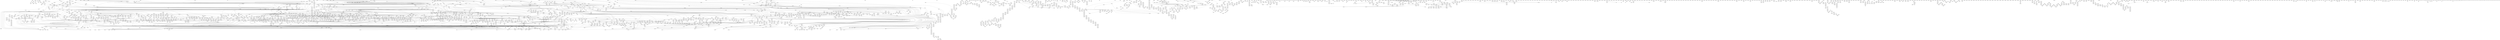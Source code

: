 digraph g
{

  /* list of nodes */
  "COQ5_2";
  "RBKS";
  "aaxC_1";
  "aaxC_2";
  "accB_1";
  "accC_1";
  "acuI_2";
  "addA";
  "adiA_2";
  "aer_1";
  "ahpF_2";
  "aidA";
  "ais_1";
  "alkA";
  "allD_1";
  "alx_2";
  "amiC";
  "amiC_1";
  "ampG_2";
  "ansB_1";
  "ant1";
  "aplIR";
  "aptA";
  "aptB";
  "aptB_2";
  "apxIB";
  "arcC2_1";
  "argF";
  "argF_2";
  "argR_2";
  "ariR";
  "arnA";
  "arnB_1";
  "aroH_1";
  "aspA_2";
  "astD_1";
  "atm1";
  "atoD";
  "atzF_2";
  "betI_1";
  "bfpB";
  "bigR";
  "bla";
  "btuB_3";
  "caa";
  "cai";
  "cas3_1";
  "cba_1";
  "cba_2";
  "cbeA_2";
  "cbeA_3";
  "cbeA_4";
  "cbeA_5";
  "cbtA_1";
  "cbtA_4";
  "cbtA_5";
  "ccdA";
  "ccdB";
  "ccpA_1";
  "cdhR";
  "cdiA";
  "cdr";
  "cdtB";
  "cea";
  "celA";
  "chbA_3";
  "chbB";
  "chiA";
  "cia";
  "cia_1";
  "cia_2";
  "cirA_1";
  "cirA_3";
  "cirA_4";
  "cma";
  "cmi";
  "cmoA_1";
  "cmoA_2";
  "cmoM_1";
  "cnl";
  "cnl_1";
  "col";
  "colE7";
  "crcB_2";
  "crfC_3";
  "crr_1";
  "csgA";
  "cutD_3";
  "cvaA";
  "cvaA_2";
  "cvaC";
  "dam_1";
  "dam_3";
  "dcm_1";
  "dcm_2";
  "dcuA_1";
  "dcuA_3";
  "dcuD_1";
  "dcuR_1";
  "ddlB";
  "dedD";
  "def_1";
  "der_1";
  "der_2";
  "der_4";
  "dgcE_2";
  "dgoD_1";
  "dgoK1_2";
  "dgoT_1";
  "dhbE";
  "dhfrI";
  "dinG_2";
  "dinI_1";
  "dinI_3";
  "dltA";
  "dltA_1";
  "dnaB_3";
  "dnaJ_1";
  "dnaJ_2";
  "dnaT_2";
  "dpnM";
  "dsbA";
  "dsbC_1";
  "dut_2";
  "eamA";
  "ecoRIIR";
  "ecpC";
  "elmGT";
  "elmGT_1";
  "emrE_2";
  "eno_1";
  "epsM_2";
  "eptB";
  "eptB_1";
  "era_2";
  "era_4";
  "eutN_1";
  "evgS_1";
  "fbpC2_1";
  "fdtC";
  "fdtC_2";
  "fecE_2";
  "fes_1";
  "fhlA_2";
  "fimA_1";
  "fimD_2";
  "fimD_3";
  "fimF_3";
  "finO";
  "fitB";
  "fldP";
  "flmC";
  "flu";
  "flu_1";
  "flu_2";
  "flu_3";
  "flu_4";
  "flu_5";
  "folK";
  "folP_2";
  "fumD";
  "fyuA";
  "fyuA_1";
  "gabR_1";
  "gadC";
  "gadC_1";
  "galU";
  "garD_1";
  "gatC_1";
  "gatC_2";
  "gatY_1";
  "ghoT";
  "ghxQ";
  "gldA_1";
  "glnS_2";
  "gloB";
  "gltR_1";
  "glyE";
  "gmuD";
  "gntR_2";
  "gnu";
  "gpFI_1";
  "gpFI_2";
  "gpFI_3";
  "gpmI";
  "group_1";
  "group_10";
  "group_100";
  "group_1000";
  "group_1001";
  "group_1003";
  "group_1004";
  "group_1005";
  "group_1008";
  "group_1009";
  "group_101";
  "group_1010";
  "group_1011";
  "group_1012";
  "group_1013";
  "group_1014";
  "group_1015";
  "group_1016";
  "group_1017";
  "group_1018";
  "group_1019";
  "group_102";
  "group_1020";
  "group_1021";
  "group_1023";
  "group_1025";
  "group_1026";
  "group_1027";
  "group_103";
  "group_1032";
  "group_1037";
  "group_1042";
  "group_1043";
  "group_1044";
  "group_1045";
  "group_1046";
  "group_1048";
  "group_1049";
  "group_105";
  "group_1050";
  "group_1051";
  "group_1052";
  "group_1053";
  "group_1054";
  "group_1055";
  "group_1057";
  "group_1058";
  "group_1059";
  "group_1060";
  "group_1061";
  "group_1062";
  "group_1063";
  "group_1064";
  "group_1065";
  "group_1066";
  "group_1067";
  "group_1069";
  "group_107";
  "group_1070";
  "group_1077";
  "group_1078";
  "group_108";
  "group_1096";
  "group_1097";
  "group_1098";
  "group_1099";
  "group_11";
  "group_110";
  "group_1100";
  "group_1101";
  "group_1102";
  "group_1103";
  "group_1104";
  "group_1105";
  "group_1106";
  "group_1107";
  "group_1108";
  "group_111";
  "group_112";
  "group_1120";
  "group_1121";
  "group_1122";
  "group_1123";
  "group_1124";
  "group_1126";
  "group_113";
  "group_1131";
  "group_114";
  "group_1143";
  "group_115";
  "group_1155";
  "group_1156";
  "group_1158";
  "group_116";
  "group_1168";
  "group_1169";
  "group_117";
  "group_1170";
  "group_1171";
  "group_1172";
  "group_1173";
  "group_1174";
  "group_1175";
  "group_1176";
  "group_1178";
  "group_1179";
  "group_118";
  "group_1180";
  "group_119";
  "group_12";
  "group_120";
  "group_1204";
  "group_122";
  "group_1224";
  "group_1228";
  "group_1229";
  "group_123";
  "group_1230";
  "group_1233";
  "group_1234";
  "group_1235";
  "group_1241";
  "group_1249";
  "group_1250";
  "group_1251";
  "group_1252";
  "group_1253";
  "group_1254";
  "group_1255";
  "group_1257";
  "group_1259";
  "group_1266";
  "group_1267";
  "group_1268";
  "group_1271";
  "group_1275";
  "group_1277";
  "group_1280";
  "group_1284";
  "group_1286";
  "group_129";
  "group_1298";
  "group_1299";
  "group_13";
  "group_1309";
  "group_131";
  "group_1310";
  "group_1312";
  "group_1313";
  "group_1314";
  "group_1315";
  "group_1316";
  "group_1317";
  "group_1318";
  "group_1319";
  "group_132";
  "group_1326";
  "group_133";
  "group_1330";
  "group_134";
  "group_1342";
  "group_1345";
  "group_135";
  "group_1350";
  "group_1357";
  "group_1359";
  "group_136";
  "group_1365";
  "group_137";
  "group_1370";
  "group_1372";
  "group_1374";
  "group_1375";
  "group_1376";
  "group_1377";
  "group_1378";
  "group_138";
  "group_1380";
  "group_1388";
  "group_139";
  "group_1394";
  "group_1395";
  "group_1396";
  "group_1397";
  "group_1398";
  "group_14";
  "group_140";
  "group_1400";
  "group_1403";
  "group_1404";
  "group_1406";
  "group_1407";
  "group_1408";
  "group_1409";
  "group_141";
  "group_1410";
  "group_1411";
  "group_1412";
  "group_1413";
  "group_1416";
  "group_1417";
  "group_1418";
  "group_1419";
  "group_142";
  "group_1420";
  "group_1422";
  "group_1423";
  "group_1425";
  "group_1426";
  "group_1427";
  "group_1428";
  "group_1429";
  "group_143";
  "group_1430";
  "group_1431";
  "group_1433";
  "group_1434";
  "group_1435";
  "group_1436";
  "group_1437";
  "group_1438";
  "group_1439";
  "group_144";
  "group_1440";
  "group_1441";
  "group_1442";
  "group_1443";
  "group_1444";
  "group_1445";
  "group_1446";
  "group_1447";
  "group_1448";
  "group_1449";
  "group_145";
  "group_1450";
  "group_1451";
  "group_1452";
  "group_1453";
  "group_1454";
  "group_1455";
  "group_1456";
  "group_1457";
  "group_1458";
  "group_1459";
  "group_146";
  "group_1460";
  "group_1461";
  "group_1462";
  "group_1463";
  "group_1464";
  "group_1467";
  "group_1468";
  "group_1469";
  "group_147";
  "group_1470";
  "group_1471";
  "group_1472";
  "group_1473";
  "group_1475";
  "group_1477";
  "group_1478";
  "group_1479";
  "group_148";
  "group_1480";
  "group_1481";
  "group_1483";
  "group_1484";
  "group_1485";
  "group_1486";
  "group_1487";
  "group_1488";
  "group_1489";
  "group_149";
  "group_1490";
  "group_1491";
  "group_1492";
  "group_1493";
  "group_1494";
  "group_1495";
  "group_1496";
  "group_1497";
  "group_1498";
  "group_1499";
  "group_15";
  "group_150";
  "group_1500";
  "group_1502";
  "group_1503";
  "group_1504";
  "group_1507";
  "group_1508";
  "group_1509";
  "group_151";
  "group_1510";
  "group_1511";
  "group_1512";
  "group_1513";
  "group_1514";
  "group_1515";
  "group_1516";
  "group_1517";
  "group_1518";
  "group_1519";
  "group_152";
  "group_1520";
  "group_1521";
  "group_1522";
  "group_1523";
  "group_1525";
  "group_1526";
  "group_1527";
  "group_1528";
  "group_1529";
  "group_153";
  "group_1530";
  "group_1531";
  "group_1532";
  "group_1533";
  "group_1534";
  "group_1535";
  "group_1536";
  "group_1537";
  "group_1538";
  "group_1539";
  "group_154";
  "group_1540";
  "group_1541";
  "group_1542";
  "group_1543";
  "group_1544";
  "group_1545";
  "group_1546";
  "group_1547";
  "group_1548";
  "group_1549";
  "group_155";
  "group_1550";
  "group_1551";
  "group_1552";
  "group_1553";
  "group_1554";
  "group_1556";
  "group_1557";
  "group_1558";
  "group_1559";
  "group_156";
  "group_1560";
  "group_1561";
  "group_1562";
  "group_1563";
  "group_1564";
  "group_1565";
  "group_1566";
  "group_1567";
  "group_1568";
  "group_157";
  "group_1570";
  "group_1571";
  "group_1572";
  "group_1573";
  "group_1574";
  "group_1575";
  "group_1576";
  "group_1577";
  "group_1578";
  "group_1579";
  "group_158";
  "group_1580";
  "group_1581";
  "group_1582";
  "group_1583";
  "group_1584";
  "group_1585";
  "group_1586";
  "group_1587";
  "group_1588";
  "group_1589";
  "group_159";
  "group_1590";
  "group_1591";
  "group_1592";
  "group_1593";
  "group_1594";
  "group_1595";
  "group_1596";
  "group_1597";
  "group_1599";
  "group_16";
  "group_160";
  "group_1601";
  "group_1602";
  "group_1603";
  "group_1604";
  "group_1605";
  "group_1608";
  "group_1609";
  "group_161";
  "group_1610";
  "group_1611";
  "group_1613";
  "group_1614";
  "group_1615";
  "group_1616";
  "group_162";
  "group_1620";
  "group_1621";
  "group_1622";
  "group_1623";
  "group_1625";
  "group_1626";
  "group_1628";
  "group_1629";
  "group_163";
  "group_1630";
  "group_1631";
  "group_1633";
  "group_1634";
  "group_1635";
  "group_1636";
  "group_1637";
  "group_1638";
  "group_1639";
  "group_164";
  "group_1640";
  "group_1641";
  "group_1642";
  "group_1643";
  "group_1644";
  "group_1645";
  "group_1646";
  "group_1647";
  "group_1648";
  "group_1649";
  "group_165";
  "group_1650";
  "group_1651";
  "group_1652";
  "group_1653";
  "group_1654";
  "group_1655";
  "group_1656";
  "group_1657";
  "group_1658";
  "group_1659";
  "group_166";
  "group_1660";
  "group_1664";
  "group_1665";
  "group_1668";
  "group_1669";
  "group_167";
  "group_1670";
  "group_1671";
  "group_1672";
  "group_1674";
  "group_1676";
  "group_1677";
  "group_1678";
  "group_1679";
  "group_168";
  "group_1680";
  "group_1684";
  "group_1685";
  "group_1686";
  "group_1687";
  "group_1688";
  "group_1689";
  "group_169";
  "group_1691";
  "group_1694";
  "group_1697";
  "group_1698";
  "group_1699";
  "group_17";
  "group_170";
  "group_1700";
  "group_1701";
  "group_1702";
  "group_1703";
  "group_1704";
  "group_1705";
  "group_1708";
  "group_1709";
  "group_171";
  "group_1710";
  "group_1711";
  "group_1716";
  "group_1717";
  "group_1718";
  "group_1719";
  "group_172";
  "group_1720";
  "group_1724";
  "group_1725";
  "group_1726";
  "group_1727";
  "group_1728";
  "group_173";
  "group_1730";
  "group_1731";
  "group_1732";
  "group_1733";
  "group_1734";
  "group_1735";
  "group_1736";
  "group_1737";
  "group_1738";
  "group_1739";
  "group_174";
  "group_1740";
  "group_1741";
  "group_1742";
  "group_1743";
  "group_1744";
  "group_1745";
  "group_1746";
  "group_1747";
  "group_1749";
  "group_175";
  "group_1750";
  "group_1751";
  "group_1752";
  "group_1753";
  "group_1754";
  "group_1755";
  "group_1756";
  "group_1757";
  "group_1758";
  "group_1759";
  "group_176";
  "group_1760";
  "group_1765";
  "group_1767";
  "group_177";
  "group_1770";
  "group_1771";
  "group_1772";
  "group_1774";
  "group_1775";
  "group_1776";
  "group_1777";
  "group_178";
  "group_1780";
  "group_1781";
  "group_1783";
  "group_1784";
  "group_1786";
  "group_1787";
  "group_1788";
  "group_1789";
  "group_179";
  "group_1790";
  "group_1791";
  "group_1792";
  "group_1793";
  "group_1794";
  "group_1795";
  "group_1796";
  "group_1797";
  "group_1798";
  "group_1799";
  "group_18";
  "group_180";
  "group_1800";
  "group_1801";
  "group_1802";
  "group_1803";
  "group_1805";
  "group_1806";
  "group_1807";
  "group_1808";
  "group_1809";
  "group_181";
  "group_1811";
  "group_1812";
  "group_1813";
  "group_1814";
  "group_1815";
  "group_1816";
  "group_1817";
  "group_1818";
  "group_1819";
  "group_182";
  "group_1820";
  "group_1821";
  "group_1822";
  "group_1823";
  "group_1824";
  "group_1825";
  "group_1826";
  "group_1827";
  "group_1828";
  "group_1829";
  "group_183";
  "group_1830";
  "group_1831";
  "group_1832";
  "group_1833";
  "group_1834";
  "group_1835";
  "group_1836";
  "group_1837";
  "group_1838";
  "group_1839";
  "group_184";
  "group_1840";
  "group_1841";
  "group_1842";
  "group_1843";
  "group_1844";
  "group_1845";
  "group_1846";
  "group_1847";
  "group_1848";
  "group_1849";
  "group_185";
  "group_1850";
  "group_1851";
  "group_1852";
  "group_1853";
  "group_1854";
  "group_1855";
  "group_1857";
  "group_1858";
  "group_186";
  "group_1861";
  "group_1863";
  "group_1865";
  "group_1866";
  "group_1867";
  "group_1868";
  "group_1869";
  "group_187";
  "group_1870";
  "group_1872";
  "group_1873";
  "group_1874";
  "group_1875";
  "group_1876";
  "group_1877";
  "group_1878";
  "group_1879";
  "group_188";
  "group_1880";
  "group_1881";
  "group_1882";
  "group_1883";
  "group_1884";
  "group_1885";
  "group_1886";
  "group_1887";
  "group_1888";
  "group_1889";
  "group_189";
  "group_1890";
  "group_1891";
  "group_1892";
  "group_1893";
  "group_1894";
  "group_1895";
  "group_1896";
  "group_1897";
  "group_1898";
  "group_19";
  "group_190";
  "group_1900";
  "group_1901";
  "group_1902";
  "group_1903";
  "group_1904";
  "group_1905";
  "group_1906";
  "group_1907";
  "group_1908";
  "group_1909";
  "group_191";
  "group_1910";
  "group_1911";
  "group_1912";
  "group_1913";
  "group_1914";
  "group_1915";
  "group_1916";
  "group_1917";
  "group_1918";
  "group_1919";
  "group_192";
  "group_1920";
  "group_1921";
  "group_1922";
  "group_1923";
  "group_1924";
  "group_1925";
  "group_1926";
  "group_1927";
  "group_1928";
  "group_1929";
  "group_193";
  "group_1931";
  "group_1932";
  "group_1933";
  "group_1934";
  "group_1935";
  "group_1937";
  "group_1938";
  "group_1939";
  "group_194";
  "group_1941";
  "group_1942";
  "group_1946";
  "group_1947";
  "group_1948";
  "group_1949";
  "group_195";
  "group_1950";
  "group_1951";
  "group_1952";
  "group_1954";
  "group_1955";
  "group_1956";
  "group_1957";
  "group_1958";
  "group_1959";
  "group_196";
  "group_1960";
  "group_1961";
  "group_1962";
  "group_1964";
  "group_1966";
  "group_1967";
  "group_1969";
  "group_197";
  "group_1970";
  "group_1971";
  "group_1976";
  "group_1977";
  "group_1978";
  "group_198";
  "group_1980";
  "group_1983";
  "group_1984";
  "group_1986";
  "group_1987";
  "group_1988";
  "group_1989";
  "group_199";
  "group_1991";
  "group_1992";
  "group_1993";
  "group_1994";
  "group_1995";
  "group_1996";
  "group_1997";
  "group_1998";
  "group_1999";
  "group_2";
  "group_20";
  "group_200";
  "group_2000";
  "group_2001";
  "group_2002";
  "group_2003";
  "group_2004";
  "group_2005";
  "group_2006";
  "group_2007";
  "group_2008";
  "group_2009";
  "group_201";
  "group_2010";
  "group_2011";
  "group_2013";
  "group_2014";
  "group_2015";
  "group_2016";
  "group_2017";
  "group_2018";
  "group_2019";
  "group_202";
  "group_2020";
  "group_2021";
  "group_2022";
  "group_2023";
  "group_2024";
  "group_2025";
  "group_2026";
  "group_2027";
  "group_2028";
  "group_203";
  "group_2030";
  "group_2031";
  "group_2032";
  "group_2033";
  "group_2034";
  "group_2035";
  "group_2036";
  "group_2037";
  "group_2038";
  "group_2039";
  "group_204";
  "group_2040";
  "group_2041";
  "group_2042";
  "group_2043";
  "group_2044";
  "group_2045";
  "group_2046";
  "group_2047";
  "group_2048";
  "group_2049";
  "group_205";
  "group_2050";
  "group_2051";
  "group_2052";
  "group_2053";
  "group_2054";
  "group_2055";
  "group_2056";
  "group_2057";
  "group_2058";
  "group_206";
  "group_2060";
  "group_2061";
  "group_2062";
  "group_2063";
  "group_2064";
  "group_2065";
  "group_2066";
  "group_2067";
  "group_2068";
  "group_2069";
  "group_207";
  "group_2071";
  "group_2072";
  "group_2073";
  "group_2074";
  "group_2076";
  "group_2077";
  "group_2078";
  "group_2079";
  "group_208";
  "group_2080";
  "group_2081";
  "group_2082";
  "group_2083";
  "group_2085";
  "group_2086";
  "group_2087";
  "group_2088";
  "group_209";
  "group_2091";
  "group_2092";
  "group_2093";
  "group_2094";
  "group_2098";
  "group_21";
  "group_210";
  "group_2100";
  "group_2101";
  "group_2102";
  "group_2103";
  "group_2104";
  "group_2105";
  "group_2106";
  "group_2108";
  "group_2109";
  "group_211";
  "group_2110";
  "group_2111";
  "group_2112";
  "group_2113";
  "group_2114";
  "group_2115";
  "group_2116";
  "group_2117";
  "group_2118";
  "group_212";
  "group_2122";
  "group_2123";
  "group_2124";
  "group_2126";
  "group_2128";
  "group_2129";
  "group_213";
  "group_2130";
  "group_2131";
  "group_2132";
  "group_2133";
  "group_2134";
  "group_2135";
  "group_2136";
  "group_2138";
  "group_2139";
  "group_214";
  "group_2142";
  "group_2145";
  "group_2146";
  "group_2149";
  "group_215";
  "group_2150";
  "group_2152";
  "group_2153";
  "group_2154";
  "group_2155";
  "group_2156";
  "group_2157";
  "group_2158";
  "group_2159";
  "group_216";
  "group_2160";
  "group_2161";
  "group_2162";
  "group_2163";
  "group_2164";
  "group_2165";
  "group_2166";
  "group_2167";
  "group_2168";
  "group_2169";
  "group_217";
  "group_2170";
  "group_2171";
  "group_2172";
  "group_2173";
  "group_2174";
  "group_2175";
  "group_2176";
  "group_2177";
  "group_2178";
  "group_2179";
  "group_218";
  "group_2180";
  "group_2181";
  "group_2182";
  "group_2183";
  "group_2184";
  "group_2185";
  "group_2186";
  "group_2187";
  "group_2189";
  "group_219";
  "group_2190";
  "group_2191";
  "group_2192";
  "group_2193";
  "group_2194";
  "group_2195";
  "group_2196";
  "group_2197";
  "group_22";
  "group_220";
  "group_2201";
  "group_2202";
  "group_2203";
  "group_2204";
  "group_2205";
  "group_2207";
  "group_2208";
  "group_2209";
  "group_221";
  "group_2212";
  "group_2213";
  "group_2217";
  "group_2222";
  "group_2224";
  "group_2225";
  "group_2226";
  "group_2228";
  "group_2229";
  "group_223";
  "group_2230";
  "group_2231";
  "group_2233";
  "group_2234";
  "group_2235";
  "group_2237";
  "group_2238";
  "group_2239";
  "group_2240";
  "group_2241";
  "group_2242";
  "group_2244";
  "group_2246";
  "group_2247";
  "group_2248";
  "group_2249";
  "group_2250";
  "group_2252";
  "group_2253";
  "group_2254";
  "group_2256";
  "group_226";
  "group_2262";
  "group_2263";
  "group_2265";
  "group_2266";
  "group_2267";
  "group_2268";
  "group_2269";
  "group_227";
  "group_2270";
  "group_2271";
  "group_2273";
  "group_2274";
  "group_2275";
  "group_2276";
  "group_2277";
  "group_2278";
  "group_2279";
  "group_228";
  "group_2280";
  "group_2281";
  "group_2282";
  "group_2283";
  "group_2284";
  "group_2285";
  "group_2286";
  "group_2287";
  "group_2288";
  "group_2289";
  "group_229";
  "group_2293";
  "group_2296";
  "group_2297";
  "group_2298";
  "group_2299";
  "group_23";
  "group_230";
  "group_2300";
  "group_2301";
  "group_2302";
  "group_2303";
  "group_2304";
  "group_2305";
  "group_2306";
  "group_2307";
  "group_231";
  "group_2311";
  "group_2313";
  "group_2315";
  "group_2317";
  "group_2319";
  "group_232";
  "group_2320";
  "group_2321";
  "group_2322";
  "group_2323";
  "group_2324";
  "group_2325";
  "group_2326";
  "group_2327";
  "group_2328";
  "group_2329";
  "group_2330";
  "group_2331";
  "group_2332";
  "group_2333";
  "group_2334";
  "group_2335";
  "group_2337";
  "group_2338";
  "group_2339";
  "group_234";
  "group_2340";
  "group_2341";
  "group_2342";
  "group_2343";
  "group_2344";
  "group_2345";
  "group_2346";
  "group_2347";
  "group_2348";
  "group_2349";
  "group_235";
  "group_2350";
  "group_2352";
  "group_2353";
  "group_2355";
  "group_2356";
  "group_2357";
  "group_2359";
  "group_236";
  "group_2361";
  "group_2362";
  "group_2368";
  "group_237";
  "group_2370";
  "group_2372";
  "group_2373";
  "group_2374";
  "group_2375";
  "group_2376";
  "group_2377";
  "group_2378";
  "group_2379";
  "group_238";
  "group_2380";
  "group_2381";
  "group_2382";
  "group_2385";
  "group_2386";
  "group_2387";
  "group_2388";
  "group_2389";
  "group_239";
  "group_2390";
  "group_2391";
  "group_2392";
  "group_2393";
  "group_2394";
  "group_2395";
  "group_2396";
  "group_2397";
  "group_2398";
  "group_24";
  "group_240";
  "group_2401";
  "group_2402";
  "group_2404";
  "group_2405";
  "group_2406";
  "group_2407";
  "group_2408";
  "group_2409";
  "group_241";
  "group_2410";
  "group_2411";
  "group_2412";
  "group_2413";
  "group_2414";
  "group_2415";
  "group_2416";
  "group_2417";
  "group_2418";
  "group_2419";
  "group_2420";
  "group_2421";
  "group_2422";
  "group_2423";
  "group_2425";
  "group_2426";
  "group_2427";
  "group_2428";
  "group_2430";
  "group_2431";
  "group_2432";
  "group_2433";
  "group_2434";
  "group_2440";
  "group_2442";
  "group_2443";
  "group_2444";
  "group_2445";
  "group_2446";
  "group_2448";
  "group_2449";
  "group_2450";
  "group_2451";
  "group_2452";
  "group_2453";
  "group_2454";
  "group_2455";
  "group_2456";
  "group_2457";
  "group_2458";
  "group_2459";
  "group_246";
  "group_2460";
  "group_2461";
  "group_2463";
  "group_2464";
  "group_2465";
  "group_2466";
  "group_2467";
  "group_2468";
  "group_2469";
  "group_247";
  "group_2470";
  "group_2471";
  "group_2472";
  "group_2473";
  "group_2474";
  "group_2475";
  "group_2476";
  "group_2477";
  "group_2478";
  "group_2479";
  "group_248";
  "group_2480";
  "group_2481";
  "group_2482";
  "group_2483";
  "group_2484";
  "group_2485";
  "group_2486";
  "group_2487";
  "group_2488";
  "group_2489";
  "group_249";
  "group_2490";
  "group_2491";
  "group_2492";
  "group_2493";
  "group_2494";
  "group_2495";
  "group_2496";
  "group_2497";
  "group_2498";
  "group_2499";
  "group_25";
  "group_250";
  "group_2500";
  "group_2501";
  "group_2502";
  "group_2503";
  "group_2504";
  "group_2505";
  "group_2506";
  "group_2507";
  "group_2508";
  "group_2509";
  "group_251";
  "group_2510";
  "group_2511";
  "group_2512";
  "group_2513";
  "group_2514";
  "group_2515";
  "group_2516";
  "group_2517";
  "group_2518";
  "group_2519";
  "group_252";
  "group_2520";
  "group_2521";
  "group_2522";
  "group_2523";
  "group_2524";
  "group_2525";
  "group_2526";
  "group_2527";
  "group_2528";
  "group_2529";
  "group_253";
  "group_2530";
  "group_2531";
  "group_2532";
  "group_2533";
  "group_2534";
  "group_2535";
  "group_2536";
  "group_2537";
  "group_2541";
  "group_2542";
  "group_2544";
  "group_2545";
  "group_2546";
  "group_2547";
  "group_2548";
  "group_2549";
  "group_255";
  "group_2550";
  "group_2551";
  "group_2552";
  "group_2553";
  "group_2554";
  "group_2555";
  "group_2556";
  "group_2557";
  "group_2558";
  "group_2559";
  "group_2560";
  "group_2561";
  "group_2562";
  "group_2563";
  "group_2564";
  "group_2565";
  "group_2566";
  "group_2568";
  "group_2569";
  "group_257";
  "group_2570";
  "group_2572";
  "group_2573";
  "group_2574";
  "group_2575";
  "group_2576";
  "group_2577";
  "group_2578";
  "group_2579";
  "group_258";
  "group_2580";
  "group_2581";
  "group_2582";
  "group_2583";
  "group_2584";
  "group_2585";
  "group_2586";
  "group_2587";
  "group_2588";
  "group_2589";
  "group_259";
  "group_2590";
  "group_2591";
  "group_2592";
  "group_2593";
  "group_2594";
  "group_2595";
  "group_2596";
  "group_2597";
  "group_2598";
  "group_2599";
  "group_26";
  "group_260";
  "group_2600";
  "group_2601";
  "group_2602";
  "group_2603";
  "group_2604";
  "group_2605";
  "group_2606";
  "group_2607";
  "group_2608";
  "group_2609";
  "group_261";
  "group_2610";
  "group_2611";
  "group_2615";
  "group_2617";
  "group_2618";
  "group_2619";
  "group_262";
  "group_2620";
  "group_2621";
  "group_2622";
  "group_2623";
  "group_2624";
  "group_2626";
  "group_2627";
  "group_2629";
  "group_263";
  "group_2630";
  "group_2631";
  "group_2632";
  "group_2633";
  "group_2634";
  "group_2635";
  "group_2636";
  "group_2637";
  "group_2638";
  "group_2639";
  "group_2640";
  "group_2641";
  "group_2642";
  "group_2643";
  "group_2644";
  "group_2645";
  "group_2646";
  "group_2647";
  "group_2650";
  "group_2651";
  "group_2652";
  "group_2653";
  "group_2654";
  "group_2655";
  "group_2656";
  "group_2657";
  "group_2658";
  "group_2659";
  "group_2660";
  "group_2661";
  "group_2662";
  "group_2663";
  "group_2664";
  "group_2665";
  "group_2666";
  "group_2667";
  "group_2668";
  "group_2669";
  "group_267";
  "group_2670";
  "group_2671";
  "group_2672";
  "group_2673";
  "group_2674";
  "group_2675";
  "group_2676";
  "group_2677";
  "group_2678";
  "group_2679";
  "group_268";
  "group_2680";
  "group_2681";
  "group_2682";
  "group_2683";
  "group_2684";
  "group_2685";
  "group_2686";
  "group_2687";
  "group_2688";
  "group_2689";
  "group_269";
  "group_2690";
  "group_2691";
  "group_2692";
  "group_2693";
  "group_2695";
  "group_2696";
  "group_2698";
  "group_2699";
  "group_27";
  "group_270";
  "group_2700";
  "group_2701";
  "group_2702";
  "group_2703";
  "group_2704";
  "group_2705";
  "group_2706";
  "group_2707";
  "group_2708";
  "group_2709";
  "group_271";
  "group_2710";
  "group_2711";
  "group_2712";
  "group_2713";
  "group_2714";
  "group_2715";
  "group_2716";
  "group_2717";
  "group_2718";
  "group_2719";
  "group_2720";
  "group_2722";
  "group_2723";
  "group_2724";
  "group_2725";
  "group_2726";
  "group_2727";
  "group_2728";
  "group_2729";
  "group_273";
  "group_2730";
  "group_2731";
  "group_2732";
  "group_2733";
  "group_2734";
  "group_2735";
  "group_2736";
  "group_2738";
  "group_2739";
  "group_274";
  "group_2740";
  "group_2741";
  "group_2742";
  "group_2744";
  "group_2745";
  "group_2746";
  "group_2747";
  "group_2748";
  "group_2749";
  "group_2751";
  "group_2752";
  "group_2754";
  "group_2756";
  "group_2757";
  "group_2758";
  "group_2759";
  "group_276";
  "group_2761";
  "group_2765";
  "group_2766";
  "group_2767";
  "group_2768";
  "group_2769";
  "group_277";
  "group_2770";
  "group_2771";
  "group_2772";
  "group_2773";
  "group_2774";
  "group_2775";
  "group_2776";
  "group_2777";
  "group_2778";
  "group_278";
  "group_2780";
  "group_2782";
  "group_2783";
  "group_2784";
  "group_2786";
  "group_2787";
  "group_2788";
  "group_2789";
  "group_279";
  "group_2790";
  "group_2793";
  "group_2794";
  "group_2795";
  "group_2796";
  "group_2797";
  "group_2799";
  "group_28";
  "group_2800";
  "group_2801";
  "group_2803";
  "group_2806";
  "group_2807";
  "group_2817";
  "group_2818";
  "group_2819";
  "group_282";
  "group_2820";
  "group_2821";
  "group_2822";
  "group_2823";
  "group_2824";
  "group_2826";
  "group_2827";
  "group_2828";
  "group_2829";
  "group_283";
  "group_2830";
  "group_2831";
  "group_2832";
  "group_2833";
  "group_2834";
  "group_2835";
  "group_2836";
  "group_2838";
  "group_2839";
  "group_284";
  "group_2840";
  "group_2841";
  "group_2842";
  "group_2843";
  "group_2844";
  "group_2845";
  "group_2846";
  "group_2848";
  "group_2849";
  "group_285";
  "group_2850";
  "group_2851";
  "group_2852";
  "group_2853";
  "group_2854";
  "group_2855";
  "group_2856";
  "group_2857";
  "group_2858";
  "group_2859";
  "group_286";
  "group_2860";
  "group_2861";
  "group_2862";
  "group_2863";
  "group_2864";
  "group_2865";
  "group_2868";
  "group_2869";
  "group_287";
  "group_2870";
  "group_2871";
  "group_2872";
  "group_2873";
  "group_2874";
  "group_2875";
  "group_2876";
  "group_2877";
  "group_2878";
  "group_2879";
  "group_288";
  "group_2880";
  "group_2881";
  "group_2882";
  "group_2883";
  "group_2884";
  "group_2885";
  "group_2886";
  "group_2887";
  "group_2888";
  "group_2889";
  "group_289";
  "group_2890";
  "group_2891";
  "group_2892";
  "group_2893";
  "group_2894";
  "group_2895";
  "group_2896";
  "group_2897";
  "group_2898";
  "group_2899";
  "group_29";
  "group_290";
  "group_2900";
  "group_2902";
  "group_2903";
  "group_2904";
  "group_2905";
  "group_2906";
  "group_2907";
  "group_2908";
  "group_2909";
  "group_291";
  "group_2910";
  "group_2911";
  "group_2912";
  "group_2913";
  "group_2915";
  "group_2916";
  "group_2918";
  "group_2919";
  "group_292";
  "group_2920";
  "group_2922";
  "group_2923";
  "group_2924";
  "group_2925";
  "group_2926";
  "group_2927";
  "group_2928";
  "group_2929";
  "group_293";
  "group_2930";
  "group_2931";
  "group_2932";
  "group_2933";
  "group_2934";
  "group_2935";
  "group_2936";
  "group_2938";
  "group_2939";
  "group_294";
  "group_2940";
  "group_2941";
  "group_2942";
  "group_2943";
  "group_2944";
  "group_2945";
  "group_2946";
  "group_2947";
  "group_2948";
  "group_2949";
  "group_295";
  "group_2950";
  "group_2951";
  "group_2952";
  "group_2953";
  "group_2954";
  "group_2955";
  "group_2956";
  "group_2957";
  "group_2958";
  "group_2959";
  "group_296";
  "group_2960";
  "group_2961";
  "group_2962";
  "group_2963";
  "group_2965";
  "group_2966";
  "group_2967";
  "group_2968";
  "group_2969";
  "group_297";
  "group_2970";
  "group_2971";
  "group_2972";
  "group_2973";
  "group_2976";
  "group_2977";
  "group_2978";
  "group_2979";
  "group_2980";
  "group_2981";
  "group_2982";
  "group_2983";
  "group_2984";
  "group_2985";
  "group_2986";
  "group_2987";
  "group_2988";
  "group_2989";
  "group_299";
  "group_2990";
  "group_2991";
  "group_2993";
  "group_2994";
  "group_2995";
  "group_2996";
  "group_2997";
  "group_2998";
  "group_2999";
  "group_3";
  "group_30";
  "group_300";
  "group_3000";
  "group_3001";
  "group_3002";
  "group_3003";
  "group_3004";
  "group_3005";
  "group_3006";
  "group_3007";
  "group_3008";
  "group_3009";
  "group_301";
  "group_3010";
  "group_3011";
  "group_3012";
  "group_3013";
  "group_3014";
  "group_3015";
  "group_3016";
  "group_3017";
  "group_3018";
  "group_3019";
  "group_302";
  "group_3020";
  "group_3022";
  "group_3023";
  "group_3024";
  "group_3025";
  "group_3026";
  "group_3027";
  "group_3028";
  "group_3029";
  "group_303";
  "group_3030";
  "group_3031";
  "group_3032";
  "group_3033";
  "group_3034";
  "group_3035";
  "group_3036";
  "group_3037";
  "group_3038";
  "group_3039";
  "group_304";
  "group_3040";
  "group_3041";
  "group_3042";
  "group_3044";
  "group_3045";
  "group_3046";
  "group_3047";
  "group_3049";
  "group_305";
  "group_3050";
  "group_3051";
  "group_3052";
  "group_3053";
  "group_3055";
  "group_3056";
  "group_3057";
  "group_3058";
  "group_3059";
  "group_306";
  "group_3060";
  "group_3061";
  "group_3062";
  "group_3063";
  "group_3064";
  "group_3065";
  "group_3067";
  "group_3068";
  "group_3069";
  "group_307";
  "group_3070";
  "group_3071";
  "group_3072";
  "group_3073";
  "group_3074";
  "group_3076";
  "group_3077";
  "group_3078";
  "group_3079";
  "group_308";
  "group_3080";
  "group_3081";
  "group_3082";
  "group_3083";
  "group_3084";
  "group_3086";
  "group_3087";
  "group_3088";
  "group_3089";
  "group_309";
  "group_3090";
  "group_3092";
  "group_3093";
  "group_3094";
  "group_3095";
  "group_3096";
  "group_3097";
  "group_3098";
  "group_3099";
  "group_31";
  "group_310";
  "group_3100";
  "group_3101";
  "group_3102";
  "group_3103";
  "group_3104";
  "group_3105";
  "group_3106";
  "group_3107";
  "group_3108";
  "group_3109";
  "group_311";
  "group_3112";
  "group_3113";
  "group_3114";
  "group_3115";
  "group_3116";
  "group_3117";
  "group_3118";
  "group_3119";
  "group_312";
  "group_3120";
  "group_3121";
  "group_3122";
  "group_3123";
  "group_3124";
  "group_3125";
  "group_3126";
  "group_3127";
  "group_3128";
  "group_3129";
  "group_313";
  "group_3130";
  "group_3131";
  "group_3133";
  "group_3134";
  "group_3135";
  "group_3136";
  "group_3137";
  "group_3138";
  "group_3139";
  "group_314";
  "group_3140";
  "group_3141";
  "group_3142";
  "group_3144";
  "group_3145";
  "group_3146";
  "group_3147";
  "group_3148";
  "group_3149";
  "group_315";
  "group_3150";
  "group_3151";
  "group_3152";
  "group_3153";
  "group_3154";
  "group_3155";
  "group_3156";
  "group_3157";
  "group_3158";
  "group_3159";
  "group_316";
  "group_3160";
  "group_3161";
  "group_3162";
  "group_3163";
  "group_3164";
  "group_3165";
  "group_3166";
  "group_3167";
  "group_3168";
  "group_3169";
  "group_317";
  "group_3170";
  "group_3171";
  "group_3172";
  "group_3173";
  "group_3174";
  "group_3175";
  "group_3176";
  "group_3177";
  "group_3178";
  "group_3179";
  "group_3181";
  "group_3182";
  "group_3183";
  "group_3184";
  "group_3185";
  "group_3186";
  "group_3187";
  "group_3188";
  "group_3189";
  "group_3190";
  "group_3192";
  "group_3193";
  "group_3194";
  "group_3196";
  "group_3197";
  "group_3199";
  "group_32";
  "group_3200";
  "group_3202";
  "group_3203";
  "group_3205";
  "group_3207";
  "group_3208";
  "group_3209";
  "group_321";
  "group_3210";
  "group_3212";
  "group_3213";
  "group_3214";
  "group_3215";
  "group_3216";
  "group_3217";
  "group_3218";
  "group_3219";
  "group_322";
  "group_3220";
  "group_3221";
  "group_3222";
  "group_3223";
  "group_3224";
  "group_3225";
  "group_3226";
  "group_3227";
  "group_3228";
  "group_3229";
  "group_3231";
  "group_3232";
  "group_3233";
  "group_3236";
  "group_3237";
  "group_3238";
  "group_3239";
  "group_324";
  "group_3240";
  "group_3241";
  "group_3242";
  "group_3243";
  "group_3244";
  "group_3245";
  "group_3246";
  "group_3247";
  "group_3248";
  "group_3249";
  "group_3250";
  "group_3251";
  "group_3252";
  "group_3253";
  "group_3254";
  "group_3255";
  "group_3256";
  "group_3257";
  "group_3258";
  "group_3259";
  "group_3260";
  "group_3261";
  "group_3262";
  "group_3263";
  "group_3264";
  "group_3265";
  "group_3266";
  "group_3267";
  "group_3268";
  "group_3269";
  "group_327";
  "group_3270";
  "group_3271";
  "group_3272";
  "group_3273";
  "group_3274";
  "group_3275";
  "group_3276";
  "group_3277";
  "group_3278";
  "group_3279";
  "group_328";
  "group_3280";
  "group_3281";
  "group_3282";
  "group_3283";
  "group_3284";
  "group_3286";
  "group_3287";
  "group_3288";
  "group_3289";
  "group_329";
  "group_3290";
  "group_3291";
  "group_3292";
  "group_3293";
  "group_3294";
  "group_3295";
  "group_3296";
  "group_3297";
  "group_3298";
  "group_3299";
  "group_33";
  "group_330";
  "group_3300";
  "group_3301";
  "group_3302";
  "group_3303";
  "group_3304";
  "group_3305";
  "group_3306";
  "group_3307";
  "group_3308";
  "group_3309";
  "group_331";
  "group_3310";
  "group_3312";
  "group_3313";
  "group_3314";
  "group_3315";
  "group_3316";
  "group_3317";
  "group_3318";
  "group_3319";
  "group_332";
  "group_3320";
  "group_3321";
  "group_3322";
  "group_3323";
  "group_3324";
  "group_3325";
  "group_3326";
  "group_3327";
  "group_3329";
  "group_333";
  "group_3330";
  "group_3331";
  "group_3332";
  "group_3333";
  "group_3334";
  "group_3335";
  "group_3336";
  "group_3337";
  "group_3338";
  "group_3339";
  "group_334";
  "group_3340";
  "group_3341";
  "group_3342";
  "group_3343";
  "group_3344";
  "group_3345";
  "group_3346";
  "group_3347";
  "group_3348";
  "group_3349";
  "group_335";
  "group_3350";
  "group_3351";
  "group_3352";
  "group_3353";
  "group_3354";
  "group_3355";
  "group_3356";
  "group_3357";
  "group_3358";
  "group_3360";
  "group_3361";
  "group_3362";
  "group_3363";
  "group_3364";
  "group_3365";
  "group_3366";
  "group_3369";
  "group_3370";
  "group_3371";
  "group_3372";
  "group_3374";
  "group_3376";
  "group_3377";
  "group_3378";
  "group_3379";
  "group_338";
  "group_3380";
  "group_3381";
  "group_3382";
  "group_3383";
  "group_3384";
  "group_3385";
  "group_3386";
  "group_3387";
  "group_3388";
  "group_3389";
  "group_3390";
  "group_3391";
  "group_3392";
  "group_3393";
  "group_3394";
  "group_3395";
  "group_3396";
  "group_3397";
  "group_3398";
  "group_3399";
  "group_34";
  "group_3400";
  "group_3401";
  "group_3402";
  "group_3404";
  "group_3406";
  "group_3407";
  "group_3409";
  "group_3411";
  "group_3412";
  "group_3413";
  "group_3414";
  "group_3415";
  "group_3416";
  "group_3417";
  "group_3418";
  "group_3419";
  "group_342";
  "group_3420";
  "group_3421";
  "group_3422";
  "group_3423";
  "group_3424";
  "group_3425";
  "group_3427";
  "group_3428";
  "group_3429";
  "group_343";
  "group_3430";
  "group_3431";
  "group_3432";
  "group_3433";
  "group_3434";
  "group_3435";
  "group_3436";
  "group_3437";
  "group_3438";
  "group_3439";
  "group_344";
  "group_3440";
  "group_3441";
  "group_3442";
  "group_3443";
  "group_3444";
  "group_3445";
  "group_3446";
  "group_3447";
  "group_3449";
  "group_345";
  "group_3450";
  "group_3451";
  "group_3454";
  "group_3455";
  "group_3456";
  "group_3457";
  "group_3458";
  "group_3459";
  "group_346";
  "group_3460";
  "group_3461";
  "group_3462";
  "group_3463";
  "group_3464";
  "group_3465";
  "group_3466";
  "group_3467";
  "group_3468";
  "group_3469";
  "group_347";
  "group_3470";
  "group_3471";
  "group_3472";
  "group_3473";
  "group_3474";
  "group_3475";
  "group_3476";
  "group_3477";
  "group_3478";
  "group_3479";
  "group_348";
  "group_3480";
  "group_3481";
  "group_3482";
  "group_3483";
  "group_3484";
  "group_3485";
  "group_3486";
  "group_3488";
  "group_3489";
  "group_349";
  "group_3490";
  "group_3491";
  "group_3492";
  "group_3493";
  "group_3494";
  "group_3495";
  "group_3496";
  "group_3497";
  "group_3498";
  "group_3499";
  "group_35";
  "group_350";
  "group_3500";
  "group_3501";
  "group_3502";
  "group_3503";
  "group_3505";
  "group_3506";
  "group_3507";
  "group_3509";
  "group_351";
  "group_3510";
  "group_3511";
  "group_3512";
  "group_3513";
  "group_3516";
  "group_3517";
  "group_3518";
  "group_3519";
  "group_3520";
  "group_3521";
  "group_3522";
  "group_3523";
  "group_3524";
  "group_3525";
  "group_353";
  "group_3530";
  "group_3531";
  "group_3532";
  "group_3533";
  "group_3534";
  "group_3535";
  "group_3537";
  "group_3538";
  "group_3539";
  "group_354";
  "group_3540";
  "group_3542";
  "group_3543";
  "group_3544";
  "group_3545";
  "group_3546";
  "group_3547";
  "group_3548";
  "group_3549";
  "group_355";
  "group_3551";
  "group_3552";
  "group_3553";
  "group_3554";
  "group_3555";
  "group_3556";
  "group_3557";
  "group_3558";
  "group_3559";
  "group_3561";
  "group_3562";
  "group_3563";
  "group_3564";
  "group_3565";
  "group_3566";
  "group_3567";
  "group_3568";
  "group_3569";
  "group_357";
  "group_3570";
  "group_3571";
  "group_3572";
  "group_3573";
  "group_3574";
  "group_3575";
  "group_3576";
  "group_3577";
  "group_3578";
  "group_3579";
  "group_358";
  "group_3580";
  "group_3581";
  "group_3582";
  "group_3583";
  "group_3584";
  "group_3585";
  "group_3586";
  "group_3589";
  "group_359";
  "group_3590";
  "group_3591";
  "group_3592";
  "group_3594";
  "group_3595";
  "group_3596";
  "group_3597";
  "group_36";
  "group_360";
  "group_3600";
  "group_3601";
  "group_3602";
  "group_3603";
  "group_3604";
  "group_3605";
  "group_3606";
  "group_3607";
  "group_3608";
  "group_3609";
  "group_3612";
  "group_3613";
  "group_3614";
  "group_3615";
  "group_3619";
  "group_3620";
  "group_3621";
  "group_3622";
  "group_3623";
  "group_3624";
  "group_3625";
  "group_3626";
  "group_3627";
  "group_3628";
  "group_3629";
  "group_363";
  "group_3630";
  "group_3631";
  "group_3632";
  "group_3633";
  "group_3634";
  "group_3635";
  "group_3636";
  "group_3637";
  "group_3638";
  "group_3639";
  "group_3640";
  "group_3641";
  "group_3642";
  "group_3643";
  "group_3644";
  "group_3645";
  "group_3646";
  "group_3647";
  "group_3648";
  "group_3649";
  "group_3650";
  "group_3651";
  "group_3652";
  "group_3653";
  "group_3654";
  "group_3655";
  "group_3656";
  "group_3657";
  "group_3658";
  "group_3659";
  "group_3660";
  "group_3662";
  "group_3663";
  "group_3664";
  "group_3665";
  "group_3666";
  "group_3667";
  "group_3668";
  "group_3669";
  "group_367";
  "group_3670";
  "group_3671";
  "group_3672";
  "group_3673";
  "group_3674";
  "group_3675";
  "group_3676";
  "group_3677";
  "group_3678";
  "group_3679";
  "group_368";
  "group_3680";
  "group_3681";
  "group_3682";
  "group_3683";
  "group_3684";
  "group_3685";
  "group_3686";
  "group_3687";
  "group_3688";
  "group_3689";
  "group_369";
  "group_3690";
  "group_3692";
  "group_3693";
  "group_3694";
  "group_3695";
  "group_3696";
  "group_3697";
  "group_3698";
  "group_3699";
  "group_37";
  "group_370";
  "group_3700";
  "group_3701";
  "group_3702";
  "group_3704";
  "group_3705";
  "group_3706";
  "group_3707";
  "group_3708";
  "group_3709";
  "group_371";
  "group_3710";
  "group_3711";
  "group_3712";
  "group_3714";
  "group_3715";
  "group_3716";
  "group_3717";
  "group_3718";
  "group_3719";
  "group_372";
  "group_3720";
  "group_3721";
  "group_3722";
  "group_3725";
  "group_3728";
  "group_3729";
  "group_373";
  "group_3730";
  "group_3731";
  "group_3732";
  "group_3733";
  "group_3734";
  "group_3735";
  "group_3736";
  "group_3739";
  "group_374";
  "group_3740";
  "group_3741";
  "group_3742";
  "group_3743";
  "group_3745";
  "group_3746";
  "group_3747";
  "group_3748";
  "group_3749";
  "group_375";
  "group_3750";
  "group_3751";
  "group_3752";
  "group_3753";
  "group_3754";
  "group_3755";
  "group_3756";
  "group_3757";
  "group_3758";
  "group_3759";
  "group_376";
  "group_3760";
  "group_3761";
  "group_3762";
  "group_3763";
  "group_3764";
  "group_3765";
  "group_3766";
  "group_3767";
  "group_3768";
  "group_3769";
  "group_377";
  "group_3770";
  "group_3771";
  "group_3772";
  "group_3773";
  "group_3774";
  "group_3775";
  "group_3776";
  "group_3777";
  "group_3778";
  "group_3779";
  "group_378";
  "group_3780";
  "group_3781";
  "group_3782";
  "group_3783";
  "group_3784";
  "group_3786";
  "group_3789";
  "group_379";
  "group_3790";
  "group_3791";
  "group_3792";
  "group_3793";
  "group_3795";
  "group_3796";
  "group_3797";
  "group_3798";
  "group_3799";
  "group_380";
  "group_3800";
  "group_3801";
  "group_3802";
  "group_3804";
  "group_3805";
  "group_3806";
  "group_3807";
  "group_3808";
  "group_3809";
  "group_381";
  "group_3810";
  "group_3812";
  "group_3813";
  "group_3814";
  "group_3817";
  "group_3818";
  "group_382";
  "group_3821";
  "group_3823";
  "group_3824";
  "group_3825";
  "group_3826";
  "group_3827";
  "group_3828";
  "group_3829";
  "group_383";
  "group_3830";
  "group_3832";
  "group_3833";
  "group_3834";
  "group_3835";
  "group_3836";
  "group_3837";
  "group_3838";
  "group_384";
  "group_3840";
  "group_3843";
  "group_385";
  "group_3850";
  "group_3851";
  "group_3852";
  "group_3853";
  "group_3854";
  "group_3855";
  "group_3856";
  "group_3857";
  "group_3858";
  "group_3859";
  "group_386";
  "group_3860";
  "group_3861";
  "group_3862";
  "group_3863";
  "group_3864";
  "group_3865";
  "group_3866";
  "group_3867";
  "group_3868";
  "group_3869";
  "group_387";
  "group_3870";
  "group_3871";
  "group_3872";
  "group_3873";
  "group_3874";
  "group_3875";
  "group_3876";
  "group_3877";
  "group_3878";
  "group_3879";
  "group_388";
  "group_3880";
  "group_3881";
  "group_3882";
  "group_3883";
  "group_3884";
  "group_3886";
  "group_3887";
  "group_3888";
  "group_389";
  "group_3890";
  "group_3891";
  "group_3892";
  "group_3893";
  "group_3894";
  "group_3896";
  "group_3898";
  "group_3899";
  "group_39";
  "group_390";
  "group_3901";
  "group_3902";
  "group_3903";
  "group_3904";
  "group_3905";
  "group_3906";
  "group_3907";
  "group_3908";
  "group_3909";
  "group_3912";
  "group_3913";
  "group_3914";
  "group_3915";
  "group_3916";
  "group_3917";
  "group_3918";
  "group_3919";
  "group_392";
  "group_3920";
  "group_3921";
  "group_3923";
  "group_3924";
  "group_3926";
  "group_3927";
  "group_3928";
  "group_3929";
  "group_393";
  "group_3930";
  "group_3931";
  "group_3932";
  "group_3933";
  "group_3934";
  "group_3936";
  "group_3937";
  "group_3938";
  "group_3939";
  "group_3940";
  "group_3941";
  "group_3942";
  "group_3943";
  "group_3944";
  "group_3945";
  "group_3946";
  "group_3947";
  "group_3948";
  "group_3949";
  "group_395";
  "group_3950";
  "group_3951";
  "group_3953";
  "group_3954";
  "group_3955";
  "group_3956";
  "group_3957";
  "group_3958";
  "group_3959";
  "group_3962";
  "group_3963";
  "group_3964";
  "group_3965";
  "group_3966";
  "group_3967";
  "group_3968";
  "group_3969";
  "group_397";
  "group_3970";
  "group_3971";
  "group_3972";
  "group_3973";
  "group_3974";
  "group_3975";
  "group_3976";
  "group_3977";
  "group_3978";
  "group_3979";
  "group_398";
  "group_3980";
  "group_3981";
  "group_3982";
  "group_3983";
  "group_3984";
  "group_3985";
  "group_3986";
  "group_3987";
  "group_3988";
  "group_3989";
  "group_399";
  "group_3990";
  "group_3991";
  "group_3992";
  "group_3994";
  "group_3995";
  "group_3996";
  "group_3997";
  "group_3998";
  "group_3999";
  "group_4";
  "group_400";
  "group_4000";
  "group_4001";
  "group_4002";
  "group_4003";
  "group_4004";
  "group_4005";
  "group_4006";
  "group_4007";
  "group_4008";
  "group_4009";
  "group_4010";
  "group_4011";
  "group_4012";
  "group_4013";
  "group_4014";
  "group_4015";
  "group_4017";
  "group_4019";
  "group_4020";
  "group_4021";
  "group_4022";
  "group_4023";
  "group_4024";
  "group_4025";
  "group_4026";
  "group_4027";
  "group_4028";
  "group_4029";
  "group_403";
  "group_4030";
  "group_4031";
  "group_4033";
  "group_4034";
  "group_4036";
  "group_4037";
  "group_4038";
  "group_4039";
  "group_4040";
  "group_4041";
  "group_4042";
  "group_4043";
  "group_4044";
  "group_4045";
  "group_4047";
  "group_4048";
  "group_4049";
  "group_405";
  "group_4052";
  "group_4054";
  "group_4055";
  "group_4057";
  "group_4058";
  "group_4059";
  "group_406";
  "group_4060";
  "group_4061";
  "group_4062";
  "group_4063";
  "group_4065";
  "group_4066";
  "group_4067";
  "group_4068";
  "group_4069";
  "group_407";
  "group_4071";
  "group_4073";
  "group_4075";
  "group_4082";
  "group_4084";
  "group_4087";
  "group_4088";
  "group_4089";
  "group_409";
  "group_4090";
  "group_4091";
  "group_4092";
  "group_4093";
  "group_4094";
  "group_4095";
  "group_4096";
  "group_4097";
  "group_4098";
  "group_4099";
  "group_41";
  "group_4100";
  "group_4101";
  "group_4102";
  "group_4104";
  "group_4105";
  "group_4106";
  "group_4107";
  "group_4108";
  "group_4109";
  "group_4110";
  "group_4111";
  "group_4112";
  "group_4113";
  "group_4114";
  "group_4115";
  "group_4116";
  "group_4117";
  "group_4118";
  "group_4119";
  "group_412";
  "group_4120";
  "group_4121";
  "group_4122";
  "group_4123";
  "group_4124";
  "group_4125";
  "group_4126";
  "group_4127";
  "group_4128";
  "group_413";
  "group_4130";
  "group_4131";
  "group_4132";
  "group_4133";
  "group_4134";
  "group_4136";
  "group_4137";
  "group_4140";
  "group_4141";
  "group_4142";
  "group_4143";
  "group_4144";
  "group_4145";
  "group_4146";
  "group_4148";
  "group_4150";
  "group_4151";
  "group_4152";
  "group_4153";
  "group_4154";
  "group_4155";
  "group_4156";
  "group_4157";
  "group_4158";
  "group_4159";
  "group_4160";
  "group_4161";
  "group_4162";
  "group_4163";
  "group_4164";
  "group_4165";
  "group_4166";
  "group_4167";
  "group_4168";
  "group_417";
  "group_4170";
  "group_4171";
  "group_4172";
  "group_4173";
  "group_4174";
  "group_4175";
  "group_4176";
  "group_4177";
  "group_4178";
  "group_4179";
  "group_418";
  "group_4180";
  "group_4181";
  "group_4182";
  "group_4183";
  "group_4184";
  "group_4185";
  "group_419";
  "group_4190";
  "group_4191";
  "group_4192";
  "group_4193";
  "group_4194";
  "group_4195";
  "group_4197";
  "group_420";
  "group_4200";
  "group_4201";
  "group_4202";
  "group_4203";
  "group_4204";
  "group_4205";
  "group_4206";
  "group_4207";
  "group_4208";
  "group_4209";
  "group_421";
  "group_4210";
  "group_4211";
  "group_4212";
  "group_4214";
  "group_4215";
  "group_4216";
  "group_4217";
  "group_4218";
  "group_4219";
  "group_422";
  "group_4220";
  "group_4221";
  "group_4222";
  "group_4223";
  "group_4224";
  "group_4225";
  "group_4226";
  "group_4227";
  "group_4229";
  "group_423";
  "group_4230";
  "group_4231";
  "group_4232";
  "group_4233";
  "group_4234";
  "group_4235";
  "group_4236";
  "group_4237";
  "group_4238";
  "group_4239";
  "group_424";
  "group_4240";
  "group_4241";
  "group_4242";
  "group_4243";
  "group_4244";
  "group_4245";
  "group_4246";
  "group_4247";
  "group_4248";
  "group_4249";
  "group_425";
  "group_4250";
  "group_4251";
  "group_4252";
  "group_4253";
  "group_4254";
  "group_4255";
  "group_4256";
  "group_4257";
  "group_4258";
  "group_4259";
  "group_426";
  "group_4260";
  "group_4261";
  "group_4262";
  "group_4263";
  "group_4264";
  "group_4265";
  "group_4267";
  "group_4268";
  "group_427";
  "group_4271";
  "group_4273";
  "group_4274";
  "group_4275";
  "group_4276";
  "group_4277";
  "group_4278";
  "group_4279";
  "group_428";
  "group_4280";
  "group_4281";
  "group_4282";
  "group_4283";
  "group_4284";
  "group_4286";
  "group_4287";
  "group_4288";
  "group_429";
  "group_4292";
  "group_4293";
  "group_4294";
  "group_4295";
  "group_4296";
  "group_4297";
  "group_4298";
  "group_4299";
  "group_43";
  "group_430";
  "group_4300";
  "group_4301";
  "group_4302";
  "group_4303";
  "group_4304";
  "group_4305";
  "group_4306";
  "group_4307";
  "group_4308";
  "group_4309";
  "group_431";
  "group_4310";
  "group_4311";
  "group_4312";
  "group_4313";
  "group_4314";
  "group_4315";
  "group_4316";
  "group_4317";
  "group_4318";
  "group_4319";
  "group_432";
  "group_433";
  "group_434";
  "group_435";
  "group_438";
  "group_439";
  "group_44";
  "group_440";
  "group_441";
  "group_442";
  "group_444";
  "group_445";
  "group_447";
  "group_448";
  "group_449";
  "group_45";
  "group_450";
  "group_451";
  "group_452";
  "group_453";
  "group_454";
  "group_455";
  "group_457";
  "group_458";
  "group_459";
  "group_46";
  "group_460";
  "group_461";
  "group_462";
  "group_466";
  "group_467";
  "group_468";
  "group_469";
  "group_47";
  "group_470";
  "group_471";
  "group_472";
  "group_473";
  "group_474";
  "group_475";
  "group_476";
  "group_477";
  "group_478";
  "group_479";
  "group_48";
  "group_480";
  "group_481";
  "group_482";
  "group_483";
  "group_4835";
  "group_4836";
  "group_484";
  "group_485";
  "group_486";
  "group_487";
  "group_488";
  "group_489";
  "group_491";
  "group_493";
  "group_494";
  "group_495";
  "group_496";
  "group_498";
  "group_499";
  "group_5";
  "group_50";
  "group_500";
  "group_501";
  "group_502";
  "group_503";
  "group_504";
  "group_507";
  "group_508";
  "group_509";
  "group_51";
  "group_510";
  "group_511";
  "group_512";
  "group_513";
  "group_515";
  "group_516";
  "group_518";
  "group_519";
  "group_52";
  "group_523";
  "group_528";
  "group_529";
  "group_53";
  "group_530";
  "group_531";
  "group_532";
  "group_533";
  "group_534";
  "group_535";
  "group_536";
  "group_537";
  "group_539";
  "group_54";
  "group_540";
  "group_541";
  "group_542";
  "group_543";
  "group_544";
  "group_550";
  "group_551";
  "group_552";
  "group_553";
  "group_554";
  "group_555";
  "group_556";
  "group_557";
  "group_56";
  "group_560";
  "group_561";
  "group_562";
  "group_564";
  "group_566";
  "group_567";
  "group_568";
  "group_569";
  "group_57";
  "group_570";
  "group_571";
  "group_573";
  "group_574";
  "group_575";
  "group_578";
  "group_579";
  "group_58";
  "group_580";
  "group_581";
  "group_584";
  "group_585";
  "group_586";
  "group_589";
  "group_59";
  "group_590";
  "group_591";
  "group_592";
  "group_593";
  "group_594";
  "group_595";
  "group_596";
  "group_597";
  "group_598";
  "group_599";
  "group_6";
  "group_600";
  "group_601";
  "group_602";
  "group_603";
  "group_604";
  "group_605";
  "group_606";
  "group_607";
  "group_608";
  "group_609";
  "group_61";
  "group_614";
  "group_615";
  "group_616";
  "group_617";
  "group_618";
  "group_619";
  "group_62";
  "group_620";
  "group_621";
  "group_622";
  "group_623";
  "group_624";
  "group_625";
  "group_626";
  "group_627";
  "group_628";
  "group_629";
  "group_632";
  "group_633";
  "group_634";
  "group_636";
  "group_637";
  "group_638";
  "group_639";
  "group_64";
  "group_640";
  "group_641";
  "group_644";
  "group_645";
  "group_646";
  "group_647";
  "group_648";
  "group_649";
  "group_65";
  "group_650";
  "group_651";
  "group_652";
  "group_653";
  "group_654";
  "group_655";
  "group_656";
  "group_657";
  "group_658";
  "group_659";
  "group_66";
  "group_660";
  "group_661";
  "group_662";
  "group_663";
  "group_664";
  "group_665";
  "group_666";
  "group_667";
  "group_669";
  "group_67";
  "group_670";
  "group_675";
  "group_676";
  "group_677";
  "group_678";
  "group_679";
  "group_682";
  "group_683";
  "group_686";
  "group_687";
  "group_691";
  "group_692";
  "group_694";
  "group_7";
  "group_70";
  "group_702";
  "group_703";
  "group_704";
  "group_705";
  "group_712";
  "group_718";
  "group_719";
  "group_72";
  "group_720";
  "group_721";
  "group_722";
  "group_727";
  "group_729";
  "group_73";
  "group_730";
  "group_732";
  "group_736";
  "group_737";
  "group_742";
  "group_75";
  "group_750";
  "group_751";
  "group_753";
  "group_755";
  "group_756";
  "group_757";
  "group_759";
  "group_76";
  "group_762";
  "group_765";
  "group_767";
  "group_768";
  "group_770";
  "group_772";
  "group_776";
  "group_7774";
  "group_7775";
  "group_781";
  "group_782";
  "group_783";
  "group_784";
  "group_785";
  "group_7859";
  "group_786";
  "group_7861";
  "group_787";
  "group_789";
  "group_7897";
  "group_7898";
  "group_7899";
  "group_79";
  "group_790";
  "group_7900";
  "group_7909";
  "group_7910";
  "group_7911";
  "group_792";
  "group_793";
  "group_7943";
  "group_7944";
  "group_7945";
  "group_796";
  "group_7962";
  "group_7963";
  "group_7964";
  "group_799";
  "group_7990";
  "group_7991";
  "group_7992";
  "group_7993";
  "group_7994";
  "group_7995";
  "group_7996";
  "group_7997";
  "group_7998";
  "group_8";
  "group_80";
  "group_8013";
  "group_8016";
  "group_8017";
  "group_8026";
  "group_8030";
  "group_804";
  "group_805";
  "group_808";
  "group_81";
  "group_810";
  "group_812";
  "group_8121";
  "group_8122";
  "group_8123";
  "group_8124";
  "group_8125";
  "group_813";
  "group_814";
  "group_815";
  "group_8159";
  "group_816";
  "group_8160";
  "group_8161";
  "group_8162";
  "group_8164";
  "group_8165";
  "group_8166";
  "group_8167";
  "group_8168";
  "group_8169";
  "group_817";
  "group_8170";
  "group_8171";
  "group_8172";
  "group_8173";
  "group_8174";
  "group_8175";
  "group_8176";
  "group_818";
  "group_8190";
  "group_8191";
  "group_8197";
  "group_8198";
  "group_82";
  "group_8203";
  "group_8204";
  "group_8205";
  "group_8206";
  "group_8208";
  "group_8209";
  "group_821";
  "group_8210";
  "group_8211";
  "group_8212";
  "group_8213";
  "group_8214";
  "group_8215";
  "group_8216";
  "group_822";
  "group_8222";
  "group_8223";
  "group_8224";
  "group_8226";
  "group_8227";
  "group_8232";
  "group_8233";
  "group_8234";
  "group_8235";
  "group_8236";
  "group_8237";
  "group_8238";
  "group_824";
  "group_8242";
  "group_8243";
  "group_825";
  "group_826";
  "group_827";
  "group_828";
  "group_829";
  "group_83";
  "group_830";
  "group_831";
  "group_832";
  "group_834";
  "group_835";
  "group_836";
  "group_838";
  "group_839";
  "group_840";
  "group_841";
  "group_842";
  "group_843";
  "group_844";
  "group_845";
  "group_846";
  "group_848";
  "group_85";
  "group_852";
  "group_855";
  "group_856";
  "group_86";
  "group_862";
  "group_865";
  "group_868";
  "group_869";
  "group_87";
  "group_870";
  "group_871";
  "group_872";
  "group_873";
  "group_875";
  "group_878";
  "group_879";
  "group_880";
  "group_882";
  "group_887";
  "group_889";
  "group_890";
  "group_895";
  "group_896";
  "group_897";
  "group_898";
  "group_899";
  "group_9";
  "group_900";
  "group_901";
  "group_903";
  "group_904";
  "group_905";
  "group_906";
  "group_907";
  "group_914";
  "group_915";
  "group_916";
  "group_917";
  "group_918";
  "group_92";
  "group_922";
  "group_924";
  "group_927";
  "group_929";
  "group_93";
  "group_930";
  "group_931";
  "group_932";
  "group_933";
  "group_934";
  "group_935";
  "group_936";
  "group_937";
  "group_938";
  "group_939";
  "group_940";
  "group_941";
  "group_942";
  "group_943";
  "group_944";
  "group_948";
  "group_953";
  "group_955";
  "group_959";
  "group_960";
  "group_961";
  "group_962";
  "group_963";
  "group_964";
  "group_965";
  "group_967";
  "group_968";
  "group_969";
  "group_970";
  "group_971";
  "group_972";
  "group_973";
  "group_974";
  "group_975";
  "group_976";
  "group_977";
  "group_978";
  "group_979";
  "group_98";
  "group_980";
  "group_981";
  "group_982";
  "group_983";
  "group_984";
  "group_985";
  "group_987";
  "group_988";
  "group_989";
  "group_99";
  "group_990";
  "group_991";
  "group_992";
  "group_993";
  "group_994";
  "group_995";
  "group_996";
  "group_997";
  "group_998";
  "group_999";
  "gspA_1";
  "gspD2";
  "gtfA";
  "gudP";
  "gudP_2";
  "hbp";
  "hemR_1";
  "hha_1";
  "hha_2";
  "hifA";
  "higA1";
  "higA_2";
  "higB-1_2";
  "higB2";
  "hin_1";
  "hin_2";
  "hin_3";
  "hin_4";
  "hin_5";
  "hipA";
  "hipA_2";
  "hmuU_2";
  "hns_1";
  "holE_2";
  "hpaIIM";
  "hrpB_2";
  "hsdR";
  "htrE_1";
  "iaaA_1";
  "icd_1";
  "icsA";
  "idiA";
  "imm_1";
  "imm_2";
  "imm_3";
  "imm_4";
  "insK";
  "intA_1";
  "intA_3";
  "intA_5";
  "intQ";
  "intS_1";
  "intS_4";
  "intS_5";
  "intS_6";
  "intS_8";
  "iucA";
  "iucB";
  "iucC";
  "iucD";
  "iutA";
  "kdpE";
  "kilR";
  "klcA_1";
  "klcA_2";
  "klcA_3";
  "klcA_4";
  "klcA_5";
  "klcA_6";
  "klcA_7";
  "klcB";
  "korB";
  "kpsT";
  "kptA";
  "ldrD";
  "ldrD_1";
  "ldrD_2";
  "ldrD_3";
  "ldrD_4";
  "legI";
  "lexA_2";
  "lexA_3";
  "lexA_4";
  "lexA_6";
  "licC";
  "licT";
  "lldD_2";
  "lldP_2";
  "lpxD_2";
  "ltrA";
  "ltxB";
  "ltxC";
  "lutA_3";
  "lutB_2";
  "lutC_2";
  "lutP";
  "lutR_1";
  "lutR_2";
  "macA_2";
  "macB_2";
  "malY_2";
  "mbeA";
  "mbeA_1";
  "mbeA_2";
  "mbeC_1";
  "mbeC_2";
  "mbeC_3";
  "mbtB";
  "mbtI";
  "mchI";
  "mdh_2";
  "mdtD_2";
  "mdtH_2";
  "merA";
  "merC";
  "merP";
  "merT";
  "metK_1";
  "mexB_2";
  "mipA_2";
  "mkaC";
  "mltF_1";
  "mntB_3";
  "mpa";
  "mprA_1";
  "mqo";
  "mqo_1";
  "mtnK_1";
  "murR";
  "nanE_2";
  "narV";
  "narZ";
  "neo";
  "neo_2";
  "neuA";
  "neuC";
  "neuO";
  "nfrA";
  "nlhH_2";
  "nnr";
  "nnr_1";
  "noc";
  "noc_2";
  "nohA";
  "nohA_1";
  "nucH";
  "ompD_1";
  "ompT_1";
  "ompT_2";
  "ompT_3";
  "ompX_2";
  "ompX_3";
  "ompX_4";
  "opgE_3";
  "oppA_1";
  "pagN_2";
  "papE";
  "parA";
  "parA_1";
  "parD1";
  "parM";
  "parM_1";
  "parM_2";
  "parM_3";
  "pdeD";
  "pdeI";
  "pdeI_2";
  "pdeL_2";
  "pduA";
  "pduB";
  "pemI";
  "pemK";
  "pepT_1";
  "pfeA";
  "pflD_2";
  "pgaB_1";
  "pikAV";
  "pikAV_1";
  "pir";
  "pknD";
  "pld";
  "pndA";
  "pndA_1";
  "pndA_2";
  "pphA_1";
  "pphA_2";
  "ppsR";
  "proP_2";
  "proQ_1";
  "psiB";
  "psiB_2";
  "ptlE";
  "ptlE_2";
  "ptsG_3";
  "ptsP_2";
  "puuE";
  "pxpA_2";
  "pxpC_2";
  "queC_2";
  "queH";
  "rafA";
  "rafB";
  "rafR";
  "rapA_2";
  "rcbA";
  "rcbA_1";
  "rcnB";
  "rdgC_1";
  "rdgC_2";
  "recE";
  "relE";
  "relE2";
  "repA";
  "repB";
  "repB_1";
  "repE";
  "repE_2";
  "rep_1";
  "rfaC";
  "rfaH_1";
  "rfaH_2";
  "rfaL";
  "rfaY";
  "rfbA";
  "rfbA_2";
  "rfbB";
  "rfbC";
  "rfbD";
  "rfbX";
  "rfnT";
  "rhaR_3";
  "rhmR_1";
  "rihB_1";
  "rop";
  "rop_1";
  "rop_2";
  "rop_4";
  "rpe_1";
  "rpnA";
  "rpoS_1";
  "rpoS_2";
  "rrrD_1";
  "rrrD_3";
  "rsmG";
  "rusA_2";
  "rutB_3";
  "rutD_2";
  "sacA";
  "safA";
  "scrK";
  "scrY";
  "selB";
  "shlB";
  "slp_2";
  "smc";
  "sodC1";
  "sopB";
  "sopB_2";
  "speA";
  "speF_1";
  "spo0C";
  "srp54";
  "srpC";
  "ssb_2";
  "ssb_3";
  "ssb_4";
  "stbB";
  "stiP";
  "stpA_2";
  "subB";
  "tauD";
  "tcpE";
  "tdcD_2";
  "tdeA";
  "tdh_1";
  "tetA";
  "tetA_1";
  "tetD";
  "tetR_1";
  "tfaE_1";
  "tfaE_3";
  "tfaE_4";
  "tfaE_5";
  "tnpR";
  "tolA";
  "topA_3";
  "topB_1";
  "topB_2";
  "topB_3";
  "traA";
  "traA_2";
  "traB";
  "traC";
  "traC_1";
  "traC_2";
  "traD";
  "traD_2";
  "traG";
  "traI";
  "traI_1";
  "traJ";
  "traJ_2";
  "traL";
  "traM";
  "traM_2";
  "traM_3";
  "traN";
  "traN_1";
  "traQ";
  "traR";
  "traR_2";
  "traS";
  "traV";
  "traV_1";
  "traY";
  "trfA";
  "trfB";
  "tsaR";
  "tsh";
  "tuf1";
  "ugpB_1";
  "ulaC_1";
  "umuC_2";
  "umuC_3";
  "umuD_2";
  "uvrD_2";
  "vapB";
  "vapC_1";
  "vapC_2";
  "virB";
  "virB1";
  "virB2";
  "virB3";
  "virB4";
  "virB4_2";
  "virB4_3";
  "virB5_1";
  "virB5_2";
  "virB6_1";
  "virB6_2";
  "virB8";
  "virB9";
  "virB9_1";
  "virB9_3";
  "virB9_4";
  "virB_1";
  "wbbD";
  "wecB_2";
  "xanP_1";
  "xerC_1";
  "xerC_3";
  "xerC_4";
  "xerC_5";
  "xerC_6";
  "xerC_7";
  "xerC_8";
  "xerC_9";
  "xylR_1";
  "yabJ_1";
  "yadA";
  "yadV_1";
  "yagA";
  "yahB_1";
  "yahB_3";
  "yahB_5";
  "ybaQ_2";
  "ybbH_2";
  "ybdM_3";
  "ybiI_1";
  "ycaO";
  "yceD_2";
  "yceD_3";
  "yceD_4";
  "yceD_5";
  "ycfH_2";
  "yciC";
  "ycjM";
  "ycjM_1";
  "ydcU_1";
  "yddE";
  "ydeO_2";
  "ydfB_1";
  "ydhV";
  "ydiE";
  "yedS";
  "yeeN";
  "yeeO";
  "yeeO_2";
  "yeeR";
  "yehA";
  "yejF_1";
  "yfjZ";
  "yfkM";
  "yggF";
  "yggR_1";
  "yggR_2";
  "yghE";
  "ygiZ";
  "yhcR";
  "yhcR_1";
  "yhcR_2";
  "yhdJ_1";
  "yhdJ_2";
  "yhdJ_3";
  "yifK";
  "yihN";
  "yjhB";
  "yjiE_1";
  "yjjJ_2";
  "ykgM_1";
  "ylaC";
  "ylcG";
  "ylpA";
  "ymgC";
  "ymoA";
  "ynbA";
  "ynbC";
  "yncE_2";
  "ynfE";
  "yodB";
  "ypdA_1";
  "ypjF";
  "yqiJ_2";
  "yqiK_2";
  "ytbE";
  "ytiC";

  /* list of edges */
  "aaxC_1" -> "group_369" [weight = "14"];
  "aaxC_1" -> "group_371" [weight = "1"];
  "aaxC_2" -> "aaxC_2" [weight = "14"];
  "aaxC_2" -> "adiA_2" [weight = "0.0805987334484744"];
  "aaxC_2" -> "group_2238" [weight = "0.0931470392548237"];
  "accB_1" -> "pxpA_2" [weight = "0.5"];
  "accC_1" -> "accB_1" [weight = "0.5"];
  "adiA_2" -> "aaxC_1" [weight = "0.0735680504466632"];
  "aer_1" -> "group_3509" [weight = "1"];
  "aidA" -> "group_507" [weight = "0.285714285714286"];
  "ais_1" -> "group_2918" [weight = "0.333333333333333"];
  "alx_2" -> "yceD_4" [weight = "1"];
  "amiC_1" -> "group_4067" [weight = "1"];
  "amiC" -> "group_4142" [weight = "2"];
  "ampG_2" -> "group_1976" [weight = "0.0742311770943797"];
  "ampG_2" -> "mbtI" [weight = "0.0739176346356917"];
  "aplIR" -> "group_3888" [weight = "1"];
  "aplIR" -> "group_3890" [weight = "1"];
  "aptB" -> "aptA" [weight = "0.0565885206143897"];
  "aptB" -> "group_3262" [weight = "1"];
  "apxIB" -> "cvaA" [weight = "0.075839653304442"];
  "apxIB" -> "cvaC" [weight = "0.0995732574679943"];
  "arcC2_1" -> "group_2744" [weight = "1"];
  "argF_2" -> "argF" [weight = "4"];
  "aroH_1" -> "aroH_1" [weight = "14"];
  "aspA_2" -> "aspA_2" [weight = "0.333333333333333"];
  "atm1" -> "group_2629" [weight = "0.5"];
  "atzF_2" -> "group_2778" [weight = "1"];
  "bigR" -> "cdr" [weight = "1"];
  "bla" -> "neo" [weight = "0.5"];
  "bla" -> "tnpR" [weight = "0.142857142857143"];
  "caa" -> "caa" [weight = "2"];
  "cai" -> "cba_1" [weight = "2"];
  "cai" -> "cma" [weight = "2"];
  "cbeA_2" -> "group_7898" [weight = "1"];
  "cbeA_4" -> "group_282" [weight = "0.0633197648123021"];
  "cbeA_4" -> "group_4089" [weight = "1"];
  "cbeA_5" -> "group_737" [weight = "0.056"];
  "cbtA_4" -> "group_3944" [weight = "1"];
  "ccdB" -> "ccdA" [weight = "0.666666666666667"];
  "ccdB" -> "group_489" [weight = "1"];
  "cdiA" -> "group_3951" [weight = "1"];
  "cdiA" -> "group_3953" [weight = "1"];
  "cdr" -> "group_299" [weight = "1"];
  "cdtB" -> "group_3374" [weight = "2"];
  "cdtB" -> "group_3376" [weight = "4"];
  "cea" -> "group_2566" [weight = "0.0951733514615908"];
  "cea" -> "group_981" [weight = "0.148777895855473"];
  "chbA_3" -> "gmuD" [weight = "0.333333333333333"];
  "cia_1" -> "cia_1" [weight = "1"];
  "cia_2" -> "group_1545" [weight = "0.5"];
  "cia" -> "dinG_2" [weight = "0.109717868338558"];
  "cirA_1" -> "group_1811" [weight = "0.25"];
  "cirA_3" -> "group_1614" [weight = "14"];
  "cirA_4" -> "group_4102" [weight = "2"];
  "cmi" -> "cma" [weight = "2"];
  "cmi" -> "group_489" [weight = "2"];
  "cmoA_1" -> "group_2404" [weight = "0.666666666666667"];
  "cmoA_1" -> "group_2405" [weight = "1"];
  "cmoA_2" -> "group_2390" [weight = "1"];
  "cmoA_2" -> "group_301" [weight = "1"];
  "cnl_1" -> "group_2991" [weight = "1"];
  "cnl_1" -> "group_2993" [weight = "1"];
  "cnl" -> "cea" [weight = "1"];
  "cnl" -> "group_2566" [weight = "0.105342362678706"];
  "colE7" -> "imm_4" [weight = "0.5"];
  "col" -> "group_2761" [weight = "0.5"];
  "crcB_2" -> "group_2368" [weight = "0.0620842572062084"];
  "crcB_2" -> "group_2370" [weight = "0.0918032786885246"];
  "crr_1" -> "scrK" [weight = "0.4"];
  "cutD_3" -> "group_830" [weight = "0.0841852074564041"];
  "cvaC" -> "cvaC" [weight = "0.833333333333333"];
  "dam_1" -> "group_722" [weight = "0.130353817504656"];
  "dam_1" -> "ybiI_1" [weight = "0.0811123986095017"];
  "dam_3" -> "group_2013" [weight = "1"];
  "dcm_2" -> "group_2108" [weight = "1"];
  "dcuA_3" -> "ansB_1" [weight = "0.333333333333333"];
  "dcuR_1" -> "ansB_1" [weight = "0.333333333333333"];
  "dcuR_1" -> "lutR_2" [weight = "0.333333333333333"];
  "ddlB" -> "group_523" [weight = "1"];
  "def_1" -> "group_1497" [weight = "1"];
  "der_1" -> "group_1771" [weight = "0.0791407574901074"];
  "der_1" -> "group_1855" [weight = "5"];
  "der_2" -> "der_2" [weight = "1"];
  "der_4" -> "group_1771" [weight = "5"];
  "der_4" -> "group_1855" [weight = "0.0877742946708464"];
  "der_4" -> "group_333" [weight = "0.5"];
  "dgoD_1" -> "dgoT_1" [weight = "0.333333333333333"];
  "dhbE" -> "pikAV" [weight = "0.0742311770943797"];
  "dhfrI" -> "emrE_2" [weight = "0.4"];
  "dinI_1" -> "group_1425" [weight = "0.333333333333333"];
  "dinI_1" -> "group_2442" [weight = "0.588235294117647"];
  "dinI_1" -> "group_4036" [weight = "1"];
  "dinI_1" -> "group_430" [weight = "2"];
  "dinI_3" -> "group_3427" [weight = "2"];
  "dltA" -> "COQ5_2" [weight = "0.0742311770943797"];
  "dltA_1" -> "cmoM_1" [weight = "1"];
  "dltA" -> "group_1978" [weight = "0.0867410161090458"];
  "dnaJ_1" -> "group_3090" [weight = "1"];
  "dnaJ_1" -> "group_3092" [weight = "1"];
  "dpnM" -> "group_2720" [weight = "0.666666666666667"];
  "dpnM" -> "group_2722" [weight = "1"];
  "dpnM" -> "group_2827" [weight = "0.4"];
  "dsbC_1" -> "group_2187" [weight = "1"];
  "dsbC_1" -> "group_2189" [weight = "1"];
  "dut_2" -> "group_3022" [weight = "1"];
  "dut_2" -> "group_3559" [weight = "1"];
  "ecoRIIR" -> "dcm_1" [weight = "1"];
  "elmGT_1" -> "group_1025" [weight = "1"];
  "elmGT_1" -> "group_4006" [weight = "14"];
  "elmGT_1" -> "group_474" [weight = "0.933333333333333"];
  "elmGT" -> "group_389" [weight = "14"];
  "emrE_2" -> "ant1" [weight = "1"];
  "emrE_2" -> "group_2952" [weight = "1"];
  "eno_1" -> "group_2370" [weight = "0.0620842572062084"];
  "eno_1" -> "group_955" [weight = "0.0918032786885246"];
  "epsM_2" -> "epsM_2" [weight = "14"];
  "epsM_2" -> "kpsT" [weight = "0.085995085995086"];
  "epsM_2" -> "legI" [weight = "0.0865265760197775"];
  "eptB_1" -> "eptB" [weight = "1"];
  "era_2" -> "era_2" [weight = "1"];
  "era_2" -> "flu" [weight = "0.235294117647059"];
  "era_2" -> "flu_2" [weight = "0.8"];
  "era_2" -> "group_667" [weight = "0.0802752293577982"];
  "era_2" -> "group_85" [weight = "0.4"];
  "era_4" -> "era_4" [weight = "0.388888888888889"];
  "fbpC2_1" -> "group_4073" [weight = "0.5"];
  "fdtC_2" -> "fdtC_2" [weight = "1"];
  "fdtC" -> "group_1380" [weight = "0.0695134061569017"];
  "fes_1" -> "group_1664" [weight = "0.0703517587939699"];
  "fes_1" -> "group_1665" [weight = "0.0703517587939699"];
  "finO" -> "group_2645" [weight = "1"];
  "finO" -> "group_2646" [weight = "1"];
  "finO" -> "group_678" [weight = "0.0935203740814963"];
  "finO" -> "group_679" [weight = "1"];
  "finO" -> "yhcR" [weight = "0.18842530282638"];
  "fitB" -> "group_3886" [weight = "1"];
  "flmC" -> "group_1685" [weight = "0.0823045267489712"];
  "flmC" -> "group_2659" [weight = "1"];
  "flu_1" -> "yeeR" [weight = "2"];
  "flu_2" -> "group_43" [weight = "0.5"];
  "flu_4" -> "flu_3" [weight = "2"];
  "flu_4" -> "flu_5" [weight = "1"];
  "flu_4" -> "group_1613" [weight = "1"];
  "flu_4" -> "group_462" [weight = "2"];
  "flu" -> "group_86" [weight = "1"];
  "folP_2" -> "emrE_2" [weight = "0.285714285714286"];
  "folP_2" -> "group_3821" [weight = "1"];
  "fyuA_1" -> "group_4267" [weight = "1"];
  "fyuA" -> "dhbE" [weight = "0.0798175598631699"];
  "fyuA" -> "group_1983" [weight = "0.0814901047729919"];
  "gabR_1" -> "gltR_1" [weight = "0.5"];
  "gabR_1" -> "puuE" [weight = "0.5"];
  "gadC" -> "gadC_1" [weight = "1"];
  "gatC_2" -> "gatC_1" [weight = "4"];
  "ghxQ" -> "group_573" [weight = "2"];
  "glnS_2" -> "group_3051" [weight = "1"];
  "glnS_2" -> "group_3525" [weight = "2"];
  "gmuD" -> "licC" [weight = "0.333333333333333"];
  "gntR_2" -> "group_2149" [weight = "0.151187904967603"];
  "gpFI_1" -> "group_1728" [weight = "0.104790419161677"];
  "gpFI_1" -> "group_3146" [weight = "1"];
  "gpFI_1" -> "group_675" [weight = "0.0979706088173548"];
  "gpFI_3" -> "group_3109" [weight = "0.666666666666667"];
  "gpFI_3" -> "tfaE_4" [weight = "0.666666666666667"];
  "group_1000" -> "group_1616" [weight = "1"];
  "group_1000" -> "group_2844" [weight = "2"];
  "group_1000" -> "group_4319" [weight = "0.5"];
  "group_1000" -> "group_999" [weight = "2"];
  "group_1004" -> "group_653" [weight = "2"];
  "group_1005" -> "group_3980" [weight = "0.5"];
  "group_1005" -> "group_3981" [weight = "0.5"];
  "group_1008" -> "group_1518" [weight = "1"];
  "group_1009" -> "group_1011" [weight = "1"];
  "group_1009" -> "group_2863" [weight = "2"];
  "group_100" -> "group_100" [weight = "0.5"];
  "group_100" -> "group_1395" [weight = "2"];
  "group_100" -> "group_14" [weight = "2"];
  "group_100" -> "group_15" [weight = "0.27027027027027"];
  "group_100" -> "group_215" [weight = "1"];
  "group_1010" -> "group_1011" [weight = "0.666666666666667"];
  "group_1010" -> "group_2863" [weight = "0.666666666666667"];
  "group_1011" -> "group_2864" [weight = "1"];
  "group_1012" -> "group_1477" [weight = "2"];
  "group_1012" -> "group_1528" [weight = "1"];
  "group_1012" -> "group_1541" [weight = "0.666666666666667"];
  "group_1012" -> "group_2900" [weight = "1"];
  "group_1012" -> "group_620" [weight = "2"];
  "group_1012" -> "rfaH_2" [weight = "0.4"];
  "group_1013" -> "group_1013" [weight = "1"];
  "group_1014" -> "group_1014" [weight = "2"];
  "group_1014" -> "group_4116" [weight = "1"];
  "group_1015" -> "group_510" [weight = "0.25"];
  "group_1018" -> "group_3037" [weight = "1"];
  "group_1018" -> "group_3038" [weight = "1"];
  "group_1019" -> "group_1564" [weight = "0.285714285714286"];
  "group_1019" -> "group_3499" [weight = "14"];
  "group_1019" -> "group_3574" [weight = "2"];
  "group_1020" -> "group_1020" [weight = "2"];
  "group_1021" -> "group_1580" [weight = "1"];
  "group_1021" -> "group_3177" [weight = "0.5"];
  "group_1023" -> "group_4123" [weight = "0.666666666666667"];
  "group_1023" -> "group_4174" [weight = "2"];
  "group_1023" -> "group_897" [weight = "1"];
  "group_1023" -> "insK" [weight = "1"];
  "group_1026" -> "group_2410" [weight = "2"];
  "group_1027" -> "group_2410" [weight = "1"];
  "group_102" -> "group_16" [weight = "1"];
  "group_1037" -> "group_670" [weight = "0.0607638888888889"];
  "group_103" -> "group_290" [weight = "1"];
  "group_1042" -> "group_1630" [weight = "0.0953029271613342"];
  "group_1043" -> "group_1649" [weight = "0.0870105655686762"];
  "group_1043" -> "group_1650" [weight = "0.0605798355690178"];
  "group_1046" -> "group_1045" [weight = "0.0800457404230989"];
  "group_1048" -> "noc" [weight = "0.0823045267489712"];
  "group_1049" -> "group_644" [weight = "1"];
  "group_1049" -> "noc_2" [weight = "1"];
  "group_1050" -> "group_1050" [weight = "0.833333333333333"];
  "group_1051" -> "group_1051" [weight = "14"];
  "group_1052" -> "group_1052" [weight = "1"];
  "group_1053" -> "group_1053" [weight = "1"];
  "group_1055" -> "group_1055" [weight = "0.108359133126935"];
  "group_1057" -> "cvaA" [weight = "2"];
  "group_1058" -> "group_1400" [weight = "0.4"];
  "group_1058" -> "group_501" [weight = "0.0846944948578342"];
  "group_1058" -> "yhcR" [weight = "0.0935203740814963"];
  "group_1059" -> "group_1670" [weight = "0.0730307772561294"];
  "group_1059" -> "group_1671" [weight = "0.0884396715097915"];
  "group_105" -> "group_1396" [weight = "1"];
  "group_1060" -> "group_1478" [weight = "1"];
  "group_1060" -> "group_3232" [weight = "1"];
  "group_1061" -> "group_1064" [weight = "0.0680602819640253"];
  "group_1062" -> "group_1064" [weight = "1"];
  "group_1063" -> "group_1063" [weight = "1"];
  "group_1065" -> "group_1064" [weight = "0.0637232589895312"];
  "group_1065" -> "group_1065" [weight = "1"];
  "group_1065" -> "group_1066" [weight = "0.0884396715097915"];
  "group_1067" -> "traC_2" [weight = "1"];
  "group_1070" -> "group_509" [weight = "1"];
  "group_1078" -> "group_1406" [weight = "0.141987829614604"];
  "group_1078" -> "rrrD_1" [weight = "14"];
  "group_108" -> "group_4" [weight = "1"];
  "group_108" -> "group_8233" [weight = "1"];
  "group_108" -> "group_8236" [weight = "2"];
  "group_1096" -> "group_1717" [weight = "0.222222222222222"];
  "group_1096" -> "group_1718" [weight = "0.333333333333333"];
  "group_1098" -> "group_374" [weight = "0.274509803921569"];
  "group_1099" -> "group_2249" [weight = "2"];
  "group_10" -> "klcA_1" [weight = "14"];
  "group_1100" -> "iutA" [weight = "0.444444444444444"];
  "group_1101" -> "group_2249" [weight = "1"];
  "group_1103" -> "group_1249" [weight = "0.4"];
  "group_1106" -> "group_1106" [weight = "2"];
  "group_1107" -> "group_1107" [weight = "1"];
  "group_1108" -> "group_1108" [weight = "0.571428571428571"];
  "group_110" -> "group_1591" [weight = "1"];
  "group_110" -> "group_22" [weight = "0.307692307692308"];
  "group_110" -> "group_8242" [weight = "1"];
  "group_1120" -> "group_1724" [weight = "0.117056856187291"];
  "group_1120" -> "group_1725" [weight = "0.0956284153005465"];
  "group_1120" -> "group_3249" [weight = "1"];
  "group_1121" -> "group_3147" [weight = "1"];
  "group_1121" -> "group_3250" [weight = "1"];
  "group_1124" -> "group_1738" [weight = "0.101010101010101"];
  "group_1124" -> "group_1739" [weight = "0.099009900990099"];
  "group_1126" -> "group_1749" [weight = "0.0811123986095017"];
  "group_1126" -> "group_3245" [weight = "1"];
  "group_112" -> "group_12" [weight = "2"];
  "group_112" -> "group_26" [weight = "0.0715380684721513"];
  "group_112" -> "group_7" [weight = "1"];
  "group_112" -> "group_8233" [weight = "0.120171673819742"];
  "group_1143" -> "group_1143" [weight = "14"];
  "group_1143" -> "ygiZ" [weight = "0.0788732394366197"];
  "group_114" -> "group_25" [weight = "2"];
  "group_1156" -> "group_1155" [weight = "0.0748262960983431"];
  "group_1168" -> "group_1169" [weight = "0.5"];
  "group_1168" -> "tcpE" [weight = "0.5"];
  "group_116" -> "group_116" [weight = "0.666666666666667"];
  "group_116" -> "group_8242" [weight = "1"];
  "group_1170" -> "group_1789" [weight = "0.333333333333333"];
  "group_1170" -> "group_4039" [weight = "0.666666666666667"];
  "group_1171" -> "group_1792" [weight = "0.25"];
  "group_1172" -> "group_1798" [weight = "1"];
  "group_1172" -> "group_2605" [weight = "0.25"];
  "group_1173" -> "group_1808" [weight = "1"];
  "group_1173" -> "group_4097" [weight = "2"];
  "group_1173" -> "group_4098" [weight = "2"];
  "group_1174" -> "cirA_1" [weight = "1"];
  "group_1175" -> "group_1824" [weight = "0.25"];
  "group_1176" -> "group_1832" [weight = "1"];
  "group_1178" -> "group_1836" [weight = "1"];
  "group_1178" -> "group_1837" [weight = "1"];
  "group_1178" -> "group_2602" [weight = "1"];
  "group_1178" -> "group_3439" [weight = "1"];
  "group_1178" -> "group_3763" [weight = "1"];
  "group_1178" -> "group_4214" [weight = "1"];
  "group_1179" -> "group_1846" [weight = "1"];
  "group_1179" -> "group_2674" [weight = "0.5"];
  "group_1179" -> "group_2675" [weight = "0.5"];
  "group_117" -> "group_117" [weight = "1"];
  "group_1180" -> "group_1848" [weight = "1"];
  "group_1180" -> "group_2596" [weight = "0.25"];
  "group_118" -> "group_118" [weight = "1"];
  "group_119" -> "group_119" [weight = "14"];
  "group_119" -> "group_8242" [weight = "1"];
  "group_11" -> "group_107" [weight = "0.666666666666667"];
  "group_11" -> "group_11" [weight = "4"];
  "group_11" -> "group_112" [weight = "4"];
  "group_11" -> "klcA_4" [weight = "1"];
  "group_120" -> "group_120" [weight = "0.080413555427915"];
  "group_1228" -> "group_799" [weight = "0.0669536107125777"];
  "group_1229" -> "group_1230" [weight = "0.0954328561690525"];
  "group_1233" -> "group_2373" [weight = "1"];
  "group_1233" -> "mkaC" [weight = "1"];
  "group_1234" -> "group_1235" [weight = "0.0732600732600733"];
  "group_1234" -> "group_3292" [weight = "4"];
  "group_123" -> "tuf1" [weight = "2"];
  "group_1251" -> "group_2126" [weight = "0.112179487179487"];
  "group_1252" -> "group_2126" [weight = "0.0876095118898623"];
  "group_1252" -> "group_2630" [weight = "0.5"];
  "group_1252" -> "yciC" [weight = "0.0641613198900092"];
  "group_1254" -> "group_1254" [weight = "1"];
  "group_1255" -> "group_1253" [weight = "0.167464114832536"];
  "group_1255" -> "group_132" [weight = "0.0612423447069117"];
  "group_1255" -> "group_3513" [weight = "1"];
  "group_1257" -> "nanE_2" [weight = "0.0659133709981168"];
  "group_1259" -> "group_1259" [weight = "0.153846153846154"];
  "group_1267" -> "group_782" [weight = "2"];
  "group_1268" -> "group_2570" [weight = "0.215384615384615"];
  "group_1268" -> "group_785" [weight = "0.152505446623094"];
  "group_1271" -> "group_2230" [weight = "0.0867947923124613"];
  "group_1275" -> "group_1275" [weight = "0.28"];
  "group_1277" -> "group_1599" [weight = "3.11111111111111"];
  "group_1277" -> "group_2239" [weight = "0.111464968152866"];
  "group_1277" -> "rrrD_1" [weight = "0.0966183574879227"];
  "group_1280" -> "group_2248" [weight = "0.113085621970921"];
  "group_1280" -> "group_2249" [weight = "0.134357005758157"];
  "group_1284" -> "group_2254" [weight = "0.0819672131147541"];
  "group_1286" -> "group_1286" [weight = "14"];
  "group_1286" -> "group_2256" [weight = "0.14957264957265"];
  "group_129" -> "group_129" [weight = "14"];
  "group_12" -> "group_12" [weight = "0.5"];
  "group_1309" -> "group_2265" [weight = "0.0954328561690525"];
  "group_1310" -> "group_1309" [weight = "0.100214745884037"];
  "group_1310" -> "group_868" [weight = "0.0589970501474926"];
  "group_1312" -> "group_2276" [weight = "0.0570729718711781"];
  "group_1314" -> "group_2281" [weight = "0.0570729718711781"];
  "group_1316" -> "group_2282" [weight = "0.0954328561690525"];
  "group_1317" -> "group_139" [weight = "0.153846153846154"];
  "group_1317" -> "group_140" [weight = "0.183006535947712"];
  "group_1317" -> "group_2283" [weight = "0.0954328561690525"];
  "group_1317" -> "group_2960" [weight = "1"];
  "group_1317" -> "group_3303" [weight = "1"];
  "group_1317" -> "group_4094" [weight = "0.666666666666667"];
  "group_131" -> "group_131" [weight = "1.75"];
  "group_132" -> "group_4087" [weight = "2"];
  "group_133" -> "group_553" [weight = "2"];
  "group_134" -> "group_1255" [weight = "1"];
  "group_134" -> "group_132" [weight = "2"];
  "group_134" -> "group_2129" [weight = "1"];
  "group_1350" -> "ccdA" [weight = "2"];
  "group_1350" -> "group_2304" [weight = "0.0611620795107034"];
  "group_1350" -> "group_2416" [weight = "0.5"];
  "group_1357" -> "group_2319" [weight = "1"];
  "group_1357" -> "group_2320" [weight = "1"];
  "group_1357" -> "group_2456" [weight = "0.124333925399645"];
  "group_1357" -> "group_2457" [weight = "0.124333925399645"];
  "group_1359" -> "group_1359" [weight = "5"];
  "group_1359" -> "group_2337" [weight = "0.0975609756097561"];
  "group_135" -> "group_2234" [weight = "0.0956937799043062"];
  "group_135" -> "group_2235" [weight = "0.0643086816720257"];
  "group_136" -> "group_136" [weight = "1"];
  "group_1370" -> "group_295" [weight = "0.191518467852257"];
  "group_1370" -> "group_296" [weight = "0.266666666666667"];
  "group_1370" -> "group_297" [weight = "2"];
  "group_1372" -> "group_1372" [weight = "0.333333333333333"];
  "group_1374" -> "group_1374" [weight = "1"];
  "group_1375" -> "group_578" [weight = "0.0813480534572923"];
  "group_1375" -> "group_579" [weight = "14"];
  "group_1376" -> "group_2349" [weight = "0.0744284954811271"];
  "group_1376" -> "group_580" [weight = "0.933333333333333"];
  "group_1378" -> "group_1378" [weight = "0.5"];
  "group_1378" -> "group_581" [weight = "1"];
  "group_1380" -> "group_2353" [weight = "0.0988700564971751"];
  "group_1388" -> "group_1388" [weight = "0.06233303650935"];
  "group_138" -> "group_4001" [weight = "14"];
  "group_138" -> "group_839" [weight = "14"];
  "group_1394" -> "group_100" [weight = "1"];
  "group_1394" -> "group_15" [weight = "1"];
  "group_1394" -> "group_5" [weight = "1"];
  "group_1394" -> "group_98" [weight = "1"];
  "group_1395" -> "group_15" [weight = "2"];
  "group_1397" -> "group_30" [weight = "2"];
  "group_1398" -> "group_1398" [weight = "0.5"];
  "group_139" -> "group_2284" [weight = "0.516605166051661"];
  "group_13" -> "group_13" [weight = "4"];
  "group_1400" -> "group_1400" [weight = "1"];
  "group_1403" -> "era_4" [weight = "4"];
  "group_1403" -> "group_2396" [weight = "0.5"];
  "group_1403" -> "group_3273" [weight = "4"];
  "group_1404" -> "group_1404" [weight = "1"];
  "group_1404" -> "group_1601" [weight = "2"];
  "group_1404" -> "group_2404" [weight = "2"];
  "group_1404" -> "group_300" [weight = "2"];
  "group_1404" -> "group_4165" [weight = "2"];
  "group_1404" -> "group_960" [weight = "2"];
  "group_1406" -> "group_1277" [weight = "2"];
  "group_1407" -> "group_1408" [weight = "1"];
  "group_1409" -> "group_608" [weight = "1"];
  "group_140" -> "group_139" [weight = "1"];
  "group_140" -> "group_2284" [weight = "0.378378378378378"];
  "group_1412" -> "group_302" [weight = "0.104790419161677"];
  "group_1413" -> "bla" [weight = "1"];
  "group_1413" -> "group_3990" [weight = "0.5"];
  "group_1417" -> "group_1286" [weight = "14"];
  "group_1417" -> "group_1585" [weight = "14"];
  "group_1417" -> "intA_5" [weight = "1"];
  "group_1418" -> "group_1417" [weight = "0.333333333333333"];
  "group_1419" -> "group_2431" [weight = "0.125"];
  "group_1419" -> "group_2432" [weight = "0.933333333333333"];
  "group_1419" -> "group_4013" [weight = "14"];
  "group_141" -> "group_141" [weight = "1"];
  "group_1420" -> "group_2433" [weight = "0.142857142857143"];
  "group_1420" -> "hsdR" [weight = "1"];
  "group_1422" -> "group_1413" [weight = "0.5"];
  "group_1422" -> "group_1416" [weight = "0.5"];
  "group_1422" -> "neo" [weight = "0.666666666666667"];
  "group_1423" -> "repA" [weight = "0.666666666666667"];
  "group_1426" -> "group_973" [weight = "0.25"];
  "group_142" -> "group_142" [weight = "1"];
  "group_1430" -> "group_2464" [weight = "0.153172866520788"];
  "group_1433" -> "group_2467" [weight = "0.10844306738962"];
  "group_1434" -> "group_1433" [weight = "0.10844306738962"];
  "group_1434" -> "group_1435" [weight = "0.153172866520788"];
  "group_1435" -> "group_2468" [weight = "0.10844306738962"];
  "group_1436" -> "group_2471" [weight = "1"];
  "group_1436" -> "group_2473" [weight = "0.416666666666667"];
  "group_1437" -> "group_2475" [weight = "0.384615384615385"];
  "group_1438" -> "group_2492" [weight = "0.416666666666667"];
  "group_1438" -> "group_2682" [weight = "1"];
  "group_1439" -> "group_2494" [weight = "0.416666666666667"];
  "group_1439" -> "group_2495" [weight = "0.625"];
  "group_1439" -> "group_2684" [weight = "1"];
  "group_1439" -> "group_3023" [weight = "1"];
  "group_1440" -> "group_2496" [weight = "0.416666666666667"];
  "group_1440" -> "group_2497" [weight = "0.384615384615385"];
  "group_1440" -> "group_2685" [weight = "1"];
  "group_1441" -> "group_2499" [weight = "0.714285714285714"];
  "group_1441" -> "group_2686" [weight = "1"];
  "group_1442" -> "group_2501" [weight = "0.714285714285714"];
  "group_1443" -> "group_2503" [weight = "0.833333333333333"];
  "group_1443" -> "group_2688" [weight = "1"];
  "group_1444" -> "group_2504" [weight = "0.714285714285714"];
  "group_1445" -> "group_2507" [weight = "0.625"];
  "group_1446" -> "group_2510" [weight = "0.416666666666667"];
  "group_1446" -> "group_2691" [weight = "0.833333333333333"];
  "group_1448" -> "group_2666" [weight = "1"];
  "group_1449" -> "group_4204" [weight = "1"];
  "group_144" -> "group_144" [weight = "1"];
  "group_1450" -> "group_1449" [weight = "0.416666666666667"];
  "group_1451" -> "parA" [weight = "0.416666666666667"];
  "group_1451" -> "repB_1" [weight = "0.416666666666667"];
  "group_1452" -> "repB_1" [weight = "0.416666666666667"];
  "group_1453" -> "group_1452" [weight = "0.384615384615385"];
  "group_1454" -> "group_428" [weight = "0.571428571428571"];
  "group_1455" -> "group_1698" [weight = "7"];
  "group_1456" -> "group_1456" [weight = "0.3125"];
  "group_1457" -> "group_2545" [weight = "0.833333333333333"];
  "group_1458" -> "group_1459" [weight = "0.27027027027027"];
  "group_1458" -> "group_2545" [weight = "0.5"];
  "group_1458" -> "group_3154" [weight = "2"];
  "group_145" -> "group_145" [weight = "2"];
  "group_1460" -> "group_1461" [weight = "0.666666666666667"];
  "group_1460" -> "group_2550" [weight = "0.4"];
  "group_1462" -> "group_1461" [weight = "0.266666666666667"];
  "group_1463" -> "group_1462" [weight = "0.266666666666667"];
  "group_1463" -> "group_2551" [weight = "0.666666666666667"];
  "group_1464" -> "group_1342" [weight = "0.5"];
  "group_1464" -> "group_2557" [weight = "1"];
  "group_1464" -> "group_3304" [weight = "1"];
  "group_1467" -> "group_2565" [weight = "0.127388535031847"];
  "group_1467" -> "group_2888" [weight = "2"];
  "group_1467" -> "group_3165" [weight = "1"];
  "group_1468" -> "group_2565" [weight = "0.126582278481013"];
  "group_1468" -> "group_634" [weight = "0.127388535031847"];
  "group_1469" -> "group_1469" [weight = "0.231404958677686"];
  "group_1469" -> "group_2201" [weight = "1"];
  "group_1469" -> "group_8124" [weight = "14"];
  "group_146" -> "group_146" [weight = "1"];
  "group_1470" -> "group_1428" [weight = "0.196078431372549"];
  "group_1470" -> "group_472" [weight = "1"];
  "group_1470" -> "group_634" [weight = "0.161290322580645"];
  "group_1472" -> "group_1842" [weight = "0.333333333333333"];
  "group_1472" -> "group_2490" [weight = "1"];
  "group_1472" -> "group_2601" [weight = "0.25"];
  "group_1473" -> "group_1176" [weight = "0.25"];
  "group_1473" -> "group_1830" [weight = "0.25"];
  "group_1475" -> "group_3915" [weight = "1"];
  "group_1475" -> "group_655" [weight = "1"];
  "group_1475" -> "group_987" [weight = "0.5"];
  "group_1478" -> "group_2652" [weight = "1"];
  "group_1478" -> "group_682" [weight = "0.5"];
  "group_1478" -> "traQ" [weight = "1"];
  "group_1479" -> "group_1069" [weight = "0.5"];
  "group_147" -> "group_147" [weight = "1"];
  "group_1480" -> "group_3029" [weight = "1"];
  "group_1481" -> "group_335" [weight = "1"];
  "group_1481" -> "group_3555" [weight = "1"];
  "group_1481" -> "group_439" [weight = "1"];
  "group_1483" -> "group_3558" [weight = "1"];
  "group_1483" -> "holE_2" [weight = "0.5"];
  "group_1484" -> "group_2702" [weight = "0.666666666666667"];
  "group_1485" -> "group_2702" [weight = "0.666666666666667"];
  "group_1486" -> "group_1485" [weight = "0.666666666666667"];
  "group_1486" -> "group_2703" [weight = "0.4"];
  "group_1487" -> "group_1488" [weight = "0.4"];
  "group_1488" -> "group_2706" [weight = "0.666666666666667"];
  "group_1489" -> "group_2709" [weight = "1"];
  "group_1489" -> "group_2710" [weight = "0.4"];
  "group_1489" -> "group_2822" [weight = "2"];
  "group_148" -> "group_148" [weight = "0.305676855895196"];
  "group_1494" -> "group_1493" [weight = "1"];
  "group_1494" -> "group_2832" [weight = "2"];
  "group_1495" -> "group_1494" [weight = "0.4"];
  "group_1495" -> "group_2731" [weight = "1"];
  "group_1496" -> "group_2731" [weight = "1"];
  "group_1496" -> "group_2833" [weight = "0.4"];
  "group_1497" -> "group_4170" [weight = "2"];
  "group_1498" -> "group_2945" [weight = "1"];
  "group_1499" -> "group_138" [weight = "1"];
  "group_1499" -> "group_2759" [weight = "0.5"];
  "group_1499" -> "relE2" [weight = "1"];
  "group_149" -> "group_149" [weight = "5"];
  "group_149" -> "group_7993" [weight = "1"];
  "group_149" -> "group_7994" [weight = "0.265151515151515"];
  "group_14" -> "group_14" [weight = "0.4"];
  "group_14" -> "klcA_1" [weight = "14"];
  "group_1500" -> "group_2777" [weight = "1"];
  "group_1502" -> "group_2787" [weight = "0.333333333333333"];
  "group_1502" -> "group_2788" [weight = "0.333333333333333"];
  "group_1503" -> "dgoD_1" [weight = "1"];
  "group_1503" -> "group_1503" [weight = "1"];
  "group_1503" -> "group_513" [weight = "0.666666666666667"];
  "group_1503" -> "group_516" [weight = "2"];
  "group_1507" -> "group_509" [weight = "2"];
  "group_1507" -> "group_510" [weight = "1"];
  "group_1507" -> "group_511" [weight = "1"];
  "group_1508" -> "group_2841" [weight = "2"];
  "group_1508" -> "group_995" [weight = "1"];
  "group_1509" -> "group_2946" [weight = "1"];
  "group_1509" -> "group_2977" [weight = "0.25"];
  "group_1509" -> "group_4042" [weight = "2"];
  "group_1509" -> "group_4043" [weight = "0.666666666666667"];
  "group_150" -> "group_150" [weight = "1.42857142857143"];
  "group_1512" -> "group_1511" [weight = "0.5"];
  "group_1512" -> "group_653" [weight = "2"];
  "group_1513" -> "group_1004" [weight = "2"];
  "group_1514" -> "group_1513" [weight = "0.2"];
  "group_1515" -> "group_1516" [weight = "0.333333333333333"];
  "group_1515" -> "group_2850" [weight = "2"];
  "group_1516" -> "group_1005" [weight = "0.333333333333333"];
  "group_1517" -> "group_1005" [weight = "2"];
  "group_1519" -> "group_1008" [weight = "0.666666666666667"];
  "group_151" -> "group_151" [weight = "1"];
  "group_151" -> "group_328" [weight = "14"];
  "group_151" -> "group_333" [weight = "1"];
  "group_151" -> "group_334" [weight = "0.5"];
  "group_1520" -> "group_1008" [weight = "2"];
  "group_1520" -> "group_4037" [weight = "1"];
  "group_1520" -> "group_4156" [weight = "2"];
  "group_1520" -> "group_4195" [weight = "2"];
  "group_1521" -> "group_2860" [weight = "1"];
  "group_1522" -> "group_2865" [weight = "0.666666666666667"];
  "group_1523" -> "group_1522" [weight = "0.666666666666667"];
  "group_1523" -> "rfaH_2" [weight = "0.4"];
  "group_1523" -> "yqiJ_2" [weight = "1"];
  "group_1525" -> "group_1542" [weight = "0.666666666666667"];
  "group_1525" -> "group_2557" [weight = "1"];
  "group_1525" -> "group_2875" [weight = "0.333333333333333"];
  "group_1525" -> "group_2972" [weight = "1"];
  "group_1526" -> "group_1471" [weight = "0.666666666666667"];
  "group_1527" -> "group_2896" [weight = "0.5"];
  "group_1527" -> "group_3934" [weight = "1"];
  "group_1527" -> "group_585" [weight = "0.5"];
  "group_1528" -> "group_2986" [weight = "1"];
  "group_1528" -> "rfaH_1" [weight = "1"];
  "group_1529" -> "group_2909" [weight = "0.5"];
  "group_152" -> "group_7991" [weight = "1"];
  "group_1530" -> "group_1529" [weight = "0.5"];
  "group_1530" -> "group_1531" [weight = "1"];
  "group_1531" -> "group_2910" [weight = "1"];
  "group_1531" -> "group_2981" [weight = "1"];
  "group_1532" -> "group_2912" [weight = "1"];
  "group_1532" -> "group_2979" [weight = "1"];
  "group_1532" -> "group_2980" [weight = "1"];
  "group_1533" -> "group_2912" [weight = "1"];
  "group_1533" -> "group_2979" [weight = "1"];
  "group_1534" -> "pld" [weight = "0.5"];
  "group_1535" -> "group_2928" [weight = "0.5"];
  "group_1535" -> "group_2929" [weight = "1"];
  "group_1536" -> "group_509" [weight = "2"];
  "group_1536" -> "group_510" [weight = "0.333333333333333"];
  "group_1536" -> "ssb_3" [weight = "1"];
  "group_1537" -> "group_2950" [weight = "0.5"];
  "group_1537" -> "yhdJ_2" [weight = "0.25"];
  "group_1537" -> "yhdJ_3" [weight = "1"];
  "group_1538" -> "group_2965" [weight = "1"];
  "group_1539" -> "group_2977" [weight = "0.333333333333333"];
  "group_1539" -> "group_3624" [weight = "1"];
  "group_1539" -> "group_452" [weight = "1"];
  "group_1539" -> "group_995" [weight = "0.5"];
  "group_153" -> "group_153" [weight = "1"];
  "group_1540" -> "finO" [weight = "0.5"];
  "group_1540" -> "group_3081" [weight = "1"];
  "group_1540" -> "yhcR" [weight = "1"];
  "group_1541" -> "group_2767" [weight = "2"];
  "group_1541" -> "group_2987" [weight = "0.4"];
  "group_1543" -> "group_1542" [weight = "1"];
  "group_1543" -> "group_384" [weight = "1"];
  "group_1544" -> "group_1543" [weight = "0.5"];
  "group_1544" -> "group_2988" [weight = "0.5"];
  "group_1545" -> "cia" [weight = "1"];
  "group_1545" -> "group_1525" [weight = "1"];
  "group_1545" -> "group_1546" [weight = "1"];
  "group_1547" -> "group_3006" [weight = "1"];
  "group_1547" -> "group_3007" [weight = "2"];
  "group_1548" -> "group_3017" [weight = "1"];
  "group_1548" -> "group_3561" [weight = "2"];
  "group_1548" -> "group_659" [weight = "2"];
  "group_154" -> "group_154" [weight = "1"];
  "group_1550" -> "group_3027" [weight = "1"];
  "group_1550" -> "group_3028" [weight = "1"];
  "group_1550" -> "group_3570" [weight = "1"];
  "group_1550" -> "pphA_2" [weight = "1"];
  "group_1551" -> "group_1480" [weight = "1"];
  "group_1551" -> "group_3568" [weight = "1"];
  "group_1551" -> "group_3569" [weight = "1"];
  "group_1552" -> "group_1553" [weight = "1"];
  "group_1552" -> "group_3563" [weight = "1"];
  "group_1554" -> "group_3044" [weight = "1"];
  "group_1554" -> "group_3045" [weight = "1"];
  "group_1556" -> "group_3055" [weight = "1"];
  "group_1556" -> "group_3522" [weight = "1"];
  "group_1556" -> "parM" [weight = "1"];
  "group_1557" -> "group_3059" [weight = "1"];
  "group_1558" -> "group_1557" [weight = "1"];
  "group_1558" -> "group_1559" [weight = "2"];
  "group_1559" -> "group_3060" [weight = "0.666666666666667"];
  "group_155" -> "group_155" [weight = "0.253164556962025"];
  "group_155" -> "group_993" [weight = "14"];
  "group_1560" -> "group_3074" [weight = "1"];
  "group_1561" -> "group_1562" [weight = "0.5"];
  "group_1561" -> "group_3084" [weight = "1"];
  "group_1561" -> "group_3758" [weight = "1"];
  "group_1562" -> "traR" [weight = "1"];
  "group_1563" -> "group_3090" [weight = "1"];
  "group_1563" -> "pir" [weight = "1"];
  "group_1565" -> "group_1020" [weight = "14"];
  "group_1565" -> "group_3099" [weight = "1"];
  "group_1566" -> "group_1566" [weight = "2"];
  "group_1567" -> "group_1567" [weight = "2"];
  "group_1568" -> "group_1568" [weight = "0.8"];
  "group_156" -> "group_173" [weight = "0.666666666666667"];
  "group_156" -> "group_174" [weight = "4"];
  "group_156" -> "group_179" [weight = "4"];
  "group_1570" -> "group_3106" [weight = "0.666666666666667"];
  "group_1571" -> "group_3121" [weight = "0.666666666666667"];
  "group_1572" -> "group_3135" [weight = "0.666666666666667"];
  "group_1572" -> "group_3427" [weight = "2"];
  "group_1573" -> "group_295" [weight = "2"];
  "group_1573" -> "group_296" [weight = "0.5"];
  "group_1573" -> "group_3150" [weight = "2"];
  "group_1573" -> "group_3307" [weight = "1"];
  "group_1574" -> "group_466" [weight = "2"];
  "group_1575" -> "group_3169" [weight = "1"];
  "group_1576" -> "group_1575" [weight = "1"];
  "group_1577" -> "group_1578" [weight = "0.5"];
  "group_1577" -> "group_3170" [weight = "1"];
  "group_1579" -> "group_1578" [weight = "1"];
  "group_1579" -> "group_3171" [weight = "1"];
  "group_157" -> "group_449" [weight = "0.292887029288703"];
  "group_1582" -> "group_3266" [weight = "4"];
  "group_1583" -> "group_3267" [weight = "2"];
  "group_1584" -> "group_1583" [weight = "1.33333333333333"];
  "group_1584" -> "group_310" [weight = "2"];
  "group_1584" -> "group_315" [weight = "2"];
  "group_1584" -> "group_989" [weight = "4"];
  "group_1585" -> "group_1586" [weight = "4"];
  "group_1585" -> "group_3270" [weight = "4"];
  "group_1585" -> "group_4004" [weight = "14"];
  "group_1586" -> "group_3519" [weight = "1"];
  "group_1587" -> "queH" [weight = "0.666666666666667"];
  "group_1588" -> "group_3314" [weight = "2"];
  "group_1588" -> "group_3315" [weight = "0.666666666666667"];
  "group_1589" -> "group_3315" [weight = "0.666666666666667"];
  "group_1589" -> "group_983" [weight = "2"];
  "group_1590" -> "group_4216" [weight = "1"];
  "group_1591" -> "group_101" [weight = "2"];
  "group_1595" -> "group_3511" [weight = "1"];
  "group_1596" -> "group_2377" [weight = "1"];
  "group_1596" -> "group_3511" [weight = "1"];
  "group_1597" -> "group_1410" [weight = "1"];
  "group_159" -> "group_175" [weight = "0.4"];
  "group_159" -> "group_2549" [weight = "2"];
  "group_15" -> "group_102" [weight = "5"];
  "group_15" -> "group_4134" [weight = "1"];
  "group_15" -> "group_993" [weight = "1"];
  "group_1601" -> "cmoA_2" [weight = "2"];
  "group_1601" -> "group_1020" [weight = "1"];
  "group_1601" -> "group_1601" [weight = "2"];
  "group_1601" -> "group_3924" [weight = "1"];
  "group_1602" -> "group_2000" [weight = "0.0673724735322425"];
  "group_1603" -> "group_1603" [weight = "2"];
  "group_1604" -> "ecoRIIR" [weight = "1"];
  "group_1604" -> "group_1604" [weight = "2"];
  "group_1608" -> "group_3909" [weight = "1"];
  "group_1608" -> "group_4142" [weight = "2"];
  "group_1608" -> "group_571" [weight = "1"];
  "group_160" -> "group_161" [weight = "4"];
  "group_1610" -> "group_3930" [weight = "1"];
  "group_1610" -> "group_473" [weight = "1"];
  "group_1613" -> "group_1613" [weight = "1"];
  "group_1614" -> "group_1510" [weight = "0.482758620689655"];
  "group_1615" -> "group_1514" [weight = "0.666666666666667"];
  "group_1615" -> "group_4041" [weight = "0.666666666666667"];
  "group_1616" -> "group_478" [weight = "0.666666666666667"];
  "group_1621" -> "group_4092" [weight = "2"];
  "group_1621" -> "group_873" [weight = "0.666666666666667"];
  "group_1623" -> "group_1623" [weight = "2"];
  "group_1626" -> "group_1626" [weight = "1"];
  "group_1628" -> "group_1629" [weight = "0.0953029271613342"];
  "group_162" -> "group_3169" [weight = "0.5"];
  "group_1630" -> "group_1629" [weight = "0.0953029271613342"];
  "group_1631" -> "group_1042" [weight = "0.064486411791801"];
  "group_1633" -> "group_385" [weight = "1.42857142857143"];
  "group_1634" -> "group_1633" [weight = "0.0870105655686762"];
  "group_1635" -> "group_1634" [weight = "0.0870105655686762"];
  "group_1635" -> "group_1636" [weight = "0.0605798355690178"];
  "group_1637" -> "group_1636" [weight = "0.0870105655686762"];
  "group_1637" -> "group_1638" [weight = "0.0605798355690178"];
  "group_1639" -> "group_1638" [weight = "0.0870105655686762"];
  "group_163" -> "group_448" [weight = "2"];
  "group_1640" -> "group_1639" [weight = "0.0870105655686762"];
  "group_1640" -> "group_1641" [weight = "0.0605798355690178"];
  "group_1641" -> "group_1642" [weight = "0.0605798355690178"];
  "group_1642" -> "group_1643" [weight = "0.0605798355690178"];
  "group_1644" -> "group_1643" [weight = "0.0605798355690178"];
  "group_1645" -> "group_1644" [weight = "0.0870105655686762"];
  "group_1645" -> "group_1646" [weight = "0.0605798355690178"];
  "group_1646" -> "group_1647" [weight = "0.0870105655686762"];
  "group_1648" -> "group_1647" [weight = "0.0605798355690178"];
  "group_1649" -> "group_1648" [weight = "0.0870105655686762"];
  "group_1650" -> "group_1651" [weight = "0.0605798355690178"];
  "group_1651" -> "group_1652" [weight = "0.0605798355690178"];
  "group_1653" -> "group_1652" [weight = "0.0870105655686762"];
  "group_1653" -> "group_1654" [weight = "0.0605798355690178"];
  "group_1655" -> "group_1654" [weight = "0.0605798355690178"];
  "group_1655" -> "group_1656" [weight = "0.102115244347192"];
  "group_1656" -> "group_1657" [weight = "0.0703164239075841"];
  "group_1657" -> "group_1658" [weight = "0.0647848218417399"];
  "group_1658" -> "group_1659" [weight = "0.0647848218417399"];
  "group_1659" -> "group_1045" [weight = "0.0647848218417399"];
  "group_165" -> "group_448" [weight = "0.875"];
  "group_1660" -> "group_1046" [weight = "0.0653900046707146"];
  "group_1664" -> "elmGT" [weight = "0.0703517587939699"];
  "group_1668" -> "aroH_1" [weight = "0.0864197530864197"];
  "group_1668" -> "group_1057" [weight = "0.0864197530864197"];
  "group_1668" -> "group_1668" [weight = "14"];
  "group_1669" -> "group_309" [weight = "0.103168754605748"];
  "group_1671" -> "traQ" [weight = "0.0730307772561294"];
  "group_1672" -> "group_8227" [weight = "0.0884396715097915"];
  "group_1672" -> "traQ" [weight = "0.0757985923118571"];
  "group_1674" -> "traV" [weight = "0.104089219330855"];
  "group_1676" -> "group_1674" [weight = "1"];
  "group_1677" -> "group_2655" [weight = "1"];
  "group_1677" -> "group_3086" [weight = "1"];
  "group_1677" -> "traV" [weight = "0.0884396715097915"];
  "group_1677" -> "traV_1" [weight = "1"];
  "group_1678" -> "group_1677" [weight = "0.0730307772561294"];
  "group_1679" -> "group_392" [weight = "0.0901481004507405"];
  "group_1679" -> "group_393" [weight = "0.116182572614108"];
  "group_167" -> "group_167" [weight = "2"];
  "group_1680" -> "traA" [weight = "0.0680602819640253"];
  "group_1680" -> "traA_2" [weight = "1"];
  "group_1684" -> "group_1069" [weight = "0.0760456273764259"];
  "group_1685" -> "group_1069" [weight = "0.0843881856540084"];
  "group_1686" -> "klcA_2" [weight = "0.0881057268722467"];
  "group_1687" -> "group_1686" [weight = "0.0732600732600733"];
  "group_1688" -> "group_1687" [weight = "0.0881057268722467"];
  "group_1688" -> "group_1689" [weight = "0.0732600732600733"];
  "group_1689" -> "sopB" [weight = "0.0743494423791822"];
  "group_168" -> "group_158" [weight = "2"];
  "group_168" -> "group_165" [weight = "0.105184072126221"];
  "group_168" -> "group_591" [weight = "1"];
  "group_168" -> "group_592" [weight = "0.0999286224125625"];
  "group_1691" -> "sopB" [weight = "0.0881057268722467"];
  "group_1699" -> "der_2" [weight = "0.0650557620817844"];
  "group_169" -> "group_163" [weight = "1"];
  "group_1700" -> "slp_2" [weight = "0.112630732099759"];
  "group_1704" -> "group_1705" [weight = "1"];
  "group_1705" -> "emrE_2" [weight = "1"];
  "group_1708" -> "folP_2" [weight = "0.285714285714286"];
  "group_1708" -> "group_1709" [weight = "1"];
  "group_1708" -> "group_2242" [weight = "0.666666666666667"];
  "group_1709" -> "group_1710" [weight = "1"];
  "group_170" -> "group_164" [weight = "2"];
  "group_1711" -> "group_2401" [weight = "0.666666666666667"];
  "group_1716" -> "group_1717" [weight = "0.222222222222222"];
  "group_1719" -> "group_1719" [weight = "1"];
  "group_171" -> "group_156" [weight = "2"];
  "group_171" -> "group_590" [weight = "2"];
  "group_1720" -> "group_1105" [weight = "1"];
  "group_1720" -> "group_3904" [weight = "1"];
  "group_1720" -> "group_704" [weight = "1"];
  "group_1725" -> "group_1726" [weight = "0.132575757575758"];
  "group_1725" -> "group_3145" [weight = "0.5"];
  "group_1727" -> "group_1726" [weight = "0.0956284153005465"];
  "group_1727" -> "group_1728" [weight = "0.104790419161677"];
  "group_1727" -> "group_3145" [weight = "0.5"];
  "group_172" -> "group_162" [weight = "0.8"];
  "group_172" -> "group_165" [weight = "1"];
  "group_172" -> "group_466" [weight = "0.666666666666667"];
  "group_1730" -> "tfaE_3" [weight = "0.124333925399645"];
  "group_1731" -> "group_385" [weight = "1"];
  "group_1731" -> "group_519" [weight = "0.5"];
  "group_1731" -> "group_719" [weight = "0.152838427947598"];
  "group_1732" -> "group_1731" [weight = "0.104790419161677"];
  "group_1732" -> "group_1733" [weight = "0.0956284153005465"];
  "group_1733" -> "group_1121" [weight = "0.0956284153005465"];
  "group_1734" -> "group_1122" [weight = "0.099009900990099"];
  "group_1734" -> "group_399" [weight = "0.170731707317073"];
  "group_1735" -> "group_1122" [weight = "0.126582278481013"];
  "group_1735" -> "group_1123" [weight = "0.126582278481013"];
  "group_1737" -> "group_1736" [weight = "0.101010101010101"];
  "group_1737" -> "group_1738" [weight = "0.099009900990099"];
  "group_1739" -> "group_1740" [weight = "0.101010101010101"];
  "group_173" -> "group_160" [weight = "0.666666666666667"];
  "group_173" -> "group_161" [weight = "4"];
  "group_173" -> "group_162" [weight = "1"];
  "group_173" -> "group_590" [weight = "0.666666666666667"];
  "group_1741" -> "group_1740" [weight = "0.101010101010101"];
  "group_1741" -> "group_3252" [weight = "1"];
  "group_1742" -> "group_1741" [weight = "0.099009900990099"];
  "group_1743" -> "group_1742" [weight = "0.126582278481013"];
  "group_1744" -> "group_1743" [weight = "0.118243243243243"];
  "group_1745" -> "group_1744" [weight = "0.1364522417154"];
  "group_1745" -> "group_1746" [weight = "0.0997150997150997"];
  "group_1745" -> "group_3539" [weight = "2"];
  "group_1746" -> "group_3252" [weight = "1"];
  "group_1747" -> "group_1746" [weight = "0.0906735751295337"];
  "group_1750" -> "group_1126" [weight = "0.149892933618844"];
  "group_1750" -> "group_1751" [weight = "0.0882723833543506"];
  "group_1751" -> "group_1752" [weight = "0.149892933618844"];
  "group_1751" -> "group_3244" [weight = "1"];
  "group_1751" -> "group_3245" [weight = "1"];
  "group_1752" -> "group_1753" [weight = "0.0968188105117566"];
  "group_1754" -> "group_1753" [weight = "0.0968188105117566"];
  "group_1755" -> "group_1754" [weight = "0.130353817504656"];
  "group_1755" -> "group_3167" [weight = "1"];
  "group_1757" -> "group_1131" [weight = "0.0825471698113208"];
  "group_1759" -> "group_730" [weight = "0.129032258064516"];
  "group_175" -> "group_162" [weight = "2"];
  "group_175" -> "group_466" [weight = "1"];
  "group_1760" -> "neuC" [weight = "0.120171673819742"];
  "group_1767" -> "group_1143" [weight = "0.0825958702064897"];
  "group_176" -> "group_157" [weight = "0.0641025641025641"];
  "group_176" -> "group_158" [weight = "1"];
  "group_1771" -> "group_1771" [weight = "1"];
  "group_1771" -> "group_328" [weight = "2"];
  "group_1771" -> "group_407" [weight = "2"];
  "group_1776" -> "group_1777" [weight = "1"];
  "group_177" -> "group_177" [weight = "1"];
  "group_1781" -> "bfpB" [weight = "1"];
  "group_1781" -> "group_1780" [weight = "0.25"];
  "group_1783" -> "group_3442" [weight = "0.25"];
  "group_1784" -> "group_1783" [weight = "1"];
  "group_1784" -> "tcpE" [weight = "0.25"];
  "group_1786" -> "group_1169" [weight = "1"];
  "group_1787" -> "group_1788" [weight = "1"];
  "group_178" -> "group_178" [weight = "1"];
  "group_1790" -> "group_1789" [weight = "1"];
  "group_1791" -> "group_751" [weight = "0.25"];
  "group_1792" -> "group_751" [weight = "1"];
  "group_1793" -> "group_1171" [weight = "1"];
  "group_1794" -> "group_1793" [weight = "0.25"];
  "group_1795" -> "group_1794" [weight = "1"];
  "group_1795" -> "group_1796" [weight = "0.25"];
  "group_1796" -> "group_1797" [weight = "1"];
  "group_1797" -> "group_1172" [weight = "0.25"];
  "group_1799" -> "group_1798" [weight = "1"];
  "group_179" -> "group_179" [weight = "0.5"];
  "group_179" -> "group_180" [weight = "14"];
  "group_179" -> "group_448" [weight = "2"];
  "group_179" -> "group_557" [weight = "0.564516129032258"];
  "group_179" -> "group_581" [weight = "1"];
  "group_17" -> "group_101" [weight = "2"];
  "group_1800" -> "group_1799" [weight = "1"];
  "group_1801" -> "group_1800" [weight = "1"];
  "group_1802" -> "group_1801" [weight = "1"];
  "group_1802" -> "group_1803" [weight = "0.333333333333333"];
  "group_1802" -> "group_2604" [weight = "0.333333333333333"];
  "group_1803" -> "ykgM_1" [weight = "1"];
  "group_1805" -> "group_3441" [weight = "1"];
  "group_1805" -> "ykgM_1" [weight = "0.25"];
  "group_1806" -> "group_1805" [weight = "1"];
  "group_1806" -> "group_1807" [weight = "0.333333333333333"];
  "group_1807" -> "group_1808" [weight = "0.333333333333333"];
  "group_1808" -> "group_3440" [weight = "1"];
  "group_1809" -> "group_1173" [weight = "1"];
  "group_1809" -> "group_1174" [weight = "0.25"];
  "group_180" -> "group_180" [weight = "2"];
  "group_180" -> "group_557" [weight = "14"];
  "group_180" -> "group_581" [weight = "1"];
  "group_1811" -> "group_1812" [weight = "1"];
  "group_1812" -> "group_1813" [weight = "0.25"];
  "group_1813" -> "group_1814" [weight = "1"];
  "group_1814" -> "group_1815" [weight = "0.25"];
  "group_1816" -> "group_1815" [weight = "1"];
  "group_1817" -> "group_1816" [weight = "1"];
  "group_1817" -> "group_1818" [weight = "0.25"];
  "group_1818" -> "group_1819" [weight = "0.25"];
  "group_1819" -> "group_1820" [weight = "1"];
  "group_181" -> "group_181" [weight = "0.087281795511222"];
  "group_1821" -> "group_1820" [weight = "0.25"];
  "group_1822" -> "group_1821" [weight = "1"];
  "group_1822" -> "group_1823" [weight = "0.25"];
  "group_1823" -> "group_1824" [weight = "1"];
  "group_1825" -> "group_1175" [weight = "1"];
  "group_1825" -> "group_1826" [weight = "0.25"];
  "group_1826" -> "group_1827" [weight = "0.25"];
  "group_1828" -> "group_1827" [weight = "1"];
  "group_1828" -> "group_1829" [weight = "0.25"];
  "group_182" -> "group_182" [weight = "2"];
  "group_1830" -> "group_1829" [weight = "0.25"];
  "group_1830" -> "group_1831" [weight = "1"];
  "group_1831" -> "group_1832" [weight = "1"];
  "group_1833" -> "group_1176" [weight = "1"];
  "group_1834" -> "group_1833" [weight = "0.25"];
  "group_1835" -> "group_1836" [weight = "1"];
  "group_1837" -> "group_1838" [weight = "1"];
  "group_1838" -> "group_335" [weight = "1"];
  "group_1839" -> "group_335" [weight = "1"];
  "group_183" -> "group_183" [weight = "2"];
  "group_1840" -> "group_1839" [weight = "1"];
  "group_1840" -> "group_1841" [weight = "1"];
  "group_1841" -> "group_1844" [weight = "1"];
  "group_1843" -> "group_2679" [weight = "0.333333333333333"];
  "group_1843" -> "group_2680" [weight = "1"];
  "group_1845" -> "group_1179" [weight = "1"];
  "group_1845" -> "group_1844" [weight = "1"];
  "group_1846" -> "group_1847" [weight = "1"];
  "group_1847" -> "group_1848" [weight = "1"];
  "group_1849" -> "group_1180" [weight = "0.333333333333333"];
  "group_1849" -> "group_1850" [weight = "1"];
  "group_184" -> "group_1592" [weight = "1"];
  "group_184" -> "group_1593" [weight = "2"];
  "group_184" -> "group_1594" [weight = "2"];
  "group_184" -> "group_184" [weight = "2"];
  "group_1851" -> "group_1850" [weight = "1"];
  "group_1851" -> "group_2595" [weight = "0.333333333333333"];
  "group_1852" -> "group_1851" [weight = "1"];
  "group_1853" -> "group_1852" [weight = "1"];
  "group_1853" -> "group_2595" [weight = "0.333333333333333"];
  "group_1854" -> "group_1853" [weight = "1"];
  "group_1854" -> "intS_1" [weight = "1"];
  "group_1855" -> "der_2" [weight = "2"];
  "group_1855" -> "group_1855" [weight = "0.454545454545455"];
  "group_1855" -> "group_397" [weight = "7"];
  "group_1855" -> "group_405" [weight = "5"];
  "group_1855" -> "group_406" [weight = "2"];
  "group_1855" -> "group_968" [weight = "1"];
  "group_1857" -> "group_753" [weight = "0.451612903225806"];
  "group_1857" -> "hipA" [weight = "0.0694444444444444"];
  "group_185" -> "group_185" [weight = "2"];
  "group_1861" -> "group_2397" [weight = "0.07847533632287"];
  "group_1869" -> "group_1204" [weight = "0.142857142857143"];
  "group_1869" -> "group_1869" [weight = "0.292887029288703"];
  "group_186" -> "group_186" [weight = "0.666666666666667"];
  "group_1872" -> "group_1873" [weight = "0.18348623853211"];
  "group_1872" -> "group_2426" [weight = "0.133333333333333"];
  "group_1873" -> "group_1874" [weight = "0.18348623853211"];
  "group_1874" -> "group_3396" [weight = "4"];
  "group_1875" -> "group_1876" [weight = "1"];
  "group_1875" -> "group_787" [weight = "1"];
  "group_1876" -> "group_1877" [weight = "1"];
  "group_1877" -> "group_1878" [weight = "1"];
  "group_1878" -> "group_1879" [weight = "1"];
  "group_1879" -> "group_1880" [weight = "1"];
  "group_187" -> "group_187" [weight = "1"];
  "group_1881" -> "group_1880" [weight = "1"];
  "group_1882" -> "group_1881" [weight = "1"];
  "group_1882" -> "group_1883" [weight = "1"];
  "group_1883" -> "group_1884" [weight = "1"];
  "group_1885" -> "group_1884" [weight = "1"];
  "group_1885" -> "group_1886" [weight = "1"];
  "group_1886" -> "group_1887" [weight = "1"];
  "group_1887" -> "group_1888" [weight = "1"];
  "group_1888" -> "group_1889" [weight = "1"];
  "group_188" -> "group_188" [weight = "0.666666666666667"];
  "group_1890" -> "group_1889" [weight = "1"];
  "group_1890" -> "group_1891" [weight = "1"];
  "group_1891" -> "group_1892" [weight = "1"];
  "group_1893" -> "group_1892" [weight = "1"];
  "group_1893" -> "group_1894" [weight = "1"];
  "group_1894" -> "group_1895" [weight = "1"];
  "group_1895" -> "group_1896" [weight = "1"];
  "group_1896" -> "group_1897" [weight = "1"];
  "group_1897" -> "group_1898" [weight = "1"];
  "group_189" -> "group_189" [weight = "2"];
  "group_18" -> "group_993" [weight = "5"];
  "group_18" -> "klcA_1" [weight = "0.123565754633716"];
  "group_1900" -> "group_1901" [weight = "1"];
  "group_1901" -> "group_1902" [weight = "1"];
  "group_1903" -> "group_1902" [weight = "1"];
  "group_1903" -> "group_1904" [weight = "1"];
  "group_1904" -> "group_1905" [weight = "1"];
  "group_1905" -> "group_1906" [weight = "1"];
  "group_1907" -> "group_1906" [weight = "1"];
  "group_1908" -> "group_1907" [weight = "1"];
  "group_1909" -> "group_1908" [weight = "1"];
  "group_190" -> "group_190" [weight = "2"];
  "group_1910" -> "group_1909" [weight = "1"];
  "group_1911" -> "group_1910" [weight = "1"];
  "group_1911" -> "group_1912" [weight = "1"];
  "group_1912" -> "group_1913" [weight = "1"];
  "group_1914" -> "group_1913" [weight = "1"];
  "group_1914" -> "group_1915" [weight = "1"];
  "group_1916" -> "group_1915" [weight = "1"];
  "group_1916" -> "group_1917" [weight = "1"];
  "group_1917" -> "group_1918" [weight = "1"];
  "group_1919" -> "group_1918" [weight = "1"];
  "group_1919" -> "group_1920" [weight = "1"];
  "group_191" -> "group_191" [weight = "2"];
  "group_1920" -> "group_1921" [weight = "1"];
  "group_1922" -> "group_1921" [weight = "1"];
  "group_1922" -> "group_1923" [weight = "1"];
  "group_1923" -> "group_1924" [weight = "1"];
  "group_1924" -> "group_1925" [weight = "1"];
  "group_1926" -> "group_1925" [weight = "1"];
  "group_1926" -> "group_1927" [weight = "1"];
  "group_1927" -> "group_1928" [weight = "1"];
  "group_1928" -> "group_1929" [weight = "1"];
  "group_192" -> "group_192" [weight = "2"];
  "group_1932" -> "group_1931" [weight = "1"];
  "group_1932" -> "group_1933" [weight = "1"];
  "group_1933" -> "group_1934" [weight = "1"];
  "group_1935" -> "group_1934" [weight = "1"];
  "group_1935" -> "stiP" [weight = "1"];
  "group_1937" -> "group_1938" [weight = "1"];
  "group_1938" -> "group_1939" [weight = "1"];
  "group_193" -> "group_193" [weight = "2"];
  "group_1941" -> "yceD_3" [weight = "1"];
  "group_1942" -> "alx_2" [weight = "1"];
  "group_1942" -> "group_1941" [weight = "1"];
  "group_1946" -> "group_1947" [weight = "1"];
  "group_1948" -> "group_1947" [weight = "1"];
  "group_1949" -> "group_1948" [weight = "1"];
  "group_194" -> "group_194" [weight = "2"];
  "group_1950" -> "group_1949" [weight = "1"];
  "group_1950" -> "group_1951" [weight = "1"];
  "group_1951" -> "group_1952" [weight = "1"];
  "group_1952" -> "hipA_2" [weight = "1"];
  "group_1954" -> "group_1955" [weight = "1"];
  "group_1955" -> "group_1956" [weight = "1"];
  "group_1956" -> "group_1957" [weight = "1"];
  "group_1957" -> "group_1958" [weight = "1"];
  "group_1959" -> "group_1958" [weight = "1"];
  "group_1959" -> "group_1960" [weight = "1"];
  "group_195" -> "group_195" [weight = "2"];
  "group_1960" -> "group_1961" [weight = "1"];
  "group_1961" -> "group_1962" [weight = "1"];
  "group_1962" -> "cdhR" [weight = "1"];
  "group_1964" -> "cdhR" [weight = "1"];
  "group_1964" -> "rfnT" [weight = "1"];
  "group_1966" -> "group_1967" [weight = "1"];
  "group_1966" -> "rfnT" [weight = "1"];
  "group_1967" -> "hns_1" [weight = "1"];
  "group_196" -> "group_196" [weight = "2"];
  "group_1970" -> "group_1106" [weight = "1"];
  "group_1970" -> "group_1969" [weight = "1"];
  "group_1971" -> "group_1971" [weight = "0.307692307692308"];
  "group_1976" -> "group_1977" [weight = "0.0739176346356917"];
  "group_1977" -> "group_1978" [weight = "0.0742311770943797"];
  "group_197" -> "group_197" [weight = "0.666666666666667"];
  "group_197" -> "group_3433" [weight = "1"];
  "group_1980" -> "COQ5_2" [weight = "0.0742311770943797"];
  "group_1980" -> "pikAV" [weight = "0.0739176346356917"];
  "group_1984" -> "group_1224" [weight = "0.069101678183613"];
  "group_1984" -> "group_1983" [weight = "0.0798175598631699"];
  "group_1986" -> "group_1986" [weight = "0.173913043478261"];
  "group_1987" -> "group_241" [weight = "1"];
  "group_1987" -> "ynbA" [weight = "0.0711020822752667"];
  "group_1987" -> "ynbC" [weight = "0.0773053561568194"];
  "group_198" -> "group_198" [weight = "2"];
  "group_1991" -> "hin_1" [weight = "0.0825471698113208"];
  "group_1992" -> "group_1595" [weight = "1"];
  "group_1992" -> "group_2374" [weight = "1"];
  "group_1992" -> "group_3671" [weight = "1"];
  "group_1993" -> "group_1991" [weight = "0.072202166064982"];
  "group_1993" -> "group_1994" [weight = "0.0775193798449613"];
  "group_1994" -> "group_1234" [weight = "0.0778210116731518"];
  "group_1995" -> "group_1235" [weight = "0.0778210116731518"];
  "group_1996" -> "group_1995" [weight = "0.0746268656716418"];
  "group_1997" -> "group_1996" [weight = "0.0898011545862733"];
  "group_1997" -> "group_1998" [weight = "0.0621393697292499"];
  "group_1997" -> "group_3291" [weight = "4"];
  "group_1998" -> "group_1999" [weight = "0.0839832033593282"];
  "group_1999" -> "group_2000" [weight = "0.0631199278629396"];
  "group_1999" -> "group_3290" [weight = "4"];
  "group_199" -> "group_199" [weight = "2"];
  "group_19" -> "group_4154" [weight = "2"];
  "group_19" -> "klcA_4" [weight = "0.8"];
  "group_1" -> "group_105" [weight = "0.512820512820513"];
  "group_1" -> "group_108" [weight = "2"];
  "group_1" -> "group_1394" [weight = "0.5"];
  "group_1" -> "klcA_4" [weight = "2"];
  "group_2001" -> "group_1602" [weight = "0.0839832033593282"];
  "group_2001" -> "group_418" [weight = "0.116666666666667"];
  "group_2001" -> "group_419" [weight = "0.147679324894515"];
  "group_2003" -> "group_2002" [weight = "1"];
  "group_2003" -> "group_2004" [weight = "1"];
  "group_2004" -> "group_2005" [weight = "1"];
  "group_2006" -> "group_2005" [weight = "1"];
  "group_2006" -> "group_2007" [weight = "1"];
  "group_2008" -> "group_2007" [weight = "1"];
  "group_2008" -> "group_2009" [weight = "1"];
  "group_200" -> "group_200" [weight = "2"];
  "group_2010" -> "group_2009" [weight = "1"];
  "group_2010" -> "group_2011" [weight = "1"];
  "group_2011" -> "dam_3" [weight = "1"];
  "group_2014" -> "group_2013" [weight = "1"];
  "group_2014" -> "group_2015" [weight = "1"];
  "group_2015" -> "group_2016" [weight = "1"];
  "group_2016" -> "group_2017" [weight = "1"];
  "group_2018" -> "group_2017" [weight = "1"];
  "group_2018" -> "group_2019" [weight = "1"];
  "group_2019" -> "group_2020" [weight = "1"];
  "group_201" -> "group_201" [weight = "2"];
  "group_2021" -> "group_2020" [weight = "1"];
  "group_2021" -> "group_2022" [weight = "1"];
  "group_2022" -> "group_2023" [weight = "1"];
  "group_2024" -> "group_2023" [weight = "1"];
  "group_2024" -> "group_2025" [weight = "1"];
  "group_2025" -> "group_2026" [weight = "1"];
  "group_2026" -> "group_2027" [weight = "1"];
  "group_2028" -> "group_2027" [weight = "1"];
  "group_2028" -> "higB-1_2" [weight = "1"];
  "group_202" -> "group_202" [weight = "2"];
  "group_2030" -> "group_2031" [weight = "1"];
  "group_2030" -> "higB-1_2" [weight = "1"];
  "group_2031" -> "group_2032" [weight = "1"];
  "group_2032" -> "group_2033" [weight = "1"];
  "group_2033" -> "group_2034" [weight = "1"];
  "group_2034" -> "group_2035" [weight = "1"];
  "group_2035" -> "group_2036" [weight = "1"];
  "group_2037" -> "group_2036" [weight = "1"];
  "group_2037" -> "group_2038" [weight = "1"];
  "group_2038" -> "group_2039" [weight = "1"];
  "group_2039" -> "group_2040" [weight = "1"];
  "group_203" -> "group_203" [weight = "2"];
  "group_2041" -> "group_2040" [weight = "1"];
  "group_2041" -> "group_2042" [weight = "1"];
  "group_2042" -> "group_2043" [weight = "1"];
  "group_2043" -> "group_2044" [weight = "1"];
  "group_2045" -> "group_2044" [weight = "1"];
  "group_2045" -> "group_2046" [weight = "1"];
  "group_2046" -> "group_2047" [weight = "1"];
  "group_2048" -> "group_2047" [weight = "1"];
  "group_2048" -> "group_2049" [weight = "1"];
  "group_2049" -> "group_2050" [weight = "1"];
  "group_204" -> "group_205" [weight = "2"];
  "group_2051" -> "group_2050" [weight = "1"];
  "group_2051" -> "group_2052" [weight = "1"];
  "group_2052" -> "group_2053" [weight = "1"];
  "group_2053" -> "group_2054" [weight = "1"];
  "group_2055" -> "group_2054" [weight = "1"];
  "group_2055" -> "group_2056" [weight = "1"];
  "group_2056" -> "group_2057" [weight = "1"];
  "group_2057" -> "group_2058" [weight = "1"];
  "group_2060" -> "dnaJ_2" [weight = "0.666666666666667"];
  "group_2060" -> "group_2061" [weight = "0.5"];
  "group_2062" -> "group_2061" [weight = "0.5"];
  "group_2062" -> "group_2063" [weight = "0.666666666666667"];
  "group_2064" -> "group_2063" [weight = "0.666666666666667"];
  "group_2065" -> "group_2064" [weight = "0.5"];
  "group_2066" -> "group_2065" [weight = "0.5"];
  "group_2066" -> "group_2067" [weight = "0.666666666666667"];
  "group_2067" -> "group_2068" [weight = "0.5"];
  "group_2068" -> "group_2069" [weight = "0.5"];
  "group_206" -> "group_206" [weight = "1"];
  "group_2072" -> "group_2071" [weight = "0.5"];
  "group_2072" -> "group_2073" [weight = "0.5"];
  "group_2074" -> "group_2073" [weight = "0.5"];
  "group_2077" -> "group_2076" [weight = "0.5"];
  "group_2077" -> "group_2078" [weight = "0.666666666666667"];
  "group_2079" -> "group_2078" [weight = "0.5"];
  "group_207" -> "group_455" [weight = "4"];
  "group_207" -> "group_8175" [weight = "2"];
  "group_207" -> "nohA" [weight = "2"];
  "group_2080" -> "group_2079" [weight = "0.5"];
  "group_2080" -> "group_2081" [weight = "0.666666666666667"];
  "group_2081" -> "group_2082" [weight = "0.5"];
  "group_2083" -> "group_2082" [weight = "0.5"];
  "group_2083" -> "yhcR_1" [weight = "0.666666666666667"];
  "group_2086" -> "group_2085" [weight = "0.5"];
  "group_2086" -> "group_2087" [weight = "0.666666666666667"];
  "group_2087" -> "group_2088" [weight = "0.5"];
  "group_208" -> "group_455" [weight = "1"];
  "group_208" -> "group_8164" [weight = "0.117647058823529"];
  "group_208" -> "group_8174" [weight = "2"];
  "group_2092" -> "group_2091" [weight = "0.5"];
  "group_2093" -> "group_2093" [weight = "1"];
  "group_2093" -> "group_2094" [weight = "0.109289617486339"];
  "group_2094" -> "group_2094" [weight = "7"];
  "group_2094" -> "icd_1" [weight = "0.109289617486339"];
  "group_209" -> "group_455" [weight = "1"];
  "group_209" -> "group_8176" [weight = "1"];
  "group_209" -> "nohA" [weight = "1"];
  "group_2101" -> "group_2100" [weight = "1"];
  "group_2101" -> "group_2102" [weight = "1"];
  "group_2102" -> "group_2103" [weight = "1"];
  "group_2104" -> "group_2103" [weight = "1"];
  "group_2104" -> "group_2105" [weight = "1"];
  "group_2105" -> "group_2106" [weight = "1"];
  "group_2106" -> "dcm_2" [weight = "1"];
  "group_2108" -> "group_2109" [weight = "1"];
  "group_2109" -> "group_2110" [weight = "1"];
  "group_2111" -> "group_2110" [weight = "1"];
  "group_2111" -> "group_2112" [weight = "1"];
  "group_2112" -> "group_2113" [weight = "1"];
  "group_2113" -> "group_2114" [weight = "1"];
  "group_2114" -> "group_2115" [weight = "1"];
  "group_2115" -> "group_2116" [weight = "1"];
  "group_2116" -> "group_2117" [weight = "1"];
  "group_2118" -> "group_433" [weight = "1"];
  "group_211" -> "group_211" [weight = "0.210526315789474"];
  "group_2122" -> "group_2123" [weight = "0.0634920634920635"];
  "group_2129" -> "group_132" [weight = "0.121212121212121"];
  "group_2129" -> "group_2129" [weight = "1"];
  "group_2130" -> "group_554" [weight = "0.5"];
  "group_2131" -> "group_2132" [weight = "0.109204368174727"];
  "group_2131" -> "group_555" [weight = "0.101596516690856"];
  "group_2132" -> "group_2133" [weight = "0.107033639143731"];
  "group_2133" -> "hemR_1" [weight = "0.0638686131386862"];
  "group_2135" -> "group_2134" [weight = "0.107033639143731"];
  "group_2136" -> "group_2135" [weight = "0.0806451612903226"];
  "group_2138" -> "group_2139" [weight = "0.092531394580304"];
  "group_2138" -> "ugpB_1" [weight = "0.159090909090909"];
  "group_213" -> "group_282" [weight = "5"];
  "group_213" -> "klcA_4" [weight = "0.8"];
  "group_2142" -> "group_1257" [weight = "0.114192495921697"];
  "group_2142" -> "group_3262" [weight = "1"];
  "group_2142" -> "group_4096" [weight = "1"];
  "group_2142" -> "yadA" [weight = "0.0702106318956871"];
  "group_2145" -> "aptA" [weight = "0.0565885206143897"];
  "group_2146" -> "group_2145" [weight = "0.1364522417154"];
  "group_2146" -> "ulaC_1" [weight = "0.0565885206143897"];
  "group_2149" -> "group_812" [weight = "0.0546021840873635"];
  "group_214" -> "group_100" [weight = "2"];
  "group_214" -> "group_103" [weight = "2"];
  "group_214" -> "group_288" [weight = "14"];
  "group_214" -> "group_289" [weight = "4"];
  "group_214" -> "group_290" [weight = "1"];
  "group_214" -> "group_3268" [weight = "4"];
  "group_214" -> "group_7897" [weight = "1"];
  "group_214" -> "group_98" [weight = "0.666666666666667"];
  "group_214" -> "group_99" [weight = "1"];
  "group_214" -> "klcA_1" [weight = "7"];
  "group_214" -> "klcA_5" [weight = "1"];
  "group_2150" -> "group_2150" [weight = "0.5"];
  "group_2150" -> "group_8159" [weight = "0.181818181818182"];
  "group_2155" -> "group_2154" [weight = "1"];
  "group_2156" -> "group_2155" [weight = "1"];
  "group_2156" -> "group_2157" [weight = "1"];
  "group_2157" -> "group_2158" [weight = "1"];
  "group_2158" -> "group_2159" [weight = "1"];
  "group_2160" -> "group_2159" [weight = "1"];
  "group_2160" -> "group_2161" [weight = "1"];
  "group_2161" -> "group_2162" [weight = "1"];
  "group_2163" -> "group_2162" [weight = "1"];
  "group_2163" -> "group_2164" [weight = "1"];
  "group_2164" -> "group_2165" [weight = "1"];
  "group_2166" -> "group_2165" [weight = "1"];
  "group_2167" -> "group_2166" [weight = "1"];
  "group_2168" -> "group_2167" [weight = "1"];
  "group_2168" -> "group_2169" [weight = "1"];
  "group_2169" -> "group_2170" [weight = "1"];
  "group_216" -> "group_288" [weight = "0.162224797219003"];
  "group_216" -> "klcA_1" [weight = "0.240963855421687"];
  "group_2171" -> "group_2170" [weight = "1"];
  "group_2171" -> "group_2172" [weight = "1"];
  "group_2172" -> "group_2173" [weight = "1"];
  "group_2173" -> "group_2174" [weight = "1"];
  "group_2174" -> "group_2175" [weight = "1"];
  "group_2176" -> "group_2175" [weight = "1"];
  "group_2176" -> "group_2177" [weight = "1"];
  "group_2178" -> "group_2177" [weight = "1"];
  "group_2178" -> "group_2179" [weight = "1"];
  "group_2179" -> "group_2180" [weight = "1"];
  "group_217" -> "group_217" [weight = "2"];
  "group_217" -> "group_291" [weight = "0.666666666666667"];
  "group_217" -> "group_4034" [weight = "2"];
  "group_2180" -> "group_2181" [weight = "1"];
  "group_2181" -> "group_2182" [weight = "1"];
  "group_2183" -> "group_2182" [weight = "1"];
  "group_2184" -> "group_2183" [weight = "1"];
  "group_2184" -> "group_2185" [weight = "1"];
  "group_2185" -> "group_2186" [weight = "1"];
  "group_2187" -> "group_2186" [weight = "1"];
  "group_2189" -> "group_2190" [weight = "1"];
  "group_218" -> "group_218" [weight = "0.666666666666667"];
  "group_2190" -> "group_2191" [weight = "1"];
  "group_2191" -> "group_2192" [weight = "1"];
  "group_2193" -> "group_2192" [weight = "1"];
  "group_2194" -> "group_2193" [weight = "1"];
  "group_2195" -> "group_2194" [weight = "1"];
  "group_2196" -> "group_2195" [weight = "1"];
  "group_2196" -> "group_2197" [weight = "1"];
  "group_219" -> "group_1660" [weight = "4.66666666666667"];
  "group_219" -> "group_8224" [weight = "4.66666666666667"];
  "group_21" -> "group_111" [weight = "1"];
  "group_21" -> "group_7991" [weight = "1"];
  "group_21" -> "group_993" [weight = "2"];
  "group_21" -> "klcA_6" [weight = "1"];
  "group_2201" -> "group_7859" [weight = "2"];
  "group_2201" -> "group_8204" [weight = "1.75"];
  "group_2201" -> "lexA_3" [weight = "0.0725764644893727"];
  "group_2202" -> "group_1266" [weight = "0.0725764644893727"];
  "group_2202" -> "group_7774" [weight = "0.0728787090057262"];
  "group_2203" -> "group_2203" [weight = "0.0357142857142857"];
  "group_2204" -> "group_2204" [weight = "0.5"];
  "group_2207" -> "group_2208" [weight = "0.0779076238174736"];
  "group_2207" -> "mexB_2" [weight = "0.0625838176128744"];
  "group_2209" -> "group_2208" [weight = "0.101229211858279"];
  "group_2209" -> "metK_1" [weight = "0.0667620410109681"];
  "group_220" -> "group_8222" [weight = "4"];
  "group_2212" -> "group_2213" [weight = "0.0907323395981854"];
  "group_2212" -> "ypdA_1" [weight = "0.0667620410109681"];
  "group_2217" -> "astD_1" [weight = "0.0711743772241993"];
  "group_221" -> "group_1660" [weight = "0.0800457404230989"];
  "group_221" -> "group_2876" [weight = "2"];
  "group_221" -> "group_8224" [weight = "0.0790513833992095"];
  "group_2222" -> "eutN_1" [weight = "0.0711743772241993"];
  "group_2222" -> "tdcD_2" [weight = "0.0836820083682008"];
  "group_2224" -> "eutN_1" [weight = "0.0711743772241993"];
  "group_2224" -> "group_2225" [weight = "0.0836820083682008"];
  "group_2226" -> "group_2225" [weight = "0.0836820083682008"];
  "group_2228" -> "group_2229" [weight = "0.0711743772241993"];
  "group_2228" -> "mdh_2" [weight = "0.0836820083682008"];
  "group_2229" -> "group_1271" [weight = "0.0715380684721513"];
  "group_2230" -> "group_37" [weight = "0.454545454545455"];
  "group_2234" -> "group_2233" [weight = "0.0873362445414847"];
  "group_2235" -> "group_835" [weight = "0.0956937799043062"];
  "group_2237" -> "acuI_2" [weight = "0.0687285223367698"];
  "group_2238" -> "group_2237" [weight = "0.0873362445414847"];
  "group_2238" -> "group_3999" [weight = "14"];
  "group_2240" -> "group_2241" [weight = "0.222222222222222"];
  "group_2240" -> "group_705" [weight = "1"];
  "group_2241" -> "dhfrI" [weight = "0.285714285714286"];
  "group_2241" -> "group_3823" [weight = "1"];
  "group_2242" -> "group_1096" [weight = "0.666666666666667"];
  "group_2242" -> "group_1718" [weight = "1"];
  "group_2242" -> "group_2242" [weight = "0.2"];
  "group_2244" -> "group_343" [weight = "0.0949796472184532"];
  "group_2244" -> "group_345" [weight = "1"];
  "group_2244" -> "group_79" [weight = "1"];
  "group_2244" -> "group_82" [weight = "0.666666666666667"];
  "group_2244" -> "intA_3" [weight = "14"];
  "group_2244" -> "intS_5" [weight = "0.0968188105117566"];
  "group_2247" -> "group_2246" [weight = "0.153508771929825"];
  "group_2247" -> "group_2248" [weight = "0.153508771929825"];
  "group_2249" -> "group_1102" [weight = "1.55555555555556"];
  "group_2249" -> "group_2249" [weight = "14"];
  "group_2250" -> "group_846" [weight = "0.134228187919463"];
  "group_2254" -> "group_350" [weight = "0.0699300699300699"];
  "group_2256" -> "group_2256" [weight = "14"];
  "group_2263" -> "group_2262" [weight = "0.100214745884037"];
  "group_2266" -> "group_2267" [weight = "0.060790273556231"];
  "group_2267" -> "group_869" [weight = "0.060790273556231"];
  "group_2268" -> "group_2269" [weight = "0.0995024875621891"];
  "group_226" -> "group_532" [weight = "5"];
  "group_2270" -> "gpFI_2" [weight = "0.060790273556231"];
  "group_2270" -> "group_2269" [weight = "0.0865800865800866"];
  "group_2271" -> "gpFI_2" [weight = "0.0668896321070234"];
  "group_2271" -> "xerC_5" [weight = "0.0668896321070234"];
  "group_2274" -> "group_2273" [weight = "0.111376292760541"];
  "group_2274" -> "group_871" [weight = "2"];
  "group_2275" -> "group_2276" [weight = "0.0665715644317642"];
  "group_2277" -> "group_1313" [weight = "0.0570729718711781"];
  "group_2278" -> "group_1313" [weight = "0.0954328561690525"];
  "group_2278" -> "group_872" [weight = "0.0570729718711781"];
  "group_2279" -> "group_2280" [weight = "0.0570729718711781"];
  "group_2279" -> "group_562" [weight = "0.0954328561690525"];
  "group_227" -> "group_499" [weight = "0.0747065101387407"];
  "group_227" -> "group_536" [weight = "0.212765957446809"];
  "group_2280" -> "group_1314" [weight = "0.0954328561690525"];
  "group_2281" -> "group_1315" [weight = "0.0954328561690525"];
  "group_2282" -> "group_1315" [weight = "0.0954328561690525"];
  "group_2283" -> "group_1316" [weight = "0.0954328561690525"];
  "group_2285" -> "group_1319" [weight = "0.0830367734282325"];
  "group_2285" -> "group_2286" [weight = "0.0743099787685775"];
  "group_2286" -> "group_2287" [weight = "0.0743099787685775"];
  "group_2288" -> "group_2287" [weight = "0.0738396624472574"];
  "group_2288" -> "group_2289" [weight = "0.0802752293577982"];
  "group_228" -> "group_228" [weight = "1"];
  "group_2299" -> "group_2298" [weight = "0.114285714285714"];
  "group_2299" -> "group_2299" [weight = "0.219435736677116"];
  "group_229" -> "group_229" [weight = "2"];
  "group_22" -> "group_115" [weight = "14"];
  "group_2304" -> "group_2304" [weight = "0.5"];
  "group_2304" -> "group_2305" [weight = "0.176991150442478"];
  "group_2305" -> "group_2306" [weight = "0.176991150442478"];
  "group_2305" -> "group_2388" [weight = "0.0576368876080692"];
  "group_2306" -> "group_2388" [weight = "0.0662251655629139"];
  "group_2306" -> "group_899" [weight = "0.0662251655629139"];
  "group_230" -> "group_230" [weight = "0.666666666666667"];
  "group_2313" -> "xerC_1" [weight = "0.0516605166051661"];
  "group_2315" -> "group_2315" [weight = "0.318181818181818"];
  "group_2315" -> "group_901" [weight = "0.115702479338843"];
  "group_2317" -> "group_2560" [weight = "2"];
  "group_2317" -> "group_903" [weight = "0.162790697674419"];
  "group_2317" -> "group_905" [weight = "2"];
  "group_2319" -> "intS_4" [weight = "1"];
  "group_231" -> "group_231" [weight = "2"];
  "group_2321" -> "group_2320" [weight = "1"];
  "group_2321" -> "group_2322" [weight = "1"];
  "group_2323" -> "group_2322" [weight = "1"];
  "group_2323" -> "group_2324" [weight = "1"];
  "group_2325" -> "group_2324" [weight = "1"];
  "group_2325" -> "group_2326" [weight = "1"];
  "group_2326" -> "group_2327" [weight = "1"];
  "group_2328" -> "group_2327" [weight = "1"];
  "group_2329" -> "group_2328" [weight = "1"];
  "group_232" -> "group_532" [weight = "2"];
  "group_2330" -> "group_2329" [weight = "1"];
  "group_2331" -> "group_2330" [weight = "1"];
  "group_2331" -> "group_2332" [weight = "1"];
  "group_2332" -> "group_2333" [weight = "1"];
  "group_2334" -> "group_2333" [weight = "1"];
  "group_2334" -> "group_2335" [weight = "1"];
  "group_2338" -> "group_1359" [weight = "0.0788732394366197"];
  "group_2340" -> "group_511" [weight = "1"];
  "group_2341" -> "group_1365" [weight = "0.0921658986175115"];
  "group_2341" -> "group_2340" [weight = "0.066006600660066"];
  "group_2343" -> "group_2344" [weight = "0.0664767331433998"];
  "group_2344" -> "group_2345" [weight = "0.0771775082690188"];
  "group_2345" -> "intQ" [weight = "0.0664767331433998"];
  "group_2346" -> "group_1370" [weight = "0.100286532951289"];
  "group_2346" -> "group_3307" [weight = "1"];
  "group_2346" -> "group_3443" [weight = "1"];
  "group_2346" -> "group_447" [weight = "0.333333333333333"];
  "group_2346" -> "intQ" [weight = "0.0836320191158901"];
  "group_2347" -> "group_929" [weight = "0.094022834116857"];
  "group_2348" -> "group_1375" [weight = "0.0933955970647098"];
  "group_2349" -> "group_1377" [weight = "0.11208967173739"];
  "group_2349" -> "group_2349" [weight = "14"];
  "group_234" -> "group_234" [weight = "0.666666666666667"];
  "group_2350" -> "group_1377" [weight = "0.144478844169247"];
  "group_2350" -> "group_3692" [weight = "1"];
  "group_2352" -> "cvaC" [weight = "0.0861008610086101"];
  "group_2353" -> "group_2352" [weight = "0.0610287707061901"];
  "group_2355" -> "fdtC" [weight = "0.104011887072808"];
  "group_2355" -> "group_2896" [weight = "1"];
  "group_2356" -> "group_2357" [weight = "0.109717868338558"];
  "group_2357" -> "cia" [weight = "0.107361963190184"];
  "group_2357" -> "group_368" [weight = "1"];
  "group_2359" -> "group_940" [weight = "14"];
  "group_2359" -> "group_941" [weight = "0.0675349734684033"];
  "group_235" -> "group_235" [weight = "2.22222222222222"];
  "group_2362" -> "fimA_1" [weight = "0.0786958965711074"];
  "group_2362" -> "group_2362" [weight = "0.378378378378378"];
  "group_236" -> "group_236" [weight = "0.8"];
  "group_2372" -> "group_2373" [weight = "0.25"];
  "group_2374" -> "group_2373" [weight = "0.25"];
  "group_2374" -> "group_2375" [weight = "0.25"];
  "group_2374" -> "group_3672" [weight = "1"];
  "group_2375" -> "group_1595" [weight = "1"];
  "group_2375" -> "group_3512" [weight = "1"];
  "group_2376" -> "group_2375" [weight = "0.5"];
  "group_2376" -> "group_2377" [weight = "0.25"];
  "group_2377" -> "group_1595" [weight = "1"];
  "group_2378" -> "group_2139" [weight = "0.679611650485437"];
  "group_2379" -> "group_2128" [weight = "1"];
  "group_2379" -> "group_2379" [weight = "1"];
  "group_237" -> "group_237" [weight = "0.444444444444444"];
  "group_2380" -> "group_2201" [weight = "0.571428571428571"];
  "group_2382" -> "group_1454" [weight = "1"];
  "group_2385" -> "group_507" [weight = "0.181818181818182"];
  "group_2385" -> "yhcR" [weight = "0.4"];
  "group_2386" -> "group_20" [weight = "14"];
  "group_2386" -> "group_2387" [weight = "0.25"];
  "group_2386" -> "yeeR" [weight = "0.2"];
  "group_2389" -> "group_2388" [weight = "0.5"];
  "group_2390" -> "group_2390" [weight = "2"];
  "group_2391" -> "group_2390" [weight = "1"];
  "group_2391" -> "group_960" [weight = "0.666666666666667"];
  "group_2392" -> "group_2393" [weight = "0.5"];
  "group_2393" -> "group_2394" [weight = "0.5"];
  "group_2395" -> "group_2394" [weight = "0.5"];
  "group_2395" -> "group_2396" [weight = "0.5"];
  "group_2398" -> "group_292" [weight = "0.285714285714286"];
  "group_2398" -> "yfjZ" [weight = "0.222222222222222"];
  "group_239" -> "group_238" [weight = "1"];
  "group_23" -> "group_23" [weight = "1"];
  "group_2401" -> "group_2401" [weight = "0.4"];
  "group_2405" -> "group_2406" [weight = "0.666666666666667"];
  "group_2406" -> "group_961" [weight = "1"];
  "group_2407" -> "group_2408" [weight = "0.25"];
  "group_2409" -> "group_2408" [weight = "0.25"];
  "group_2409" -> "group_2410" [weight = "0.25"];
  "group_240" -> "group_240" [weight = "0.593220338983051"];
  "group_2410" -> "group_1583" [weight = "1"];
  "group_2410" -> "group_829" [weight = "0.333333333333333"];
  "group_2411" -> "group_1410" [weight = "0.166666666666667"];
  "group_2412" -> "group_2377" [weight = "0.25"];
  "group_2414" -> "flu_2" [weight = "0.5"];
  "group_2414" -> "group_31" [weight = "2"];
  "group_2414" -> "group_8" [weight = "1"];
  "group_2417" -> "group_2416" [weight = "0.142857142857143"];
  "group_2417" -> "group_2418" [weight = "0.666666666666667"];
  "group_2419" -> "group_2419" [weight = "1"];
  "group_2420" -> "group_2421" [weight = "0.25"];
  "group_2421" -> "group_2407" [weight = "0.333333333333333"];
  "group_2422" -> "group_2423" [weight = "1"];
  "group_2428" -> "group_2427" [weight = "1"];
  "group_2428" -> "group_2757" [weight = "0.181818181818182"];
  "group_2428" -> "intA_5" [weight = "1"];
  "group_2431" -> "group_2430" [weight = "0.125"];
  "group_2433" -> "group_2432" [weight = "0.125"];
  "group_2433" -> "group_3623" [weight = "1"];
  "group_2433" -> "group_4012" [weight = "14"];
  "group_2434" -> "hsdR" [weight = "1"];
  "group_2440" -> "group_1423" [weight = "0.666666666666667"];
  "group_2440" -> "neo" [weight = "0.4"];
  "group_2444" -> "group_2880" [weight = "2"];
  "group_2444" -> "group_624" [weight = "0.933333333333333"];
  "group_2444" -> "group_625" [weight = "14"];
  "group_2444" -> "group_626" [weight = "1"];
  "group_2444" -> "group_627" [weight = "5"];
  "group_2444" -> "group_628" [weight = "0.14957264957265"];
  "group_2445" -> "group_1427" [weight = "0.714285714285714"];
  "group_2445" -> "group_472" [weight = "0.150537634408602"];
  "group_2446" -> "group_2445" [weight = "0.167865707434053"];
  "group_2448" -> "proQ_1" [weight = "0.167865707434053"];
  "group_2449" -> "group_2448" [weight = "0.167865707434053"];
  "group_2449" -> "group_2450" [weight = "0.124333925399645"];
  "group_2450" -> "group_2451" [weight = "0.167865707434053"];
  "group_2451" -> "group_2452" [weight = "0.124333925399645"];
  "group_2452" -> "group_2453" [weight = "0.201729106628242"];
  "group_2453" -> "group_2454" [weight = "0.230263157894737"];
  "group_2455" -> "group_2453" [weight = "0.583333333333333"];
  "group_2455" -> "group_2454" [weight = "0.308370044052863"];
  "group_2455" -> "group_2456" [weight = "0.124333925399645"];
  "group_2455" -> "group_2776" [weight = "1"];
  "group_2457" -> "intS_4" [weight = "0.167865707434053"];
  "group_2458" -> "group_1429" [weight = "0.191256830601093"];
  "group_2458" -> "group_335" [weight = "14"];
  "group_2459" -> "group_1429" [weight = "0.191256830601093"];
  "group_2460" -> "group_2459" [weight = "0.110847189231987"];
  "group_2460" -> "group_974" [weight = "0.191256830601093"];
  "group_2461" -> "dnaT_2" [weight = "0.174563591022444"];
  "group_2461" -> "group_974" [weight = "0.1246660730187"];
  "group_2463" -> "dnaT_2" [weight = "0.174563591022444"];
  "group_2463" -> "group_1430" [weight = "0.110847189231987"];
  "group_2464" -> "group_1431" [weight = "0.153172866520788"];
  "group_2465" -> "group_1431" [weight = "0.10844306738962"];
  "group_2465" -> "recE" [weight = "0.180878552971576"];
  "group_2466" -> "group_2467" [weight = "0.198863636363636"];
  "group_2469" -> "group_2470" [weight = "0.714285714285714"];
  "group_2469" -> "group_978" [weight = "2.5"];
  "group_246" -> "group_246" [weight = "1"];
  "group_2470" -> "group_2471" [weight = "0.625"];
  "group_2472" -> "group_1436" [weight = "0.625"];
  "group_2472" -> "group_2471" [weight = "0.714285714285714"];
  "group_2473" -> "group_2474" [weight = "0.384615384615385"];
  "group_2474" -> "group_1437" [weight = "0.384615384615385"];
  "group_2475" -> "group_2476" [weight = "0.416666666666667"];
  "group_2476" -> "group_2477" [weight = "0.416666666666667"];
  "group_2478" -> "group_2477" [weight = "0.416666666666667"];
  "group_2478" -> "group_2479" [weight = "0.384615384615385"];
  "group_247" -> "group_247" [weight = "1"];
  "group_247" -> "group_257" [weight = "0.5"];
  "group_247" -> "group_466" [weight = "1"];
  "group_2480" -> "group_2479" [weight = "0.384615384615385"];
  "group_2481" -> "group_2480" [weight = "0.384615384615385"];
  "group_2481" -> "group_629" [weight = "1"];
  "group_2482" -> "group_2483" [weight = "0.294117647058824"];
  "group_2482" -> "group_629" [weight = "0.5"];
  "group_2483" -> "group_2484" [weight = "0.625"];
  "group_2484" -> "group_2672" [weight = "0.5"];
  "group_2485" -> "group_2484" [weight = "0.714285714285714"];
  "group_2485" -> "group_2486" [weight = "0.625"];
  "group_2487" -> "group_2486" [weight = "0.625"];
  "group_2488" -> "group_2487" [weight = "0.625"];
  "group_2489" -> "group_2490" [weight = "0.625"];
  "group_248" -> "group_248" [weight = "1"];
  "group_2490" -> "group_335" [weight = "0.714285714285714"];
  "group_2491" -> "group_335" [weight = "0.625"];
  "group_2493" -> "group_1438" [weight = "0.714285714285714"];
  "group_2494" -> "group_1483" [weight = "0.5"];
  "group_2494" -> "group_2493" [weight = "0.625"];
  "group_2495" -> "group_976" [weight = "0.714285714285714"];
  "group_2496" -> "group_976" [weight = "0.384615384615385"];
  "group_2497" -> "group_2500" [weight = "1"];
  "group_2498" -> "group_1441" [weight = "0.625"];
  "group_2498" -> "group_2497" [weight = "0.714285714285714"];
  "group_2498" -> "group_2685" [weight = "1"];
  "group_249" -> "group_2561" [weight = "14"];
  "group_249" -> "group_890" [weight = "1"];
  "group_249" -> "neuO" [weight = "0.5"];
  "group_24" -> "group_113" [weight = "2"];
  "group_2500" -> "group_1442" [weight = "0.416666666666667"];
  "group_2500" -> "group_2499" [weight = "0.625"];
  "group_2501" -> "group_2502" [weight = "0.714285714285714"];
  "group_2501" -> "group_2688" [weight = "0.833333333333333"];
  "group_2502" -> "group_1443" [weight = "0.714285714285714"];
  "group_2503" -> "group_2504" [weight = "0.714285714285714"];
  "group_2505" -> "group_1444" [weight = "1"];
  "group_2505" -> "group_2506" [weight = "0.384615384615385"];
  "group_2505" -> "group_2690" [weight = "1"];
  "group_2505" -> "group_4205" [weight = "2.5"];
  "group_2506" -> "group_1445" [weight = "0.416666666666667"];
  "group_2507" -> "group_2508" [weight = "0.416666666666667"];
  "group_2507" -> "group_3500" [weight = "1"];
  "group_2509" -> "group_1446" [weight = "0.714285714285714"];
  "group_2509" -> "group_2508" [weight = "0.416666666666667"];
  "group_2509" -> "group_2691" [weight = "0.833333333333333"];
  "group_250" -> "group_250" [weight = "2"];
  "group_2511" -> "group_2510" [weight = "0.416666666666667"];
  "group_2511" -> "group_2692" [weight = "0.384615384615385"];
  "group_2512" -> "group_2513" [weight = "0.384615384615385"];
  "group_2512" -> "group_2692" [weight = "0.416666666666667"];
  "group_2514" -> "group_2513" [weight = "0.384615384615385"];
  "group_2515" -> "group_2514" [weight = "0.416666666666667"];
  "group_2515" -> "group_2516" [weight = "0.384615384615385"];
  "group_2516" -> "group_2517" [weight = "0.384615384615385"];
  "group_2517" -> "group_3489" [weight = "2.5"];
  "group_2518" -> "group_2517" [weight = "1"];
  "group_2518" -> "group_2519" [weight = "0.714285714285714"];
  "group_2519" -> "group_316" [weight = "1"];
  "group_251" -> "group_2443" [weight = "0.354430379746835"];
  "group_251" -> "group_890" [weight = "0.192307692307692"];
  "group_2521" -> "group_2520" [weight = "0.416666666666667"];
  "group_2521" -> "group_316" [weight = "0.714285714285714"];
  "group_2523" -> "group_2522" [weight = "0.416666666666667"];
  "group_2523" -> "group_2524" [weight = "0.384615384615385"];
  "group_2524" -> "group_2525" [weight = "0.384615384615385"];
  "group_2526" -> "group_2527" [weight = "0.384615384615385"];
  "group_2526" -> "group_3490" [weight = "0.833333333333333"];
  "group_2526" -> "group_977" [weight = "0.416666666666667"];
  "group_2527" -> "group_1447" [weight = "0.384615384615385"];
  "group_2528" -> "group_1447" [weight = "1"];
  "group_2529" -> "group_1448" [weight = "0.714285714285714"];
  "group_2529" -> "group_2528" [weight = "1"];
  "group_252" -> "group_252" [weight = "1"];
  "group_252" -> "group_358" [weight = "5"];
  "group_252" -> "group_441" [weight = "5"];
  "group_2531" -> "group_2530" [weight = "1"];
  "group_2531" -> "group_2532" [weight = "0.416666666666667"];
  "group_2531" -> "group_2667" [weight = "1"];
  "group_2531" -> "group_4209" [weight = "1"];
  "group_2533" -> "group_2532" [weight = "0.416666666666667"];
  "group_2533" -> "group_2534" [weight = "0.384615384615385"];
  "group_2535" -> "group_2534" [weight = "0.416666666666667"];
  "group_2535" -> "group_4204" [weight = "2.5"];
  "group_2536" -> "group_1449" [weight = "0.625"];
  "group_2536" -> "group_2535" [weight = "0.5"];
  "group_2537" -> "group_1450" [weight = "0.416666666666667"];
  "group_253" -> "group_253" [weight = "1"];
  "group_2541" -> "group_1453" [weight = "0.714285714285714"];
  "group_2542" -> "group_2541" [weight = "0.714285714285714"];
  "group_2542" -> "group_2668" [weight = "1"];
  "group_2542" -> "rdgC_1" [weight = "0.384615384615385"];
  "group_2544" -> "group_1455" [weight = "0.933333333333333"];
  "group_2546" -> "group_1459" [weight = "0.5"];
  "group_2547" -> "group_2546" [weight = "0.5"];
  "group_2547" -> "group_2548" [weight = "0.833333333333333"];
  "group_2548" -> "group_296" [weight = "0.454545454545455"];
  "group_2548" -> "group_4307" [weight = "1"];
  "group_2549" -> "group_162" [weight = "4"];
  "group_2549" -> "group_165" [weight = "1"];
  "group_2549" -> "group_2550" [weight = "0.666666666666667"];
  "group_2549" -> "group_3381" [weight = "0.8"];
  "group_2553" -> "group_2552" [weight = "0.266666666666667"];
  "group_2554" -> "group_2553" [weight = "0.666666666666667"];
  "group_2555" -> "group_2554" [weight = "0.266666666666667"];
  "group_2555" -> "group_2556" [weight = "2"];
  "group_2556" -> "group_2557" [weight = "0.363636363636364"];
  "group_2558" -> "group_468" [weight = "1"];
  "group_2559" -> "group_2317" [weight = "1"];
  "group_2559" -> "group_2559" [weight = "2"];
  "group_2559" -> "group_903" [weight = "0.230263157894737"];
  "group_255" -> "group_255" [weight = "2"];
  "group_2561" -> "group_251" [weight = "0.588235294117647"];
  "group_2561" -> "group_2562" [weight = "0.15748031496063"];
  "group_2561" -> "group_2891" [weight = "2"];
  "group_2563" -> "group_2562" [weight = "0.126582278481013"];
  "group_2564" -> "group_1467" [weight = "0.15748031496063"];
  "group_2564" -> "group_2563" [weight = "0.126582278481013"];
  "group_2569" -> "group_2568" [weight = "0.215384615384615"];
  "group_2569" -> "group_2570" [weight = "0.152505446623094"];
  "group_2572" -> "group_984" [weight = "0.5"];
  "group_2573" -> "group_2572" [weight = "0.333333333333333"];
  "group_2574" -> "group_2573" [weight = "0.333333333333333"];
  "group_2574" -> "group_2575" [weight = "0.454545454545455"];
  "group_2575" -> "group_219" [weight = "1"];
  "group_2575" -> "group_223" [weight = "1"];
  "group_2577" -> "group_219" [weight = "0.333333333333333"];
  "group_2577" -> "group_223" [weight = "2"];
  "group_2577" -> "group_2577" [weight = "5"];
  "group_2577" -> "group_496" [weight = "0.285714285714286"];
  "group_2578" -> "group_2579" [weight = "0.150537634408602"];
  "group_257" -> "group_257" [weight = "1"];
  "group_257" -> "group_4216" [weight = "1"];
  "group_2580" -> "group_2579" [weight = "0.14"];
  "group_2581" -> "group_2580" [weight = "0.145833333333333"];
  "group_2581" -> "group_472" [weight = "0.14"];
  "group_2582" -> "group_1470" [weight = "0.0813008130081301"];
  "group_2582" -> "group_2583" [weight = "0.289855072463768"];
  "group_2584" -> "group_2583" [weight = "0.289855072463768"];
  "group_2585" -> "group_2584" [weight = "0.0813008130081301"];
  "group_2585" -> "group_2887" [weight = "0.289855072463768"];
  "group_2587" -> "group_2586" [weight = "0.289855072463768"];
  "group_2588" -> "group_2587" [weight = "0.0813008130081301"];
  "group_2588" -> "group_2589" [weight = "0.289855072463768"];
  "group_2589" -> "group_2590" [weight = "0.0813008130081301"];
  "group_258" -> "group_258" [weight = "2"];
  "group_2591" -> "group_2590" [weight = "0.0813008130081301"];
  "group_2591" -> "group_2592" [weight = "0.512820512820513"];
  "group_2592" -> "group_1471" [weight = "0.289855072463768"];
  "group_2593" -> "group_1471" [weight = "0.0813008130081301"];
  "group_2593" -> "group_439" [weight = "0.512820512820513"];
  "group_2594" -> "group_2298" [weight = "5"];
  "group_2594" -> "group_2594" [weight = "0.11208967173739"];
  "group_2596" -> "group_2597" [weight = "0.25"];
  "group_2598" -> "group_2597" [weight = "0.333333333333333"];
  "group_2598" -> "group_2599" [weight = "0.333333333333333"];
  "group_259" -> "group_295" [weight = "5"];
  "group_25" -> "group_2414" [weight = "2"];
  "group_25" -> "group_25" [weight = "2"];
  "group_2600" -> "group_1842" [weight = "0.333333333333333"];
  "group_2600" -> "group_2599" [weight = "0.333333333333333"];
  "group_2601" -> "group_1178" [weight = "0.25"];
  "group_2603" -> "group_2602" [weight = "1"];
  "group_2603" -> "group_3439" [weight = "1"];
  "group_2603" -> "group_3763" [weight = "1"];
  "group_2603" -> "group_4214" [weight = "1"];
  "group_2603" -> "topB_1" [weight = "0.25"];
  "group_2604" -> "group_2605" [weight = "0.25"];
  "group_2606" -> "group_2607" [weight = "1"];
  "group_2609" -> "group_2608" [weight = "1"];
  "group_2609" -> "group_2610" [weight = "1"];
  "group_2611" -> "group_2610" [weight = "1"];
  "group_2611" -> "umuC_3" [weight = "1"];
  "group_2615" -> "group_489" [weight = "1"];
  "group_2617" -> "ccdA" [weight = "1"];
  "group_2617" -> "group_2618" [weight = "1"];
  "group_2619" -> "group_2618" [weight = "1"];
  "group_261" -> "group_261" [weight = "0.8"];
  "group_2620" -> "group_2619" [weight = "1"];
  "group_2620" -> "group_2621" [weight = "1"];
  "group_2621" -> "group_2622" [weight = "1"];
  "group_2623" -> "group_2622" [weight = "1"];
  "group_2624" -> "group_2623" [weight = "1"];
  "group_2626" -> "vapC_2" [weight = "1"];
  "group_2627" -> "group_2626" [weight = "1"];
  "group_2629" -> "group_1475" [weight = "0.5"];
  "group_262" -> "group_3492" [weight = "1"];
  "group_2630" -> "group_2631" [weight = "0.5"];
  "group_2632" -> "group_2631" [weight = "0.5"];
  "group_2633" -> "group_2632" [weight = "0.5"];
  "group_2633" -> "group_2634" [weight = "0.5"];
  "group_2634" -> "group_2635" [weight = "0.5"];
  "group_2636" -> "group_2635" [weight = "0.5"];
  "group_2636" -> "group_2637" [weight = "0.5"];
  "group_2638" -> "group_2637" [weight = "0.5"];
  "group_2638" -> "group_2639" [weight = "0.5"];
  "group_2639" -> "group_2640" [weight = "0.5"];
  "group_263" -> "group_263" [weight = "2"];
  "group_2640" -> "group_2641" [weight = "0.5"];
  "group_2643" -> "group_503" [weight = "1"];
  "group_2644" -> "group_2643" [weight = "1"];
  "group_2644" -> "group_2645" [weight = "1"];
  "group_2646" -> "group_2647" [weight = "1"];
  "group_2652" -> "group_2651" [weight = "1"];
  "group_2653" -> "group_2654" [weight = "1"];
  "group_2653" -> "traQ" [weight = "1"];
  "group_2654" -> "group_8227" [weight = "1"];
  "group_2656" -> "group_2657" [weight = "1"];
  "group_2656" -> "traA" [weight = "1"];
  "group_2658" -> "group_1479" [weight = "1"];
  "group_2658" -> "group_2657" [weight = "1"];
  "group_2659" -> "group_1069" [weight = "1"];
  "group_2660" -> "group_92" [weight = "1"];
  "group_2660" -> "spo0C" [weight = "1"];
  "group_2661" -> "group_2660" [weight = "1"];
  "group_2662" -> "group_2664" [weight = "0.5"];
  "group_2664" -> "group_317" [weight = "1"];
  "group_2665" -> "group_2663" [weight = "1"];
  "group_2665" -> "hin_4" [weight = "1"];
  "group_2666" -> "group_1447" [weight = "1"];
  "group_2668" -> "group_1453" [weight = "1"];
  "group_2669" -> "group_2670" [weight = "1"];
  "group_2669" -> "group_978" [weight = "1"];
  "group_2670" -> "group_2671" [weight = "1"];
  "group_2671" -> "group_2471" [weight = "1"];
  "group_2673" -> "group_2672" [weight = "0.5"];
  "group_2673" -> "group_2674" [weight = "0.5"];
  "group_2675" -> "group_2676" [weight = "0.5"];
  "group_2676" -> "group_1480" [weight = "0.5"];
  "group_2677" -> "group_1480" [weight = "0.5"];
  "group_2677" -> "group_2678" [weight = "0.5"];
  "group_2679" -> "group_2678" [weight = "0.5"];
  "group_267" -> "group_1583" [weight = "1"];
  "group_2680" -> "group_1481" [weight = "1"];
  "group_2681" -> "group_1481" [weight = "1"];
  "group_2683" -> "group_2682" [weight = "1"];
  "group_2684" -> "group_976" [weight = "1"];
  "group_2686" -> "group_2500" [weight = "1"];
  "group_2687" -> "group_1442" [weight = "1"];
  "group_2687" -> "group_2501" [weight = "0.833333333333333"];
  "group_2689" -> "group_1443" [weight = "0.833333333333333"];
  "group_268" -> "group_269" [weight = "2"];
  "group_2690" -> "group_2689" [weight = "1"];
  "group_2693" -> "group_2517" [weight = "1"];
  "group_2695" -> "group_2696" [weight = "1"];
  "group_2695" -> "group_727" [weight = "1"];
  "group_2696" -> "tfaE_5" [weight = "1"];
  "group_2698" -> "group_640" [weight = "0.666666666666667"];
  "group_2699" -> "group_2698" [weight = "0.666666666666667"];
  "group_2699" -> "group_2700" [weight = "0.4"];
  "group_26" -> "group_4134" [weight = "2"];
  "group_26" -> "group_7994" [weight = "0.5"];
  "group_2700" -> "group_2701" [weight = "0.4"];
  "group_2701" -> "group_1484" [weight = "0.4"];
  "group_2703" -> "group_2704" [weight = "1"];
  "group_2705" -> "group_1487" [weight = "0.4"];
  "group_2705" -> "group_2704" [weight = "1"];
  "group_2705" -> "group_2820" [weight = "2"];
  "group_2707" -> "group_2706" [weight = "0.666666666666667"];
  "group_2707" -> "group_2708" [weight = "1"];
  "group_2708" -> "group_2709" [weight = "1"];
  "group_270" -> "group_270" [weight = "0.522388059701493"];
  "group_2710" -> "group_2711" [weight = "0.666666666666667"];
  "group_2711" -> "group_2712" [weight = "0.4"];
  "group_2712" -> "group_1490" [weight = "0.4"];
  "group_2713" -> "group_1490" [weight = "1"];
  "group_2714" -> "group_2713" [weight = "1"];
  "group_2715" -> "group_2714" [weight = "0.666666666666667"];
  "group_2716" -> "group_2715" [weight = "1"];
  "group_2717" -> "group_2716" [weight = "1"];
  "group_2717" -> "group_2718" [weight = "1"];
  "group_2718" -> "group_1491" [weight = "1"];
  "group_2719" -> "group_1491" [weight = "1"];
  "group_271" -> "tsh" [weight = "14"];
  "group_2720" -> "group_1491" [weight = "2"];
  "group_2720" -> "group_2719" [weight = "1"];
  "group_2723" -> "group_2722" [weight = "1"];
  "group_2723" -> "group_2724" [weight = "1"];
  "group_2724" -> "group_2725" [weight = "1"];
  "group_2724" -> "group_2828" [weight = "0.4"];
  "group_2724" -> "group_2829" [weight = "0.4"];
  "group_2725" -> "group_1492" [weight = "1"];
  "group_2726" -> "group_1492" [weight = "0.4"];
  "group_2727" -> "group_2726" [weight = "0.666666666666667"];
  "group_2728" -> "group_2727" [weight = "0.666666666666667"];
  "group_2728" -> "group_2729" [weight = "0.4"];
  "group_2730" -> "group_1493" [weight = "1"];
  "group_2730" -> "group_2729" [weight = "1"];
  "group_2732" -> "group_1496" [weight = "0.666666666666667"];
  "group_2732" -> "group_2733" [weight = "0.4"];
  "group_2733" -> "group_2734" [weight = "0.666666666666667"];
  "group_2734" -> "group_712" [weight = "0.4"];
  "group_2735" -> "group_2736" [weight = "1"];
  "group_2739" -> "group_2738" [weight = "1"];
  "group_2740" -> "group_2739" [weight = "1"];
  "group_2741" -> "group_2740" [weight = "1"];
  "group_2742" -> "arcC2_1" [weight = "1"];
  "group_2742" -> "group_2741" [weight = "1"];
  "group_2745" -> "group_1104" [weight = "1"];
  "group_2745" -> "group_2744" [weight = "1"];
  "group_2746" -> "group_2747" [weight = "1"];
  "group_2747" -> "rep_1" [weight = "1"];
  "group_2749" -> "group_301" [weight = "0.333333333333333"];
  "group_2749" -> "xerC_7" [weight = "0.333333333333333"];
  "group_274" -> "group_273" [weight = "14"];
  "group_2752" -> "group_2751" [weight = "2"];
  "group_2754" -> "group_138" [weight = "1"];
  "group_2754" -> "group_1498" [weight = "1"];
  "group_2757" -> "group_965" [weight = "0.222222222222222"];
  "group_2758" -> "group_374" [weight = "1"];
  "group_2758" -> "group_965" [weight = "0.181818181818182"];
  "group_2759" -> "col" [weight = "0.5"];
  "group_2761" -> "mdtH_2" [weight = "0.5"];
  "group_2765" -> "group_2766" [weight = "0.5"];
  "group_2766" -> "group_2767" [weight = "0.4"];
  "group_2767" -> "group_2768" [weight = "0.5"];
  "group_2768" -> "group_2769" [weight = "0.5"];
  "group_276" -> "group_768" [weight = "0.666666666666667"];
  "group_276" -> "hbp" [weight = "1.21739130434783"];
  "group_2770" -> "group_2769" [weight = "0.5"];
  "group_2770" -> "group_836" [weight = "0.25"];
  "group_2772" -> "group_2771" [weight = "1"];
  "group_2772" -> "group_2773" [weight = "1"];
  "group_2774" -> "group_2451" [weight = "1"];
  "group_2774" -> "group_2775" [weight = "1"];
  "group_2775" -> "group_2776" [weight = "1"];
  "group_2777" -> "group_2778" [weight = "1"];
  "group_277" -> "group_277" [weight = "0.169082125603865"];
  "group_2780" -> "atzF_2" [weight = "1"];
  "group_2780" -> "yahB_5" [weight = "1"];
  "group_2782" -> "group_475" [weight = "1"];
  "group_2782" -> "yahB_5" [weight = "1"];
  "group_2783" -> "group_2784" [weight = "0.657276995305164"];
  "group_2783" -> "group_636" [weight = "0.557768924302789"];
  "group_2784" -> "group_1014" [weight = "0.689655172413793"];
  "group_2786" -> "group_2787" [weight = "0.333333333333333"];
  "group_2788" -> "group_2789" [weight = "0.333333333333333"];
  "group_2790" -> "ccpA_1" [weight = "0.333333333333333"];
  "group_2790" -> "group_2789" [weight = "0.333333333333333"];
  "group_2793" -> "group_2794" [weight = "0.333333333333333"];
  "group_2794" -> "group_2795" [weight = "0.333333333333333"];
  "group_2796" -> "group_2795" [weight = "0.333333333333333"];
  "group_2797" -> "group_2796" [weight = "0.333333333333333"];
  "group_2797" -> "iaaA_1" [weight = "0.333333333333333"];
  "group_27" -> "group_27" [weight = "0.588235294117647"];
  "group_2801" -> "group_1013" [weight = "2"];
  "group_2801" -> "group_2800" [weight = "0.5"];
  "group_2801" -> "group_991" [weight = "2"];
  "group_2803" -> "dcuA_1" [weight = "0.333333333333333"];
  "group_2803" -> "yjiE_1" [weight = "0.333333333333333"];
  "group_2806" -> "group_2807" [weight = "0.333333333333333"];
  "group_2807" -> "chbA_3" [weight = "0.333333333333333"];
  "group_2817" -> "group_31" [weight = "2"];
  "group_2817" -> "group_8" [weight = "1"];
  "group_2818" -> "psiB_2" [weight = "0.5"];
  "group_2819" -> "group_2695" [weight = "1"];
  "group_2819" -> "group_640" [weight = "0.4"];
  "group_2819" -> "group_641" [weight = "2"];
  "group_2820" -> "group_2703" [weight = "2"];
  "group_2821" -> "group_2707" [weight = "0.4"];
  "group_2821" -> "group_2822" [weight = "2"];
  "group_2823" -> "group_1490" [weight = "2"];
  "group_2823" -> "group_2714" [weight = "0.4"];
  "group_2824" -> "group_2715" [weight = "2"];
  "group_2824" -> "mltF_1" [weight = "2"];
  "group_2826" -> "group_1491" [weight = "0.4"];
  "group_2826" -> "mltF_1" [weight = "2"];
  "group_2827" -> "group_2828" [weight = "2"];
  "group_282" -> "group_4155" [weight = "2"];
  "group_2830" -> "group_1492" [weight = "0.4"];
  "group_2830" -> "group_2829" [weight = "2"];
  "group_2831" -> "group_1493" [weight = "2"];
  "group_2831" -> "group_2729" [weight = "0.4"];
  "group_2832" -> "group_1493" [weight = "0.4"];
  "group_2833" -> "group_1495" [weight = "2"];
  "group_2834" -> "group_2835" [weight = "1"];
  "group_2834" -> "group_47" [weight = "2"];
  "group_2836" -> "umuD_2" [weight = "1"];
  "group_2838" -> "group_3605" [weight = "1"];
  "group_2838" -> "group_486" [weight = "2"];
  "group_2838" -> "group_488" [weight = "1"];
  "group_2838" -> "yhdJ_1" [weight = "1"];
  "group_2838" -> "yhdJ_2" [weight = "1"];
  "group_2839" -> "group_488" [weight = "2"];
  "group_2840" -> "group_4191" [weight = "2"];
  "group_2840" -> "group_476" [weight = "1"];
  "group_2840" -> "group_510" [weight = "2"];
  "group_2840" -> "group_995" [weight = "0.5"];
  "group_2842" -> "group_1509" [weight = "2"];
  "group_2842" -> "group_2841" [weight = "2"];
  "group_2843" -> "group_650" [weight = "2"];
  "group_2843" -> "group_996" [weight = "0.666666666666667"];
  "group_2844" -> "group_2844" [weight = "2"];
  "group_2844" -> "group_652" [weight = "2"];
  "group_2845" -> "group_1001" [weight = "0.25"];
  "group_2845" -> "group_1510" [weight = "2"];
  "group_2845" -> "group_4019" [weight = "14"];
  "group_2846" -> "group_1510" [weight = "2"];
  "group_2849" -> "group_2848" [weight = "2"];
  "group_284" -> "group_57" [weight = "1"];
  "group_2850" -> "group_2849" [weight = "2"];
  "group_2851" -> "group_1517" [weight = "2"];
  "group_2851" -> "group_479" [weight = "2"];
  "group_2852" -> "group_480" [weight = "1"];
  "group_2852" -> "yggR_1" [weight = "2"];
  "group_2852" -> "yggR_2" [weight = "0.5"];
  "group_2853" -> "group_4157" [weight = "2"];
  "group_2853" -> "yggR_2" [weight = "2"];
  "group_2855" -> "group_2854" [weight = "2"];
  "group_2856" -> "group_1518" [weight = "2"];
  "group_2856" -> "group_2855" [weight = "2"];
  "group_2857" -> "group_1008" [weight = "1"];
  "group_2857" -> "group_1518" [weight = "2"];
  "group_2857" -> "group_1519" [weight = "2"];
  "group_2858" -> "group_1169" [weight = "0.666666666666667"];
  "group_2859" -> "group_2860" [weight = "0.666666666666667"];
  "group_2859" -> "tcpE" [weight = "1"];
  "group_2861" -> "group_1521" [weight = "0.666666666666667"];
  "group_2862" -> "group_2861" [weight = "1"];
  "group_2862" -> "group_2863" [weight = "0.666666666666667"];
  "group_2865" -> "group_2864" [weight = "1"];
  "group_2869" -> "atm1" [weight = "2"];
  "group_2869" -> "group_2868" [weight = "2"];
  "group_2870" -> "atm1" [weight = "2"];
  "group_2870" -> "group_2871" [weight = "2"];
  "group_2871" -> "group_2872" [weight = "2"];
  "group_2872" -> "group_2873" [weight = "2"];
  "group_2873" -> "group_1013" [weight = "2"];
  "group_2874" -> "group_1013" [weight = "2"];
  "group_2874" -> "group_992" [weight = "1"];
  "group_2878" -> "group_2878" [weight = "0.666666666666667"];
  "group_2879" -> "group_2879" [weight = "0.363636363636364"];
  "group_287" -> "group_216" [weight = "14"];
  "group_287" -> "group_65" [weight = "14"];
  "group_2881" -> "group_2467" [weight = "2"];
  "group_2881" -> "recE" [weight = "2"];
  "group_2882" -> "group_2883" [weight = "2"];
  "group_2882" -> "group_974" [weight = "2"];
  "group_2883" -> "group_335" [weight = "2"];
  "group_2884" -> "group_2885" [weight = "2"];
  "group_2884" -> "group_335" [weight = "2"];
  "group_2885" -> "group_1526" [weight = "2"];
  "group_2886" -> "group_2590" [weight = "0.666666666666667"];
  "group_2886" -> "group_2592" [weight = "0.666666666666667"];
  "group_2887" -> "group_985" [weight = "0.289855072463768"];
  "group_2888" -> "group_2889" [weight = "2"];
  "group_2889" -> "group_2890" [weight = "2"];
  "group_2890" -> "group_2891" [weight = "2"];
  "group_2893" -> "group_2892" [weight = "0.5"];
  "group_2893" -> "group_2894" [weight = "0.5"];
  "group_2894" -> "group_2895" [weight = "0.5"];
  "group_2895" -> "group_491" [weight = "0.5"];
  "group_2896" -> "group_3818" [weight = "1"];
  "group_2896" -> "group_3934" [weight = "1"];
  "group_2897" -> "group_2898" [weight = "1"];
  "group_2899" -> "group_2900" [weight = "1"];
  "group_289" -> "group_67" [weight = "4"];
  "group_28" -> "group_28" [weight = "1"];
  "group_2902" -> "group_2903" [weight = "1"];
  "group_2903" -> "group_2904" [weight = "1"];
  "group_2904" -> "group_2905" [weight = "1"];
  "group_2906" -> "group_2905" [weight = "1"];
  "group_2906" -> "group_2907" [weight = "1"];
  "group_2907" -> "group_2908" [weight = "1"];
  "group_2907" -> "group_2982" [weight = "1"];
  "group_2909" -> "group_2908" [weight = "0.5"];
  "group_290" -> "group_2398" [weight = "2"];
  "group_2910" -> "group_2911" [weight = "1"];
  "group_2911" -> "group_1532" [weight = "1"];
  "group_2913" -> "group_1533" [weight = "1"];
  "group_2913" -> "xerC_3" [weight = "1"];
  "group_2915" -> "group_2916" [weight = "0.333333333333333"];
  "group_2916" -> "ais_1" [weight = "0.333333333333333"];
  "group_2919" -> "group_2918" [weight = "0.333333333333333"];
  "group_2919" -> "group_2920" [weight = "0.333333333333333"];
  "group_291" -> "group_212" [weight = "1"];
  "group_291" -> "group_2398" [weight = "1"];
  "group_291" -> "group_4033" [weight = "2"];
  "group_2920" -> "group_1534" [weight = "0.333333333333333"];
  "group_2922" -> "pld" [weight = "0.5"];
  "group_2923" -> "group_2922" [weight = "0.5"];
  "group_2924" -> "group_2923" [weight = "0.5"];
  "group_2924" -> "group_2925" [weight = "1"];
  "group_2925" -> "group_2926" [weight = "1"];
  "group_2926" -> "group_2927" [weight = "1"];
  "group_2928" -> "group_2927" [weight = "0.5"];
  "group_2930" -> "group_2929" [weight = "0.5"];
  "group_2930" -> "group_2931" [weight = "1"];
  "group_2932" -> "group_2931" [weight = "0.5"];
  "group_2933" -> "group_2932" [weight = "1"];
  "group_2933" -> "group_2934" [weight = "1"];
  "group_2934" -> "group_2935" [weight = "1"];
  "group_2936" -> "group_2935" [weight = "1"];
  "group_2936" -> "ymoA" [weight = "1"];
  "group_2939" -> "group_2938" [weight = "0.5"];
  "group_2940" -> "group_2939" [weight = "1"];
  "group_2941" -> "group_2940" [weight = "0.5"];
  "group_2941" -> "group_2942" [weight = "1"];
  "group_2942" -> "group_2943" [weight = "0.5"];
  "group_2943" -> "group_2944" [weight = "1"];
  "group_2944" -> "group_1498" [weight = "1"];
  "group_2945" -> "group_996" [weight = "1"];
  "group_2946" -> "group_2947" [weight = "1"];
  "group_2947" -> "group_995" [weight = "1"];
  "group_2948" -> "group_2949" [weight = "0.5"];
  "group_2948" -> "noc_2" [weight = "0.5"];
  "group_2949" -> "group_1536" [weight = "0.5"];
  "group_294" -> "group_294" [weight = "14"];
  "group_294" -> "group_3394" [weight = "4"];
  "group_2950" -> "group_1016" [weight = "0.5"];
  "group_2951" -> "group_2951" [weight = "0.5"];
  "group_2952" -> "group_2242" [weight = "1"];
  "group_2953" -> "group_595" [weight = "1"];
  "group_2955" -> "group_2287" [weight = "1"];
  "group_2955" -> "group_2954" [weight = "1"];
  "group_2956" -> "group_2285" [weight = "0.4"];
  "group_2956" -> "traR_2" [weight = "2"];
  "group_2957" -> "group_2958" [weight = "1"];
  "group_2959" -> "group_2958" [weight = "1"];
  "group_2959" -> "group_2960" [weight = "1"];
  "group_2961" -> "group_1017" [weight = "2"];
  "group_2961" -> "group_2276" [weight = "0.4"];
  "group_2961" -> "group_385" [weight = "1"];
  "group_2962" -> "group_1017" [weight = "1"];
  "group_2962" -> "group_2963" [weight = "1"];
  "group_2967" -> "group_2933" [weight = "1"];
  "group_2967" -> "group_2968" [weight = "1"];
  "group_2968" -> "group_2969" [weight = "1"];
  "group_296" -> "group_259" [weight = "0.110847189231987"];
  "group_296" -> "group_8122" [weight = "2"];
  "group_2970" -> "group_2938" [weight = "1"];
  "group_2970" -> "group_2969" [weight = "1"];
  "group_2971" -> "group_2941" [weight = "1"];
  "group_2971" -> "group_2942" [weight = "1"];
  "group_2973" -> "group_2972" [weight = "1"];
  "group_2976" -> "group_1498" [weight = "1"];
  "group_2976" -> "group_996" [weight = "1"];
  "group_297" -> "group_1573" [weight = "2"];
  "group_297" -> "group_297" [weight = "0.933333333333333"];
  "group_297" -> "group_3379" [weight = "4"];
  "group_2980" -> "group_2981" [weight = "1"];
  "group_2983" -> "group_2982" [weight = "1"];
  "group_2984" -> "group_2983" [weight = "1"];
  "group_2984" -> "group_2985" [weight = "1"];
  "group_2985" -> "group_2902" [weight = "1"];
  "group_2986" -> "group_1541" [weight = "1"];
  "group_2986" -> "group_620" [weight = "1"];
  "group_2986" -> "rfaH_2" [weight = "0.5"];
  "group_2987" -> "group_1542" [weight = "1"];
  "group_2987" -> "group_4170" [weight = "2"];
  "group_2988" -> "group_1013" [weight = "0.4"];
  "group_2988" -> "group_1543" [weight = "0.666666666666667"];
  "group_2989" -> "group_2989" [weight = "0.666666666666667"];
  "group_2990" -> "group_2991" [weight = "1"];
  "group_2994" -> "group_2993" [weight = "1"];
  "group_2994" -> "group_2995" [weight = "1"];
  "group_2997" -> "group_2996" [weight = "2"];
  "group_2998" -> "group_2997" [weight = "0.666666666666667"];
  "group_2998" -> "group_2999" [weight = "0.666666666666667"];
  "group_299" -> "group_1020" [weight = "14"];
  "group_299" -> "group_1564" [weight = "0.25"];
  "group_299" -> "group_4130" [weight = "1"];
  "group_2" -> "group_1396" [weight = "0.666666666666667"];
  "group_2" -> "group_2" [weight = "1"];
  "group_2" -> "group_2387" [weight = "0.4"];
  "group_3000" -> "group_2999" [weight = "0.666666666666667"];
  "group_3000" -> "group_3001" [weight = "2"];
  "group_3002" -> "group_3001" [weight = "2"];
  "group_3002" -> "group_3003" [weight = "2"];
  "group_3004" -> "group_3003" [weight = "0.666666666666667"];
  "group_3004" -> "group_3005" [weight = "1"];
  "group_3005" -> "group_3006" [weight = "1"];
  "group_3007" -> "group_3008" [weight = "1"];
  "group_3009" -> "group_3008" [weight = "1"];
  "group_3009" -> "group_3010" [weight = "2"];
  "group_3009" -> "group_3547" [weight = "2"];
  "group_3010" -> "group_3011" [weight = "1"];
  "group_3011" -> "group_3012" [weight = "1"];
  "group_3012" -> "group_2469" [weight = "1"];
  "group_3013" -> "group_2469" [weight = "1"];
  "group_3013" -> "group_2471" [weight = "1"];
  "group_3013" -> "group_3014" [weight = "1"];
  "group_3015" -> "group_3014" [weight = "1"];
  "group_3015" -> "group_3016" [weight = "1"];
  "group_3016" -> "group_3554" [weight = "2"];
  "group_3016" -> "group_658" [weight = "1"];
  "group_3016" -> "group_659" [weight = "2"];
  "group_3017" -> "group_3018" [weight = "1"];
  "group_3019" -> "group_3018" [weight = "1"];
  "group_3020" -> "dut_2" [weight = "1"];
  "group_3020" -> "group_3019" [weight = "1"];
  "group_3022" -> "group_1549" [weight = "1"];
  "group_3023" -> "group_1549" [weight = "1"];
  "group_3024" -> "group_1483" [weight = "1"];
  "group_3024" -> "group_3025" [weight = "1"];
  "group_3025" -> "group_632" [weight = "1"];
  "group_3026" -> "group_3027" [weight = "1"];
  "group_3026" -> "group_3570" [weight = "1"];
  "group_3028" -> "group_1551" [weight = "1"];
  "group_3030" -> "group_3029" [weight = "1"];
  "group_3030" -> "group_3031" [weight = "1"];
  "group_3032" -> "group_3031" [weight = "1"];
  "group_3032" -> "group_3033" [weight = "1"];
  "group_3034" -> "group_1552" [weight = "1"];
  "group_3034" -> "group_3033" [weight = "1"];
  "group_3035" -> "group_1553" [weight = "1"];
  "group_3035" -> "group_3036" [weight = "1"];
  "group_3036" -> "group_3036" [weight = "2"];
  "group_3036" -> "group_3037" [weight = "1"];
  "group_3038" -> "group_3039" [weight = "1"];
  "group_3038" -> "group_3543" [weight = "1"];
  "group_3039" -> "group_3040" [weight = "1"];
  "group_303" -> "group_1411" [weight = "1.42857142857143"];
  "group_3041" -> "group_3042" [weight = "1"];
  "group_3041" -> "group_3542" [weight = "1"];
  "group_3042" -> "ybaQ_2" [weight = "1"];
  "group_3045" -> "group_3046" [weight = "1"];
  "group_3046" -> "group_3047" [weight = "1"];
  "group_3047" -> "rdgC_2" [weight = "1"];
  "group_3049" -> "rdgC_2" [weight = "1"];
  "group_304" -> "group_304" [weight = "2"];
  "group_3050" -> "glnS_2" [weight = "1"];
  "group_3050" -> "group_3049" [weight = "1"];
  "group_3051" -> "group_3052" [weight = "1"];
  "group_3052" -> "group_3053" [weight = "1"];
  "group_3055" -> "group_3056" [weight = "1"];
  "group_3056" -> "group_3521" [weight = "1"];
  "group_3057" -> "group_3056" [weight = "1"];
  "group_3057" -> "group_3058" [weight = "1"];
  "group_3059" -> "group_3058" [weight = "1"];
  "group_305" -> "group_305" [weight = "1.42857142857143"];
  "group_3061" -> "group_3060" [weight = "0.666666666666667"];
  "group_3062" -> "group_3061" [weight = "1"];
  "group_3063" -> "group_3062" [weight = "1"];
  "group_3063" -> "group_3064" [weight = "2"];
  "group_3063" -> "group_3544" [weight = "2"];
  "group_3064" -> "group_3065" [weight = "0.666666666666667"];
  "group_3065" -> "repE" [weight = "2"];
  "group_3068" -> "group_3067" [weight = "1"];
  "group_3068" -> "group_3069" [weight = "1"];
  "group_306" -> "group_1669" [weight = "1"];
  "group_306" -> "group_1670" [weight = "0.0884396715097915"];
  "group_306" -> "group_2650" [weight = "1"];
  "group_306" -> "group_2651" [weight = "1"];
  "group_306" -> "group_307" [weight = "1"];
  "group_306" -> "group_309" [weight = "0.103168754605748"];
  "group_3070" -> "group_3069" [weight = "1"];
  "group_3071" -> "group_3070" [weight = "1"];
  "group_3071" -> "group_3072" [weight = "1"];
  "group_3073" -> "group_1560" [weight = "0.25"];
  "group_3076" -> "group_1016" [weight = "0.5"];
  "group_3077" -> "group_3078" [weight = "1"];
  "group_3077" -> "group_994" [weight = "0.5"];
  "group_3078" -> "group_3079" [weight = "0.5"];
  "group_3079" -> "group_3080" [weight = "1"];
  "group_3080" -> "group_491" [weight = "0.5"];
  "group_3082" -> "group_3081" [weight = "1"];
  "group_3082" -> "group_3083" [weight = "1"];
  "group_3083" -> "group_504" [weight = "1"];
  "group_3086" -> "group_3087" [weight = "1"];
  "group_3088" -> "group_3089" [weight = "1"];
  "group_3089" -> "group_1563" [weight = "1"];
  "group_308" -> "group_1669" [weight = "0.5"];
  "group_308" -> "group_3231" [weight = "1"];
  "group_308" -> "group_3749" [weight = "1"];
  "group_3092" -> "group_3093" [weight = "1"];
  "group_3094" -> "group_3093" [weight = "1"];
  "group_3095" -> "group_3094" [weight = "1"];
  "group_3095" -> "group_3096" [weight = "1"];
  "group_3096" -> "group_3097" [weight = "1"];
  "group_3098" -> "bigR" [weight = "1"];
  "group_3098" -> "colE7" [weight = "0.666666666666667"];
  "group_3098" -> "group_1019" [weight = "0.285714285714286"];
  "group_3098" -> "group_1565" [weight = "14"];
  "group_30" -> "group_30" [weight = "1"];
  "group_3100" -> "group_3100" [weight = "1"];
  "group_3102" -> "group_3102" [weight = "1"];
  "group_3103" -> "group_3103" [weight = "1"];
  "group_3104" -> "group_3104" [weight = "1"];
  "group_3105" -> "group_3105" [weight = "0.173267326732673"];
  "group_3106" -> "group_3107" [weight = "1"];
  "group_3106" -> "group_3418" [weight = "2"];
  "group_3108" -> "group_3107" [weight = "1"];
  "group_3108" -> "group_3109" [weight = "0.666666666666667"];
  "group_3108" -> "group_3418" [weight = "2"];
  "group_310" -> "group_828" [weight = "2"];
  "group_310" -> "group_829" [weight = "1"];
  "group_3112" -> "group_3113" [weight = "0.666666666666667"];
  "group_3114" -> "group_3113" [weight = "0.666666666666667"];
  "group_3114" -> "group_3115" [weight = "0.666666666666667"];
  "group_3115" -> "group_3116" [weight = "1"];
  "group_3115" -> "group_3419" [weight = "2"];
  "group_3116" -> "group_3117" [weight = "1"];
  "group_3117" -> "group_3118" [weight = "1"];
  "group_3119" -> "group_3118" [weight = "1"];
  "group_3119" -> "group_3120" [weight = "0.666666666666667"];
  "group_311" -> "group_2748" [weight = "1"];
  "group_311" -> "group_827" [weight = "1"];
  "group_311" -> "group_828" [weight = "4"];
  "group_311" -> "yciC" [weight = "4"];
  "group_3120" -> "group_1571" [weight = "0.666666666666667"];
  "group_3121" -> "group_3122" [weight = "0.666666666666667"];
  "group_3123" -> "group_3122" [weight = "0.666666666666667"];
  "group_3123" -> "group_3124" [weight = "0.666666666666667"];
  "group_3125" -> "group_3124" [weight = "0.666666666666667"];
  "group_3125" -> "group_3126" [weight = "0.666666666666667"];
  "group_3126" -> "group_3127" [weight = "0.666666666666667"];
  "group_3128" -> "group_3127" [weight = "0.666666666666667"];
  "group_3128" -> "group_3129" [weight = "0.666666666666667"];
  "group_312" -> "group_312" [weight = "1"];
  "group_3130" -> "group_3129" [weight = "1"];
  "group_3130" -> "group_3131" [weight = "1"];
  "group_3131" -> "pknD" [weight = "1"];
  "group_3134" -> "group_1572" [weight = "1"];
  "group_3134" -> "group_3133" [weight = "1"];
  "group_3136" -> "group_3135" [weight = "0.666666666666667"];
  "group_3137" -> "group_3136" [weight = "0.666666666666667"];
  "group_3137" -> "group_3138" [weight = "0.666666666666667"];
  "group_3138" -> "group_3139" [weight = "0.666666666666667"];
  "group_3139" -> "group_3140" [weight = "0.666666666666667"];
  "group_3141" -> "group_3140" [weight = "0.666666666666667"];
  "group_3142" -> "group_3141" [weight = "0.666666666666667"];
  "group_3142" -> "xerC_6" [weight = "0.666666666666667"];
  "group_3144" -> "group_3144" [weight = "0.8"];
  "group_3148" -> "group_1122" [weight = "1"];
  "group_3148" -> "group_3147" [weight = "1"];
  "group_3149" -> "group_1122" [weight = "1"];
  "group_3149" -> "group_721" [weight = "1"];
  "group_3151" -> "group_3150" [weight = "0.666666666666667"];
  "group_3151" -> "group_3152" [weight = "2"];
  "group_3152" -> "group_3153" [weight = "2"];
  "group_3153" -> "group_1459" [weight = "0.666666666666667"];
  "group_3155" -> "group_3154" [weight = "2"];
  "group_3156" -> "group_2467" [weight = "1"];
  "group_3156" -> "group_3157" [weight = "1"];
  "group_3158" -> "group_3157" [weight = "1"];
  "group_3158" -> "group_3159" [weight = "1"];
  "group_3159" -> "group_1431" [weight = "1"];
  "group_315" -> "group_2806" [weight = "0.333333333333333"];
  "group_315" -> "group_315" [weight = "0.5"];
  "group_315" -> "group_473" [weight = "14"];
  "group_315" -> "group_829" [weight = "1"];
  "group_315" -> "rafR" [weight = "2"];
  "group_3160" -> "group_1430" [weight = "1"];
  "group_3160" -> "group_3161" [weight = "1"];
  "group_3161" -> "group_974" [weight = "1"];
  "group_3162" -> "group_3163" [weight = "1"];
  "group_3162" -> "group_974" [weight = "1"];
  "group_3163" -> "group_335" [weight = "1"];
  "group_3164" -> "group_1526" [weight = "1"];
  "group_3164" -> "group_439" [weight = "1"];
  "group_3165" -> "group_3166" [weight = "1"];
  "group_3166" -> "group_2561" [weight = "1"];
  "group_3167" -> "group_3168" [weight = "1"];
  "group_316" -> "group_2520" [weight = "1"];
  "group_3170" -> "group_1576" [weight = "0.5"];
  "group_3172" -> "group_3171" [weight = "1"];
  "group_3173" -> "group_3172" [weight = "1"];
  "group_3173" -> "group_3174" [weight = "1"];
  "group_3175" -> "group_3174" [weight = "1"];
  "group_3176" -> "group_1580" [weight = "1"];
  "group_3176" -> "group_3175" [weight = "1"];
  "group_3177" -> "group_3178" [weight = "1"];
  "group_3177" -> "group_4124" [weight = "1"];
  "group_3179" -> "group_984" [weight = "1"];
  "group_317" -> "group_2520" [weight = "0.714285714285714"];
  "group_317" -> "group_2521" [weight = "1"];
  "group_317" -> "group_2522" [weight = "0.416666666666667"];
  "group_3181" -> "group_219" [weight = "1"];
  "group_3182" -> "group_1581" [weight = "2"];
  "group_3183" -> "group_3184" [weight = "1"];
  "group_3184" -> "group_3185" [weight = "1"];
  "group_3185" -> "group_3186" [weight = "1"];
  "group_3187" -> "group_3186" [weight = "1"];
  "group_3188" -> "group_3187" [weight = "1"];
  "group_3188" -> "group_3189" [weight = "1"];
  "group_3189" -> "group_3190" [weight = "1"];
  "group_3192" -> "group_3193" [weight = "1"];
  "group_3193" -> "group_3194" [weight = "1"];
  "group_3194" -> "traG" [weight = "1"];
  "group_3197" -> "group_3196" [weight = "1"];
  "group_3197" -> "traJ_2" [weight = "1"];
  "group_3199" -> "group_3200" [weight = "1"];
  "group_3200" -> "traM_2" [weight = "1"];
  "group_3203" -> "group_3202" [weight = "1"];
  "group_3205" -> "trfB" [weight = "1"];
  "group_3208" -> "group_3207" [weight = "1"];
  "group_3208" -> "group_3209" [weight = "1"];
  "group_3209" -> "group_3210" [weight = "1"];
  "group_3212" -> "group_3213" [weight = "1"];
  "group_3214" -> "group_3213" [weight = "1"];
  "group_3215" -> "group_3216" [weight = "1"];
  "group_3216" -> "group_3217" [weight = "1"];
  "group_3217" -> "group_3218" [weight = "1"];
  "group_3219" -> "group_3218" [weight = "1"];
  "group_321" -> "group_1015" [weight = "0.25"];
  "group_321" -> "group_1016" [weight = "0.5"];
  "group_321" -> "group_1507" [weight = "1"];
  "group_321" -> "group_2839" [weight = "2"];
  "group_321" -> "group_3076" [weight = "1"];
  "group_3220" -> "group_3219" [weight = "1"];
  "group_3220" -> "group_3221" [weight = "1"];
  "group_3221" -> "group_3222" [weight = "1"];
  "group_3223" -> "group_3222" [weight = "1"];
  "group_3223" -> "group_3224" [weight = "1"];
  "group_3224" -> "group_3225" [weight = "1"];
  "group_3226" -> "group_3225" [weight = "1"];
  "group_3226" -> "group_3227" [weight = "1"];
  "group_3227" -> "group_3228" [weight = "1"];
  "group_3228" -> "group_3229" [weight = "1"];
  "group_3229" -> "trfA" [weight = "1"];
  "group_322" -> "group_322" [weight = "1"];
  "group_3231" -> "group_3232" [weight = "1"];
  "group_3237" -> "group_3236" [weight = "1"];
  "group_3237" -> "group_3238" [weight = "1"];
  "group_3239" -> "group_3238" [weight = "1"];
  "group_3239" -> "group_3240" [weight = "1"];
  "group_3240" -> "group_3241" [weight = "1"];
  "group_3243" -> "group_3244" [weight = "1"];
  "group_3245" -> "group_3253" [weight = "1"];
  "group_3246" -> "group_1746" [weight = "1"];
  "group_3248" -> "group_3248" [weight = "1"];
  "group_3250" -> "group_1122" [weight = "1"];
  "group_3251" -> "group_1122" [weight = "1"];
  "group_3251" -> "group_1123" [weight = "1"];
  "group_3253" -> "group_3254" [weight = "1"];
  "group_3254" -> "group_3255" [weight = "1"];
  "group_3256" -> "group_1628" [weight = "1"];
  "group_3256" -> "group_3255" [weight = "1"];
  "group_3257" -> "group_3258" [weight = "1"];
  "group_3259" -> "group_3258" [weight = "1"];
  "group_3259" -> "group_3260" [weight = "1"];
  "group_3261" -> "yeeR" [weight = "1"];
  "group_3263" -> "group_293" [weight = "2"];
  "group_3265" -> "group_1582" [weight = "2"];
  "group_3265" -> "group_3264" [weight = "1.33333333333333"];
  "group_3266" -> "group_3266" [weight = "2"];
  "group_3266" -> "group_3516" [weight = "4"];
  "group_3267" -> "group_3267" [weight = "2"];
  "group_3267" -> "group_3516" [weight = "4"];
  "group_3269" -> "group_3270" [weight = "4"];
  "group_3269" -> "group_67" [weight = "4"];
  "group_3271" -> "group_3272" [weight = "4"];
  "group_3272" -> "era_4" [weight = "4"];
  "group_3274" -> "group_3273" [weight = "4"];
  "group_3274" -> "group_3275" [weight = "4"];
  "group_3276" -> "group_3275" [weight = "4"];
  "group_3276" -> "group_3277" [weight = "4"];
  "group_3277" -> "group_3278" [weight = "4"];
  "group_3278" -> "group_3279" [weight = "4"];
  "group_327" -> "group_327" [weight = "0.0651769087523277"];
  "group_327" -> "group_448" [weight = "1"];
  "group_3280" -> "group_3279" [weight = "4"];
  "group_3281" -> "group_3280" [weight = "4"];
  "group_3282" -> "group_3281" [weight = "4"];
  "group_3282" -> "group_3283" [weight = "4"];
  "group_3283" -> "group_3284" [weight = "4"];
  "group_3286" -> "group_3287" [weight = "4"];
  "group_3287" -> "group_1097" [weight = "4"];
  "group_3288" -> "group_3289" [weight = "4"];
  "group_3288" -> "group_418" [weight = "4"];
  "group_3289" -> "group_3290" [weight = "4"];
  "group_328" -> "group_1699" [weight = "0.393258426966292"];
  "group_328" -> "group_328" [weight = "4"];
  "group_3291" -> "group_1995" [weight = "4"];
  "group_3293" -> "group_3292" [weight = "4"];
  "group_3293" -> "hin_1" [weight = "4"];
  "group_3294" -> "group_3295" [weight = "1"];
  "group_3296" -> "group_3297" [weight = "1"];
  "group_3298" -> "group_3297" [weight = "1"];
  "group_3298" -> "group_3299" [weight = "1"];
  "group_3299" -> "group_3300" [weight = "1"];
  "group_329" -> "group_1699" [weight = "14"];
  "group_329" -> "group_329" [weight = "2"];
  "group_32" -> "group_32" [weight = "1"];
  "group_3301" -> "group_3302" [weight = "1"];
  "group_3302" -> "group_385" [weight = "1"];
  "group_3305" -> "group_2555" [weight = "1"];
  "group_3305" -> "group_3304" [weight = "1"];
  "group_3305" -> "group_4218" [weight = "1"];
  "group_3306" -> "group_466" [weight = "1"];
  "group_3308" -> "group_3309" [weight = "1"];
  "group_330" -> "group_330" [weight = "2"];
  "group_3313" -> "group_3312" [weight = "2"];
  "group_3314" -> "group_3313" [weight = "2"];
  "group_3316" -> "group_3316" [weight = "2"];
  "group_3317" -> "group_165" [weight = "2"];
  "group_3317" -> "group_50" [weight = "2"];
  "group_3319" -> "group_3318" [weight = "2"];
  "group_3319" -> "group_927" [weight = "2"];
  "group_331" -> "group_151" [weight = "2"];
  "group_331" -> "group_331" [weight = "1"];
  "group_3321" -> "group_3320" [weight = "2"];
  "group_3321" -> "group_3322" [weight = "2"];
  "group_3322" -> "group_3323" [weight = "2"];
  "group_3324" -> "group_3323" [weight = "2"];
  "group_3325" -> "group_3324" [weight = "2"];
  "group_3325" -> "group_3326" [weight = "2"];
  "group_3327" -> "group_3326" [weight = "2"];
  "group_3327" -> "nohA_1" [weight = "2"];
  "group_3329" -> "group_3330" [weight = "2"];
  "group_332" -> "group_149" [weight = "1"];
  "group_332" -> "group_151" [weight = "1.75"];
  "group_332" -> "group_155" [weight = "1"];
  "group_332" -> "group_1771" [weight = "0.518518518518519"];
  "group_332" -> "group_332" [weight = "4"];
  "group_3330" -> "group_3331" [weight = "2"];
  "group_3332" -> "group_3333" [weight = "2"];
  "group_3333" -> "group_3334" [weight = "2"];
  "group_3335" -> "group_3334" [weight = "2"];
  "group_3336" -> "group_3335" [weight = "2"];
  "group_3336" -> "group_3337" [weight = "2"];
  "group_3337" -> "group_3338" [weight = "2"];
  "group_3339" -> "group_3338" [weight = "2"];
  "group_3339" -> "group_3340" [weight = "2"];
  "group_333" -> "group_333" [weight = "1"];
  "group_3341" -> "group_3340" [weight = "2"];
  "group_3341" -> "group_3342" [weight = "2"];
  "group_3342" -> "group_3343" [weight = "2"];
  "group_3344" -> "group_3343" [weight = "2"];
  "group_3344" -> "group_3345" [weight = "2"];
  "group_3345" -> "group_3346" [weight = "2"];
  "group_3347" -> "group_3346" [weight = "2"];
  "group_3347" -> "group_3348" [weight = "2"];
  "group_3348" -> "group_3349" [weight = "2"];
  "group_334" -> "group_149" [weight = "14"];
  "group_334" -> "group_334" [weight = "0.083382966051221"];
  "group_3350" -> "group_3349" [weight = "2"];
  "group_3350" -> "group_3351" [weight = "2"];
  "group_3351" -> "group_3352" [weight = "2"];
  "group_3352" -> "group_3353" [weight = "2"];
  "group_3353" -> "group_3354" [weight = "2"];
  "group_3354" -> "group_3355" [weight = "2"];
  "group_3356" -> "group_1590" [weight = "2"];
  "group_3356" -> "group_257" [weight = "2"];
  "group_3357" -> "group_1590" [weight = "2"];
  "group_3358" -> "group_3357" [weight = "2"];
  "group_3358" -> "sopB_2" [weight = "2"];
  "group_3361" -> "group_3362" [weight = "2"];
  "group_3362" -> "group_3363" [weight = "2"];
  "group_3364" -> "group_3365" [weight = "0.666666666666667"];
  "group_3365" -> "group_4063" [weight = "1"];
  "group_3366" -> "ydfB_1" [weight = "2"];
  "group_3369" -> "group_3370" [weight = "2"];
  "group_3369" -> "ynfE" [weight = "2"];
  "group_3370" -> "group_3371" [weight = "2"];
  "group_3371" -> "group_3372" [weight = "2"];
  "group_3374" -> "dinI_1" [weight = "4"];
  "group_3376" -> "group_430" [weight = "4"];
  "group_3377" -> "group_3378" [weight = "0.666666666666667"];
  "group_3378" -> "group_1032" [weight = "1"];
  "group_3380" -> "group_3379" [weight = "4"];
  "group_3381" -> "group_1460" [weight = "0.8"];
  "group_3382" -> "group_1342" [weight = "4"];
  "group_3382" -> "group_2557" [weight = "4"];
  "group_3383" -> "group_3384" [weight = "4"];
  "group_3384" -> "group_3385" [weight = "4"];
  "group_3386" -> "group_3385" [weight = "4"];
  "group_3386" -> "group_3387" [weight = "4"];
  "group_3387" -> "group_220" [weight = "4"];
  "group_3389" -> "group_3388" [weight = "4"];
  "group_3389" -> "group_3390" [weight = "4"];
  "group_3389" -> "group_3416" [weight = "2"];
  "group_3389" -> "group_4315" [weight = "1"];
  "group_3390" -> "group_3391" [weight = "4"];
  "group_3395" -> "group_3395" [weight = "4"];
  "group_3396" -> "group_3397" [weight = "4"];
  "group_33" -> "group_33" [weight = "1"];
  "group_3402" -> "group_3401" [weight = "2"];
  "group_3406" -> "group_3407" [weight = "1"];
  "group_3412" -> "group_3413" [weight = "2"];
  "group_3415" -> "group_3414" [weight = "2"];
  "group_3415" -> "group_3416" [weight = "2"];
  "group_3420" -> "group_3419" [weight = "2"];
  "group_3421" -> "group_3420" [weight = "2"];
  "group_3421" -> "group_3422" [weight = "2"];
  "group_3422" -> "group_3119" [weight = "2"];
  "group_3423" -> "group_3129" [weight = "2"];
  "group_3423" -> "group_3424" [weight = "2"];
  "group_3425" -> "dinI_3" [weight = "2"];
  "group_3425" -> "group_3424" [weight = "2"];
  "group_3428" -> "group_1992" [weight = "1"];
  "group_342" -> "group_342" [weight = "5"];
  "group_342" -> "group_3431" [weight = "1"];
  "group_3431" -> "group_3431" [weight = "14"];
  "group_3432" -> "group_661" [weight = "1"];
  "group_3434" -> "group_1849" [weight = "0.333333333333333"];
  "group_3434" -> "group_1851" [weight = "0.25"];
  "group_3434" -> "group_3435" [weight = "1"];
  "group_3435" -> "group_1180" [weight = "1"];
  "group_3436" -> "group_2597" [weight = "1"];
  "group_3437" -> "group_3436" [weight = "1"];
  "group_3437" -> "group_3438" [weight = "1"];
  "group_3438" -> "group_2490" [weight = "1"];
  "group_343" -> "intS_6" [weight = "0.307692307692308"];
  "group_3441" -> "group_3440" [weight = "1"];
  "group_3442" -> "bfpB" [weight = "1"];
  "group_3454" -> "group_3455" [weight = "1"];
  "group_3458" -> "group_3459" [weight = "1"];
  "group_3459" -> "group_3460" [weight = "1"];
  "group_3460" -> "group_3461" [weight = "1"];
  "group_3461" -> "group_3462" [weight = "1"];
  "group_3463" -> "group_3462" [weight = "1"];
  "group_3464" -> "group_3463" [weight = "1"];
  "group_3464" -> "group_3465" [weight = "1"];
  "group_3465" -> "group_3466" [weight = "1"];
  "group_3466" -> "group_3467" [weight = "1"];
  "group_3468" -> "group_3467" [weight = "1"];
  "group_346" -> "group_346" [weight = "1"];
  "group_3471" -> "group_3470" [weight = "1"];
  "group_3471" -> "group_3472" [weight = "1"];
  "group_3472" -> "group_3473" [weight = "1"];
  "group_3474" -> "group_3473" [weight = "1"];
  "group_3474" -> "group_3475" [weight = "1"];
  "group_3476" -> "group_3475" [weight = "1"];
  "group_3477" -> "group_3476" [weight = "1"];
  "group_3477" -> "group_3478" [weight = "1"];
  "group_3479" -> "group_3478" [weight = "1"];
  "group_3479" -> "group_3480" [weight = "1"];
  "group_3480" -> "group_3481" [weight = "1"];
  "group_3482" -> "group_3481" [weight = "1"];
  "group_3483" -> "group_3482" [weight = "1"];
  "group_3483" -> "group_3484" [weight = "1"];
  "group_3486" -> "group_317" [weight = "5"];
  "group_3486" -> "group_4207" [weight = "5"];
  "group_3486" -> "lpxD_2" [weight = "5"];
  "group_3488" -> "group_3489" [weight = "5"];
  "group_3490" -> "group_2525" [weight = "0.833333333333333"];
  "group_3492" -> "group_357" [weight = "2"];
  "group_3493" -> "group_2248" [weight = "1"];
  "group_3493" -> "group_3493" [weight = "14"];
  "group_3495" -> "group_3495" [weight = "4.66666666666667"];
  "group_349" -> "group_349" [weight = "1"];
  "group_34" -> "group_34" [weight = "0.5"];
  "group_3500" -> "group_3501" [weight = "1"];
  "group_3505" -> "group_3506" [weight = "1"];
  "group_3505" -> "group_501" [weight = "1"];
  "group_3506" -> "group_7963" [weight = "1"];
  "group_3507" -> "group_3507" [weight = "1"];
  "group_3509" -> "group_3510" [weight = "1"];
  "group_350" -> "group_3444" [weight = "1"];
  "group_3517" -> "cbtA_5" [weight = "1"];
  "group_3518" -> "cbtA_5" [weight = "1"];
  "group_3518" -> "group_3519" [weight = "1"];
  "group_351" -> "group_903" [weight = "0.112179487179487"];
  "group_351" -> "macA_2" [weight = "0.0685602350636631"];
  "group_3520" -> "group_358" [weight = "1"];
  "group_3522" -> "group_3056" [weight = "1"];
  "group_3523" -> "group_3524" [weight = "1"];
  "group_3524" -> "group_3525" [weight = "1"];
  "group_3530" -> "group_3531" [weight = "1"];
  "group_3531" -> "group_3532" [weight = "1"];
  "group_3532" -> "group_3533" [weight = "1"];
  "group_3534" -> "group_3533" [weight = "1"];
  "group_3534" -> "group_3535" [weight = "1"];
  "group_3535" -> "rapA_2" [weight = "1"];
  "group_3537" -> "group_375" [weight = "1"];
  "group_3537" -> "rapA_2" [weight = "1"];
  "group_3538" -> "glyE" [weight = "2"];
  "group_353" -> "group_1023" [weight = "1"];
  "group_353" -> "group_904" [weight = "1"];
  "group_3540" -> "group_1554" [weight = "1"];
  "group_3540" -> "higA_2" [weight = "1"];
  "group_3542" -> "group_3040" [weight = "1"];
  "group_3543" -> "group_3040" [weight = "1"];
  "group_3544" -> "group_3061" [weight = "2"];
  "group_3545" -> "group_3004" [weight = "2"];
  "group_3545" -> "group_3546" [weight = "2"];
  "group_3546" -> "group_1547" [weight = "2"];
  "group_3547" -> "group_3007" [weight = "2"];
  "group_3548" -> "group_3010" [weight = "2"];
  "group_3548" -> "group_3549" [weight = "2"];
  "group_354" -> "group_354" [weight = "2"];
  "group_3552" -> "group_3551" [weight = "2"];
  "group_3552" -> "group_3553" [weight = "2"];
  "group_3554" -> "group_3553" [weight = "2"];
  "group_3556" -> "group_2492" [weight = "1"];
  "group_3556" -> "group_3557" [weight = "1"];
  "group_3557" -> "holE_2" [weight = "1"];
  "group_3558" -> "group_1549" [weight = "1"];
  "group_3559" -> "group_1549" [weight = "1"];
  "group_355" -> "group_246" [weight = "0.126582278481013"];
  "group_355" -> "group_262" [weight = "0.140280561122244"];
  "group_355" -> "group_3492" [weight = "0.786516853932584"];
  "group_355" -> "group_358" [weight = "1"];
  "group_3563" -> "group_3564" [weight = "2"];
  "group_3564" -> "group_3565" [weight = "1"];
  "group_3565" -> "group_3031" [weight = "1"];
  "group_3566" -> "group_3031" [weight = "1"];
  "group_3566" -> "group_3567" [weight = "1"];
  "group_3567" -> "group_3568" [weight = "1"];
  "group_3569" -> "pphA_2" [weight = "1"];
  "group_3573" -> "dnaJ_2" [weight = "0.666666666666667"];
  "group_3573" -> "group_2092" [weight = "1"];
  "group_3575" -> "group_2579" [weight = "2"];
  "group_3576" -> "group_3576" [weight = "2"];
  "group_3577" -> "group_3577" [weight = "2"];
  "group_3579" -> "group_3579" [weight = "2"];
  "group_3580" -> "group_3580" [weight = "2"];
  "group_3581" -> "group_3581" [weight = "2"];
  "group_3582" -> "group_3582" [weight = "2"];
  "group_3583" -> "group_3583" [weight = "2"];
  "group_3584" -> "group_3584" [weight = "2"];
  "group_3586" -> "group_3585" [weight = "2"];
  "group_3586" -> "mbeC_3" [weight = "2"];
  "group_3589" -> "group_3589" [weight = "2"];
  "group_358" -> "group_247" [weight = "4"];
  "group_358" -> "group_255" [weight = "4"];
  "group_358" -> "group_357" [weight = "1"];
  "group_358" -> "ompX_2" [weight = "0.0568874441284031"];
  "group_358" -> "ompX_4" [weight = "14"];
  "group_3590" -> "group_3590" [weight = "2"];
  "group_3591" -> "group_3592" [weight = "14"];
  "group_3592" -> "mbeA_1" [weight = "14"];
  "group_3595" -> "group_211" [weight = "14"];
  "group_3596" -> "group_3596" [weight = "1"];
  "group_3597" -> "group_1000" [weight = "0.666666666666667"];
  "group_3597" -> "group_3988" [weight = "1"];
  "group_3597" -> "group_4160" [weight = "2"];
  "group_3597" -> "group_4319" [weight = "1"];
  "group_359" -> "group_359" [weight = "1"];
  "group_35" -> "group_35" [weight = "0.190217391304348"];
  "group_3600" -> "dcm_1" [weight = "1"];
  "group_3600" -> "group_666" [weight = "2"];
  "group_3601" -> "group_1605" [weight = "2"];
  "group_3601" -> "group_3600" [weight = "1"];
  "group_3602" -> "group_3603" [weight = "1"];
  "group_3602" -> "group_652" [weight = "1"];
  "group_3603" -> "group_1510" [weight = "1"];
  "group_3604" -> "yhdJ_1" [weight = "1"];
  "group_3605" -> "group_3606" [weight = "1"];
  "group_3607" -> "group_305" [weight = "1"];
  "group_3607" -> "group_3608" [weight = "1"];
  "group_360" -> "group_360" [weight = "0.666666666666667"];
  "group_3612" -> "group_3612" [weight = "1"];
  "group_3613" -> "group_3614" [weight = "1"];
  "group_3614" -> "group_3615" [weight = "1"];
  "group_3620" -> "group_3621" [weight = "1"];
  "group_3624" -> "group_995" [weight = "0.5"];
  "group_3627" -> "group_321" [weight = "1"];
  "group_3627" -> "group_3626" [weight = "1"];
  "group_3628" -> "group_3629" [weight = "1"];
  "group_3628" -> "hemR_1" [weight = "1"];
  "group_3631" -> "group_3630" [weight = "1"];
  "group_3631" -> "group_3632" [weight = "1"];
  "group_3632" -> "group_3633" [weight = "1"];
  "group_3634" -> "group_3633" [weight = "1"];
  "group_3634" -> "group_3635" [weight = "1"];
  "group_3635" -> "group_3636" [weight = "1"];
  "group_3636" -> "group_3637" [weight = "1"];
  "group_3637" -> "group_3638" [weight = "1"];
  "group_3639" -> "group_3638" [weight = "1"];
  "group_3640" -> "group_3639" [weight = "1"];
  "group_3640" -> "group_3641" [weight = "1"];
  "group_3641" -> "group_3642" [weight = "1"];
  "group_3643" -> "group_3642" [weight = "1"];
  "group_3644" -> "group_3643" [weight = "1"];
  "group_3645" -> "group_3644" [weight = "1"];
  "group_3645" -> "group_3646" [weight = "1"];
  "group_3646" -> "group_3647" [weight = "1"];
  "group_3647" -> "group_3648" [weight = "1"];
  "group_3648" -> "group_3649" [weight = "1"];
  "group_3650" -> "group_3649" [weight = "1"];
  "group_3651" -> "group_3650" [weight = "1"];
  "group_3651" -> "group_3652" [weight = "1"];
  "group_3652" -> "group_3653" [weight = "1"];
  "group_3654" -> "group_3653" [weight = "1"];
  "group_3655" -> "group_3654" [weight = "1"];
  "group_3656" -> "group_3655" [weight = "1"];
  "group_3656" -> "group_3657" [weight = "1"];
  "group_3657" -> "group_3658" [weight = "1"];
  "group_3659" -> "group_3658" [weight = "1"];
  "group_3660" -> "group_3659" [weight = "1"];
  "group_3662" -> "group_3663" [weight = "1"];
  "group_3662" -> "rcbA_1" [weight = "1"];
  "group_3663" -> "group_3664" [weight = "1"];
  "group_3664" -> "group_3665" [weight = "1"];
  "group_3666" -> "group_3665" [weight = "1"];
  "group_3666" -> "group_3667" [weight = "1"];
  "group_3668" -> "group_3667" [weight = "1"];
  "group_3668" -> "group_3669" [weight = "1"];
  "group_3670" -> "group_3511" [weight = "1"];
  "group_3671" -> "group_3511" [weight = "1"];
  "group_3673" -> "group_1011" [weight = "0.5"];
  "group_3674" -> "group_1009" [weight = "1"];
  "group_3674" -> "group_3673" [weight = "1"];
  "group_3675" -> "group_2863" [weight = "1"];
  "group_3676" -> "group_3675" [weight = "1"];
  "group_3676" -> "group_3677" [weight = "1"];
  "group_3677" -> "group_3678" [weight = "1"];
  "group_3678" -> "group_3679" [weight = "1"];
  "group_367" -> "dinG_2" [weight = "0.5"];
  "group_3680" -> "group_3679" [weight = "1"];
  "group_3680" -> "group_3681" [weight = "1"];
  "group_3681" -> "group_484" [weight = "1"];
  "group_3682" -> "group_2857" [weight = "1"];
  "group_3682" -> "group_3683" [weight = "1"];
  "group_3682" -> "group_4039" [weight = "2"];
  "group_3683" -> "group_3684" [weight = "1"];
  "group_3685" -> "group_3684" [weight = "1"];
  "group_3685" -> "group_3686" [weight = "2"];
  "group_3687" -> "group_2851" [weight = "1"];
  "group_3687" -> "group_2852" [weight = "1"];
  "group_3688" -> "group_3689" [weight = "1"];
  "group_3688" -> "group_654" [weight = "1"];
  "group_3689" -> "group_1514" [weight = "1"];
  "group_368" -> "group_368" [weight = "2"];
  "group_3690" -> "group_653" [weight = "1"];
  "group_3692" -> "group_3693" [weight = "1"];
  "group_3694" -> "group_3693" [weight = "1"];
  "group_3694" -> "group_3695" [weight = "1"];
  "group_3695" -> "group_3696" [weight = "1"];
  "group_3697" -> "group_3696" [weight = "1"];
  "group_3697" -> "group_3698" [weight = "1"];
  "group_3698" -> "group_3699" [weight = "1"];
  "group_369" -> "group_1770" [weight = "4"];
  "group_369" -> "mprA_1" [weight = "3.11111111111111"];
  "group_36" -> "group_2230" [weight = "0.17478152309613"];
  "group_3700" -> "group_3699" [weight = "1"];
  "group_3700" -> "group_3701" [weight = "1"];
  "group_3701" -> "group_3702" [weight = "1"];
  "group_3702" -> "addA" [weight = "1"];
  "group_3704" -> "addA" [weight = "1"];
  "group_3705" -> "group_3704" [weight = "1"];
  "group_3706" -> "group_3707" [weight = "1"];
  "group_3707" -> "group_3708" [weight = "1"];
  "group_3708" -> "group_3709" [weight = "1"];
  "group_3709" -> "group_3710" [weight = "1"];
  "group_370" -> "group_1770" [weight = "1.75"];
  "group_370" -> "group_370" [weight = "2"];
  "group_370" -> "group_810" [weight = "14"];
  "group_370" -> "mprA_1" [weight = "0.378378378378378"];
  "group_3710" -> "group_3711" [weight = "1"];
  "group_3711" -> "group_3712" [weight = "1"];
  "group_3712" -> "group_3090" [weight = "1"];
  "group_3714" -> "group_3715" [weight = "1"];
  "group_3714" -> "pir" [weight = "1"];
  "group_3715" -> "group_3716" [weight = "1"];
  "group_3717" -> "group_3716" [weight = "1"];
  "group_3717" -> "group_3718" [weight = "1"];
  "group_3718" -> "group_3719" [weight = "1"];
  "group_371" -> "mprA_1" [weight = "1"];
  "group_3720" -> "group_3719" [weight = "1"];
  "group_3720" -> "group_3721" [weight = "1"];
  "group_3721" -> "group_3722" [weight = "1"];
  "group_3728" -> "group_3729" [weight = "1"];
  "group_3728" -> "yhcR_2" [weight = "1"];
  "group_3729" -> "group_3730" [weight = "1"];
  "group_372" -> "group_1250" [weight = "14"];
  "group_372" -> "group_810" [weight = "0.786516853932584"];
  "group_372" -> "oppA_1" [weight = "0.234113712374582"];
  "group_3731" -> "group_3730" [weight = "1"];
  "group_3731" -> "group_3732" [weight = "1"];
  "group_3732" -> "group_3733" [weight = "1"];
  "group_3733" -> "group_3734" [weight = "1"];
  "group_3735" -> "group_3734" [weight = "1"];
  "group_3735" -> "group_3736" [weight = "1"];
  "group_3736" -> "virB9_3" [weight = "1"];
  "group_373" -> "group_1102" [weight = "0.233333333333333"];
  "group_373" -> "group_1691" [weight = "0.62780269058296"];
  "group_373" -> "group_810" [weight = "2"];
  "group_373" -> "mprA_1" [weight = "1"];
  "group_373" -> "oppA_1" [weight = "0.666666666666667"];
  "group_3740" -> "group_3739" [weight = "1"];
  "group_3741" -> "group_3740" [weight = "1"];
  "group_3742" -> "group_3741" [weight = "1"];
  "group_3743" -> "group_3742" [weight = "1"];
  "group_3743" -> "virB4_2" [weight = "1"];
  "group_3745" -> "group_3746" [weight = "1"];
  "group_3746" -> "group_3747" [weight = "1"];
  "group_3748" -> "traD" [weight = "1"];
  "group_3749" -> "group_3750" [weight = "1"];
  "group_374" -> "group_988" [weight = "1"];
  "group_3751" -> "group_1478" [weight = "1"];
  "group_3751" -> "group_3750" [weight = "1"];
  "group_3752" -> "group_682" [weight = "1"];
  "group_3753" -> "group_3752" [weight = "1"];
  "group_3753" -> "group_8226" [weight = "1"];
  "group_3754" -> "group_3755" [weight = "1"];
  "group_3755" -> "group_1064" [weight = "1"];
  "group_3756" -> "group_3757" [weight = "1"];
  "group_3756" -> "traC" [weight = "1"];
  "group_3757" -> "group_3758" [weight = "1"];
  "group_3759" -> "group_1562" [weight = "1"];
  "group_3759" -> "group_3760" [weight = "1"];
  "group_375" -> "group_1099" [weight = "1"];
  "group_3760" -> "group_3761" [weight = "1"];
  "group_3762" -> "group_3761" [weight = "1"];
  "group_3764" -> "group_3765" [weight = "1"];
  "group_3765" -> "group_3766" [weight = "1"];
  "group_3766" -> "group_3767" [weight = "1"];
  "group_3768" -> "group_3767" [weight = "1"];
  "group_3768" -> "group_3769" [weight = "1"];
  "group_3769" -> "group_3770" [weight = "1"];
  "group_376" -> "group_376" [weight = "4"];
  "group_3771" -> "group_3770" [weight = "1"];
  "group_3772" -> "group_3771" [weight = "1"];
  "group_3773" -> "group_3772" [weight = "1"];
  "group_3773" -> "group_3774" [weight = "1"];
  "group_3774" -> "group_3775" [weight = "1"];
  "group_3775" -> "group_3776" [weight = "1"];
  "group_3776" -> "group_3777" [weight = "1"];
  "group_3778" -> "group_3779" [weight = "1"];
  "group_3778" -> "group_510" [weight = "1"];
  "group_3779" -> "group_3780" [weight = "1"];
  "group_377" -> "group_377" [weight = "1"];
  "group_3780" -> "group_3781" [weight = "1"];
  "group_3782" -> "group_3781" [weight = "1"];
  "group_3782" -> "group_3783" [weight = "1"];
  "group_3784" -> "group_1400" [weight = "1"];
  "group_3789" -> "group_3789" [weight = "1"];
  "group_378" -> "group_378" [weight = "1.42857142857143"];
  "group_378" -> "group_988" [weight = "1"];
  "group_3791" -> "group_3792" [weight = "1"];
  "group_3795" -> "group_3796" [weight = "1"];
  "group_3796" -> "group_3797" [weight = "1"];
  "group_3798" -> "group_3797" [weight = "1"];
  "group_3798" -> "group_3799" [weight = "1"];
  "group_3799" -> "group_3800" [weight = "1"];
  "group_379" -> "group_1623" [weight = "2"];
  "group_3801" -> "group_3800" [weight = "1"];
  "group_3801" -> "group_3802" [weight = "1"];
  "group_3802" -> "dnaB_3" [weight = "1"];
  "group_3804" -> "dnaB_3" [weight = "1"];
  "group_3804" -> "group_3805" [weight = "1"];
  "group_3805" -> "group_3806" [weight = "1"];
  "group_3806" -> "group_3807" [weight = "1"];
  "group_3808" -> "group_3807" [weight = "1"];
  "group_3809" -> "group_487" [weight = "1"];
  "group_3812" -> "group_904" [weight = "1"];
  "group_3813" -> "group_556" [weight = "1"];
  "group_3814" -> "group_568" [weight = "1"];
  "group_3817" -> "stbB" [weight = "1"];
  "group_3823" -> "ant1" [weight = "1"];
  "group_3824" -> "group_3824" [weight = "1"];
  "group_3825" -> "group_3826" [weight = "1"];
  "group_3827" -> "group_3826" [weight = "1"];
  "group_3827" -> "group_3828" [weight = "1"];
  "group_3828" -> "group_3829" [weight = "1"];
  "group_3829" -> "group_3830" [weight = "1"];
  "group_382" -> "group_1464" [weight = "1"];
  "group_382" -> "group_2875" [weight = "0.666666666666667"];
  "group_382" -> "group_2944" [weight = "1"];
  "group_382" -> "group_584" [weight = "1"];
  "group_382" -> "hsdR" [weight = "14"];
  "group_382" -> "traD" [weight = "2"];
  "group_3832" -> "group_3833" [weight = "1"];
  "group_3834" -> "group_3833" [weight = "1"];
  "group_3834" -> "group_3835" [weight = "1"];
  "group_3835" -> "group_3836" [weight = "1"];
  "group_3837" -> "group_3836" [weight = "1"];
  "group_3837" -> "group_3838" [weight = "1"];
  "group_383" -> "group_383" [weight = "2"];
  "group_3840" -> "virB8" [weight = "1"];
  "group_3850" -> "group_3851" [weight = "1"];
  "group_3852" -> "group_3851" [weight = "1"];
  "group_3853" -> "group_3852" [weight = "1"];
  "group_3853" -> "group_3854" [weight = "1"];
  "group_3854" -> "group_3855" [weight = "1"];
  "group_3856" -> "group_3855" [weight = "1"];
  "group_3857" -> "group_3856" [weight = "1"];
  "group_3858" -> "group_3857" [weight = "1"];
  "group_3858" -> "group_3859" [weight = "1"];
  "group_3859" -> "group_3860" [weight = "1"];
  "group_3860" -> "group_3861" [weight = "1"];
  "group_3862" -> "group_3861" [weight = "1"];
  "group_3862" -> "group_3863" [weight = "1"];
  "group_3863" -> "group_3864" [weight = "1"];
  "group_3865" -> "group_3864" [weight = "1"];
  "group_3865" -> "group_3866" [weight = "1"];
  "group_3866" -> "group_3867" [weight = "1"];
  "group_3867" -> "group_3868" [weight = "1"];
  "group_3868" -> "group_3869" [weight = "1"];
  "group_3869" -> "group_3870" [weight = "1"];
  "group_386" -> "group_386" [weight = "0.833333333333333"];
  "group_3871" -> "group_3870" [weight = "1"];
  "group_3872" -> "group_3871" [weight = "1"];
  "group_3873" -> "group_3872" [weight = "1"];
  "group_3874" -> "group_3873" [weight = "1"];
  "group_3874" -> "group_3875" [weight = "1"];
  "group_3875" -> "group_3876" [weight = "1"];
  "group_3877" -> "group_3876" [weight = "1"];
  "group_3877" -> "group_3878" [weight = "1"];
  "group_3878" -> "group_3879" [weight = "1"];
  "group_3879" -> "group_3880" [weight = "1"];
  "group_3880" -> "group_3881" [weight = "1"];
  "group_3883" -> "group_3882" [weight = "1"];
  "group_3883" -> "group_3884" [weight = "1"];
  "group_3884" -> "fitB" [weight = "1"];
  "group_3887" -> "group_3886" [weight = "1"];
  "group_3887" -> "group_3888" [weight = "1"];
  "group_388" -> "group_1055" [weight = "0.166666666666667"];
  "group_388" -> "group_389" [weight = "14"];
  "group_388" -> "group_390" [weight = "0.0835820895522388"];
  "group_3890" -> "group_3891" [weight = "1"];
  "group_3892" -> "group_3891" [weight = "1"];
  "group_3893" -> "group_3892" [weight = "1"];
  "group_3893" -> "group_3894" [weight = "1"];
  "group_3894" -> "traL" [weight = "1"];
  "group_3896" -> "traL" [weight = "1"];
  "group_3896" -> "virB5_2" [weight = "1"];
  "group_3898" -> "group_3899" [weight = "1"];
  "group_3898" -> "virB5_2" [weight = "1"];
  "group_3899" -> "virB6_2" [weight = "1"];
  "group_3901" -> "group_3902" [weight = "1"];
  "group_3901" -> "virB6_2" [weight = "1"];
  "group_3902" -> "group_3903" [weight = "1"];
  "group_3907" -> "group_3906" [weight = "1"];
  "group_3907" -> "group_3908" [weight = "1"];
  "group_3909" -> "group_1609" [weight = "1"];
  "group_390" -> "elmGT" [weight = "0.0703517587939699"];
  "group_390" -> "group_1055" [weight = "2"];
  "group_390" -> "group_386" [weight = "14"];
  "group_3912" -> "xerC_9" [weight = "0.666666666666667"];
  "group_3913" -> "ccdA" [weight = "1"];
  "group_3916" -> "group_1365" [weight = "1"];
  "group_3916" -> "group_3917" [weight = "1"];
  "group_3917" -> "group_1069" [weight = "1"];
  "group_3918" -> "group_509" [weight = "1"];
  "group_3919" -> "ssb_4" [weight = "1"];
  "group_3921" -> "parM_3" [weight = "1"];
  "group_3927" -> "group_3927" [weight = "1"];
  "group_3928" -> "group_2130" [weight = "1"];
  "group_392" -> "group_392" [weight = "1"];
  "group_3931" -> "group_1611" [weight = "1"];
  "group_3931" -> "group_3930" [weight = "1"];
  "group_3933" -> "cvaA" [weight = "14"];
  "group_3933" -> "group_3932" [weight = "1"];
  "group_3937" -> "group_3936" [weight = "1"];
  "group_3937" -> "group_3938" [weight = "1"];
  "group_3939" -> "group_3939" [weight = "1"];
  "group_393" -> "group_3762" [weight = "1"];
  "group_393" -> "group_392" [weight = "2"];
  "group_393" -> "group_686" [weight = "0.32258064516129"];
  "group_3940" -> "group_348" [weight = "1"];
  "group_3941" -> "group_3941" [weight = "1"];
  "group_3942" -> "group_3943" [weight = "1"];
  "group_3944" -> "group_3943" [weight = "1"];
  "group_3946" -> "group_3945" [weight = "1"];
  "group_3948" -> "group_3947" [weight = "1"];
  "group_3948" -> "group_3949" [weight = "1"];
  "group_3949" -> "group_3950" [weight = "1"];
  "group_3951" -> "group_3950" [weight = "1"];
  "group_3953" -> "group_3954" [weight = "1"];
  "group_3955" -> "group_3954" [weight = "1"];
  "group_3955" -> "group_3956" [weight = "1"];
  "group_3956" -> "group_3957" [weight = "1"];
  "group_3957" -> "group_3958" [weight = "1"];
  "group_3959" -> "group_3958" [weight = "1"];
  "group_3959" -> "ltxB" [weight = "0.933333333333333"];
  "group_3962" -> "group_3963" [weight = "0.666666666666667"];
  "group_3962" -> "pagN_2" [weight = "0.666666666666667"];
  "group_3963" -> "group_2736" [weight = "2"];
  "group_3964" -> "group_3963" [weight = "1"];
  "group_3964" -> "group_3965" [weight = "1"];
  "group_3965" -> "group_1613" [weight = "1"];
  "group_3966" -> "group_1013" [weight = "1"];
  "group_3967" -> "group_1499" [weight = "1"];
  "group_3967" -> "group_3966" [weight = "1"];
  "group_3968" -> "rfaH_2" [weight = "0.5"];
  "group_3968" -> "yqiJ_2" [weight = "0.5"];
  "group_3969" -> "group_1011" [weight = "0.5"];
  "group_3969" -> "group_3970" [weight = "0.5"];
  "group_3970" -> "group_3971" [weight = "0.5"];
  "group_3971" -> "group_3972" [weight = "0.5"];
  "group_3972" -> "group_3973" [weight = "0.5"];
  "group_3974" -> "group_3973" [weight = "0.5"];
  "group_3975" -> "group_3974" [weight = "0.5"];
  "group_3975" -> "group_3976" [weight = "0.5"];
  "group_3977" -> "group_3976" [weight = "0.5"];
  "group_3977" -> "group_484" [weight = "0.5"];
  "group_3979" -> "group_3978" [weight = "0.5"];
  "group_397" -> "group_397" [weight = "1"];
  "group_3982" -> "group_3981" [weight = "0.5"];
  "group_3983" -> "group_3982" [weight = "0.5"];
  "group_3984" -> "group_3983" [weight = "0.5"];
  "group_3984" -> "group_3985" [weight = "0.5"];
  "group_3985" -> "group_654" [weight = "0.5"];
  "group_3986" -> "group_3987" [weight = "0.5"];
  "group_3986" -> "group_653" [weight = "0.5"];
  "group_3987" -> "rpoS_2" [weight = "0.5"];
  "group_3988" -> "group_4319" [weight = "1"];
  "group_3989" -> "group_2440" [weight = "0.5"];
  "group_3989" -> "group_478" [weight = "0.5"];
  "group_398" -> "group_398" [weight = "0.5"];
  "group_398" -> "group_512" [weight = "1"];
  "group_3990" -> "group_3991" [weight = "0.5"];
  "group_3991" -> "group_3992" [weight = "0.5"];
  "group_3992" -> "group_996" [weight = "0.5"];
  "group_3994" -> "group_3995" [weight = "14"];
  "group_3997" -> "group_3997" [weight = "14"];
  "group_399" -> "group_1121" [weight = "0.133843212237094"];
  "group_3" -> "group_3" [weight = "1"];
  "group_4000" -> "group_4001" [weight = "14"];
  "group_4002" -> "yeeR" [weight = "14"];
  "group_4003" -> "group_4004" [weight = "14"];
  "group_4005" -> "group_4005" [weight = "14"];
  "group_4006" -> "group_4007" [weight = "14"];
  "group_4007" -> "group_4008" [weight = "14"];
  "group_4008" -> "group_4009" [weight = "14"];
  "group_4009" -> "group_4010" [weight = "14"];
  "group_400" -> "yghE" [weight = "2"];
  "group_4011" -> "group_4010" [weight = "14"];
  "group_4011" -> "group_990" [weight = "14"];
  "group_4014" -> "group_4013" [weight = "14"];
  "group_4017" -> "cirA_3" [weight = "14"];
  "group_4019" -> "group_1250" [weight = "14"];
  "group_4020" -> "group_66" [weight = "2"];
  "group_4020" -> "group_941" [weight = "2"];
  "group_4022" -> "group_4022" [weight = "0.5"];
  "group_4023" -> "group_4023" [weight = "0.5"];
  "group_4024" -> "group_380" [weight = "2"];
  "group_4025" -> "group_4025" [weight = "1"];
  "group_4026" -> "group_1026" [weight = "0.5"];
  "group_4026" -> "group_4027" [weight = "0.5"];
  "group_4028" -> "group_4027" [weight = "0.5"];
  "group_4031" -> "cbeA_3" [weight = "0.666666666666667"];
  "group_4031" -> "group_4030" [weight = "2"];
  "group_4033" -> "cbeA_3" [weight = "0.666666666666667"];
  "group_4034" -> "group_29" [weight = "0.666666666666667"];
  "group_4037" -> "group_4038" [weight = "2"];
  "group_4037" -> "group_4195" [weight = "2"];
  "group_4040" -> "group_3685" [weight = "2"];
  "group_4043" -> "rpnA" [weight = "2"];
  "group_4045" -> "group_4044" [weight = "0.666666666666667"];
  "group_4048" -> "group_4047" [weight = "0.666666666666667"];
  "group_4049" -> "group_4048" [weight = "0.666666666666667"];
  "group_4049" -> "wbbD" [weight = "2"];
  "group_4055" -> "group_2269" [weight = "0.666666666666667"];
  "group_4060" -> "group_4059" [weight = "2"];
  "group_4061" -> "group_4060" [weight = "0.666666666666667"];
  "group_4061" -> "group_4062" [weight = "2"];
  "group_4065" -> "group_4066" [weight = "1"];
  "group_4066" -> "group_3366" [weight = "1"];
  "group_4067" -> "group_552" [weight = "2"];
  "group_4068" -> "group_1253" [weight = "2"];
  "group_4068" -> "group_552" [weight = "2"];
  "group_4069" -> "idiA" [weight = "0.5"];
  "group_4071" -> "fbpC2_1" [weight = "0.5"];
  "group_4073" -> "pxpC_2" [weight = "0.5"];
  "group_4075" -> "accC_1" [weight = "0.5"];
  "group_4075" -> "pxpC_2" [weight = "0.5"];
  "group_407" -> "group_407" [weight = "14"];
  "group_4082" -> "lldD_2" [weight = "0.5"];
  "group_4082" -> "puuE" [weight = "0.5"];
  "group_4084" -> "lldD_2" [weight = "0.5"];
  "group_4087" -> "group_138" [weight = "1"];
  "group_4088" -> "group_814" [weight = "0.666666666666667"];
  "group_4090" -> "group_282" [weight = "1"];
  "group_4090" -> "group_4089" [weight = "1"];
  "group_4091" -> "group_2418" [weight = "1"];
  "group_4092" -> "group_4093" [weight = "0.666666666666667"];
  "group_4093" -> "group_1622" [weight = "2"];
  "group_4094" -> "group_1622" [weight = "0.666666666666667"];
  "group_4095" -> "group_1017" [weight = "1"];
  "group_4097" -> "group_2736" [weight = "2"];
  "group_4098" -> "group_4099" [weight = "0.666666666666667"];
  "group_4099" -> "group_4100" [weight = "2"];
  "group_409" -> "group_334" [weight = "1"];
  "group_409" -> "group_409" [weight = "0.117845117845118"];
  "group_4101" -> "group_4100" [weight = "2"];
  "group_4102" -> "group_4101" [weight = "0.666666666666667"];
  "group_4104" -> "cirA_4" [weight = "0.666666666666667"];
  "group_4104" -> "group_4105" [weight = "2"];
  "group_4106" -> "group_4105" [weight = "0.666666666666667"];
  "group_4106" -> "group_4107" [weight = "2"];
  "group_4108" -> "group_4109" [weight = "0.666666666666667"];
  "group_4109" -> "group_4110" [weight = "2"];
  "group_4111" -> "group_4110" [weight = "2"];
  "group_4112" -> "group_4111" [weight = "0.666666666666667"];
  "group_4112" -> "group_900" [weight = "2"];
  "group_4113" -> "group_1044" [weight = "1"];
  "group_4113" -> "group_4114" [weight = "1"];
  "group_4114" -> "group_4115" [weight = "1"];
  "group_4115" -> "group_1579" [weight = "1"];
  "group_4117" -> "group_4116" [weight = "1"];
  "group_4117" -> "group_4162" [weight = "2"];
  "group_4118" -> "group_4119" [weight = "2"];
  "group_4118" -> "group_636" [weight = "1"];
  "group_4118" -> "group_638" [weight = "2"];
  "group_4119" -> "group_4120" [weight = "1"];
  "group_4120" -> "group_4121" [weight = "2"];
  "group_4121" -> "rop" [weight = "1"];
  "group_4123" -> "group_2736" [weight = "2"];
  "group_4123" -> "group_4167" [weight = "2"];
  "group_4125" -> "group_1580" [weight = "1"];
  "group_4125" -> "group_4126" [weight = "1"];
  "group_4127" -> "group_4128" [weight = "2"];
  "group_4128" -> "group_551" [weight = "1"];
  "group_412" -> "ybdM_3" [weight = "0.5"];
  "group_4131" -> "group_4130" [weight = "1"];
  "group_4131" -> "group_4132" [weight = "1"];
  "group_4133" -> "group_4134" [weight = "0.5"];
  "group_4134" -> "group_4154" [weight = "2"];
  "group_4136" -> "group_2751" [weight = "2"];
  "group_4136" -> "group_4137" [weight = "0.666666666666667"];
  "group_413" -> "group_1008" [weight = "1"];
  "group_413" -> "group_1170" [weight = "0.285714285714286"];
  "group_413" -> "group_1788" [weight = "1"];
  "group_413" -> "group_4038" [weight = "0.666666666666667"];
  "group_413" -> "group_4194" [weight = "2"];
  "group_413" -> "group_750" [weight = "1"];
  "group_4141" -> "group_381" [weight = "0.5"];
  "group_4141" -> "group_4140" [weight = "0.5"];
  "group_4143" -> "group_4144" [weight = "0.5"];
  "group_4145" -> "group_4144" [weight = "0.5"];
  "group_4145" -> "group_4146" [weight = "0.5"];
  "group_4148" -> "group_2736" [weight = "2"];
  "group_4148" -> "sodC1" [weight = "1"];
  "group_4150" -> "group_4150" [weight = "2"];
  "group_4151" -> "group_4151" [weight = "2"];
  "group_4152" -> "group_4152" [weight = "2"];
  "group_4153" -> "group_1026" [weight = "2"];
  "group_4153" -> "group_2410" [weight = "2"];
  "group_4155" -> "group_288" [weight = "2"];
  "group_4155" -> "group_4089" [weight = "2"];
  "group_4156" -> "group_4037" [weight = "2"];
  "group_4157" -> "group_4158" [weight = "2"];
  "group_4158" -> "group_4158" [weight = "2"];
  "group_4159" -> "group_2142" [weight = "1"];
  "group_4159" -> "group_2149" [weight = "1"];
  "group_4160" -> "group_4161" [weight = "2"];
  "group_4163" -> "group_2752" [weight = "2"];
  "group_4168" -> "group_967" [weight = "2"];
  "group_4171" -> "group_1497" [weight = "2"];
  "group_4171" -> "group_4172" [weight = "2"];
  "group_4172" -> "group_4173" [weight = "2"];
  "group_4174" -> "group_4143" [weight = "2"];
  "group_4176" -> "group_4177" [weight = "2"];
  "group_4176" -> "relE" [weight = "2"];
  "group_4179" -> "group_4178" [weight = "2"];
  "group_4179" -> "group_4180" [weight = "2"];
  "group_4180" -> "group_4181" [weight = "2"];
  "group_4182" -> "group_4181" [weight = "2"];
  "group_4182" -> "group_4183" [weight = "2"];
  "group_4184" -> "group_2852" [weight = "2"];
  "group_4184" -> "group_479" [weight = "2"];
  "group_4185" -> "group_1615" [weight = "2"];
  "group_4185" -> "group_654" [weight = "2"];
  "group_418" -> "group_1408" [weight = "1"];
  "group_4190" -> "group_1608" [weight = "2"];
  "group_4190" -> "group_4142" [weight = "2"];
  "group_4192" -> "group_1508" [weight = "2"];
  "group_4192" -> "group_4193" [weight = "2"];
  "group_4194" -> "group_4038" [weight = "2"];
  "group_4197" -> "ydeO_2" [weight = "2"];
  "group_41" -> "group_41" [weight = "1"];
  "group_4201" -> "group_4202" [weight = "2"];
  "group_4203" -> "group_2531" [weight = "2.5"];
  "group_4203" -> "group_633" [weight = "2.5"];
  "group_4206" -> "group_1447" [weight = "2.5"];
  "group_4206" -> "group_4208" [weight = "5"];
  "group_420" -> "group_1408" [weight = "1"];
  "group_4210" -> "group_4211" [weight = "1"];
  "group_4210" -> "group_633" [weight = "1"];
  "group_4212" -> "group_1447" [weight = "1"];
  "group_4212" -> "group_4211" [weight = "1"];
  "group_4215" -> "group_1590" [weight = "1"];
  "group_4217" -> "group_1463" [weight = "1"];
  "group_4217" -> "group_979" [weight = "1"];
  "group_4218" -> "group_1464" [weight = "1"];
  "group_4219" -> "group_2896" [weight = "1"];
  "group_4219" -> "group_4220" [weight = "1"];
  "group_421" -> "RBKS" [weight = "0.103244837758112"];
  "group_421" -> "group_424" [weight = "2"];
  "group_421" -> "group_790" [weight = "2"];
  "group_421" -> "group_792" [weight = "0.108191653786708"];
  "group_4220" -> "group_2242" [weight = "1"];
  "group_4221" -> "group_2242" [weight = "1"];
  "group_4221" -> "group_4222" [weight = "1"];
  "group_4222" -> "group_1527" [weight = "1"];
  "group_4224" -> "group_4223" [weight = "1"];
  "group_4224" -> "group_4225" [weight = "1"];
  "group_4225" -> "group_4226" [weight = "1"];
  "group_4227" -> "group_4226" [weight = "1"];
  "group_4227" -> "traC_1" [weight = "1"];
  "group_4229" -> "group_4230" [weight = "1"];
  "group_422" -> "group_421" [weight = "2"];
  "group_4230" -> "group_4231" [weight = "1"];
  "group_4231" -> "group_4232" [weight = "1"];
  "group_4233" -> "group_4232" [weight = "1"];
  "group_4233" -> "group_4234" [weight = "1"];
  "group_4234" -> "group_4235" [weight = "1"];
  "group_4235" -> "group_4236" [weight = "1"];
  "group_4237" -> "group_4236" [weight = "1"];
  "group_4237" -> "group_4238" [weight = "1"];
  "group_4238" -> "group_4239" [weight = "1"];
  "group_423" -> "group_421" [weight = "1"];
  "group_4240" -> "group_4239" [weight = "1"];
  "group_4240" -> "group_4241" [weight = "1"];
  "group_4241" -> "group_4242" [weight = "1"];
  "group_4242" -> "group_4243" [weight = "1"];
  "group_4243" -> "group_4244" [weight = "1"];
  "group_4245" -> "group_4244" [weight = "1"];
  "group_4245" -> "group_4246" [weight = "1"];
  "group_4246" -> "group_4247" [weight = "1"];
  "group_4248" -> "group_4247" [weight = "1"];
  "group_4248" -> "group_4249" [weight = "1"];
  "group_4249" -> "group_4250" [weight = "1"];
  "group_4250" -> "group_4251" [weight = "1"];
  "group_4251" -> "group_4252" [weight = "1"];
  "group_4252" -> "group_4253" [weight = "1"];
  "group_4254" -> "group_4253" [weight = "1"];
  "group_4254" -> "group_4255" [weight = "1"];
  "group_4255" -> "group_4256" [weight = "1"];
  "group_4257" -> "group_4256" [weight = "1"];
  "group_4257" -> "group_4258" [weight = "1"];
  "group_4258" -> "group_4259" [weight = "1"];
  "group_4259" -> "group_4260" [weight = "1"];
  "group_425" -> "group_790" [weight = "0.325581395348837"];
  "group_425" -> "group_792" [weight = "0.933333333333333"];
  "group_425" -> "group_793" [weight = "0.333333333333333"];
  "group_4261" -> "group_4260" [weight = "1"];
  "group_4262" -> "group_4261" [weight = "1"];
  "group_4263" -> "group_4262" [weight = "1"];
  "group_4264" -> "group_4263" [weight = "1"];
  "group_4264" -> "group_4265" [weight = "1"];
  "group_4265" -> "fyuA_1" [weight = "1"];
  "group_4268" -> "dltA_1" [weight = "1"];
  "group_4268" -> "group_4267" [weight = "1"];
  "group_4271" -> "cmoM_1" [weight = "1"];
  "group_4273" -> "group_4274" [weight = "1"];
  "group_4275" -> "group_4274" [weight = "1"];
  "group_4275" -> "group_4276" [weight = "1"];
  "group_4276" -> "group_4277" [weight = "1"];
  "group_4277" -> "group_4278" [weight = "1"];
  "group_4279" -> "group_4278" [weight = "1"];
  "group_427" -> "group_427" [weight = "4"];
  "group_4280" -> "group_4279" [weight = "1"];
  "group_4281" -> "group_4280" [weight = "1"];
  "group_4281" -> "group_4282" [weight = "1"];
  "group_4282" -> "group_4283" [weight = "1"];
  "group_4283" -> "group_4284" [weight = "1"];
  "group_4284" -> "btuB_3" [weight = "1"];
  "group_4286" -> "btuB_3" [weight = "1"];
  "group_4286" -> "group_4287" [weight = "1"];
  "group_4287" -> "group_4288" [weight = "1"];
  "group_428" -> "group_1455" [weight = "7"];
  "group_4292" -> "group_4293" [weight = "1"];
  "group_4294" -> "group_4293" [weight = "1"];
  "group_4295" -> "group_4294" [weight = "1"];
  "group_4295" -> "group_4296" [weight = "1"];
  "group_4297" -> "group_4296" [weight = "1"];
  "group_4297" -> "group_4298" [weight = "1"];
  "group_4298" -> "group_4299" [weight = "1"];
  "group_429" -> "group_429" [weight = "2"];
  "group_4300" -> "group_4299" [weight = "1"];
  "group_4300" -> "group_4301" [weight = "1"];
  "group_4302" -> "group_4301" [weight = "1"];
  "group_4302" -> "group_4303" [weight = "1"];
  "group_4303" -> "group_4304" [weight = "1"];
  "group_4304" -> "group_4305" [weight = "1"];
  "group_4306" -> "group_4305" [weight = "1"];
  "group_4307" -> "group_4308" [weight = "1"];
  "group_4308" -> "group_4309" [weight = "1"];
  "group_4310" -> "group_1459" [weight = "1"];
  "group_4310" -> "group_4309" [weight = "1"];
  "group_4311" -> "group_3154" [weight = "1"];
  "group_4312" -> "group_4311" [weight = "1"];
  "group_4313" -> "group_4314" [weight = "1"];
  "group_4314" -> "group_4315" [weight = "1"];
  "group_4317" -> "group_1543" [weight = "1"];
  "group_4317" -> "group_4316" [weight = "1"];
  "group_4318" -> "group_660" [weight = "1"];
  "group_4318" -> "group_661" [weight = "1"];
  "group_431" -> "group_431" [weight = "0.833333333333333"];
  "group_432" -> "group_432" [weight = "1"];
  "group_433" -> "group_2117" [weight = "1"];
  "group_435" -> "group_7963" [weight = "0.333333333333333"];
  "group_438" -> "group_2299" [weight = "0.114285714285714"];
  "group_438" -> "group_2594" [weight = "14"];
  "group_440" -> "group_1481" [weight = "1"];
  "group_441" -> "ompX_2" [weight = "0.185185185185185"];
  "group_441" -> "ompX_4" [weight = "1"];
  "group_444" -> "group_2800" [weight = "1"];
  "group_445" -> "group_445" [weight = "0.5"];
  "group_447" -> "group_3308" [weight = "1"];
  "group_448" -> "group_166" [weight = "1"];
  "group_448" -> "group_448" [weight = "0.333333333333333"];
  "group_449" -> "group_163" [weight = "14"];
  "group_449" -> "group_165" [weight = "2"];
  "group_449" -> "group_179" [weight = "0.297872340425532"];
  "group_449" -> "group_449" [weight = "0.482758620689655"];
  "group_44" -> "group_2834" [weight = "2"];
  "group_450" -> "group_450" [weight = "0.0747863247863248"];
  "group_451" -> "group_374" [weight = "1"];
  "group_451" -> "group_381" [weight = "2"];
  "group_453" -> "group_453" [weight = "0.666666666666667"];
  "group_454" -> "group_210" [weight = "2"];
  "group_454" -> "group_454" [weight = "0.305676855895196"];
  "group_455" -> "group_206" [weight = "14"];
  "group_455" -> "group_455" [weight = "0.37037037037037"];
  "group_457" -> "group_1259" [weight = "0.0812064965197216"];
  "group_45" -> "group_45" [weight = "1"];
  "group_460" -> "group_395" [weight = "0.0625838176128744"];
  "group_460" -> "group_8191" [weight = "0.0625838176128744"];
  "group_461" -> "group_1259" [weight = "1"];
  "group_462" -> "flu_3" [weight = "2"];
  "group_462" -> "flu_5" [weight = "1"];
  "group_462" -> "group_4137" [weight = "0.666666666666667"];
  "group_468" -> "group_8160" [weight = "0.0761283306144644"];
  "group_46" -> "group_2131" [weight = "0.666666666666667"];
  "group_46" -> "group_4069" [weight = "0.5"];
  "group_471" -> "group_2558" [weight = "0.5"];
  "group_471" -> "group_984" [weight = "0.25"];
  "group_476" -> "group_4191" [weight = "2"];
  "group_476" -> "group_645" [weight = "0.666666666666667"];
  "group_477" -> "group_477" [weight = "1"];
  "group_479" -> "group_1517" [weight = "0.666666666666667"];
  "group_479" -> "group_2852" [weight = "2"];
  "group_479" -> "group_3979" [weight = "0.5"];
  "group_479" -> "group_3980" [weight = "0.5"];
  "group_479" -> "group_480" [weight = "1"];
  "group_481" -> "group_481" [weight = "2"];
  "group_482" -> "group_1520" [weight = "1"];
  "group_482" -> "group_2858" [weight = "0.666666666666667"];
  "group_482" -> "group_483" [weight = "2"];
  "group_4836" -> "group_4836" [weight = "0.451612903225806"];
  "group_484" -> "group_1518" [weight = "0.5"];
  "group_484" -> "group_1519" [weight = "1"];
  "group_485" -> "group_1016" [weight = "0.5"];
  "group_485" -> "group_1537" [weight = "0.5"];
  "group_486" -> "group_2839" [weight = "1"];
  "group_486" -> "group_3626" [weight = "1"];
  "group_48" -> "group_48" [weight = "0.666666666666667"];
  "group_491" -> "group_2896" [weight = "1"];
  "group_491" -> "group_3817" [weight = "1"];
  "group_494" -> "group_385" [weight = "0.0909681611435997"];
  "group_495" -> "group_385" [weight = "1"];
  "group_495" -> "group_4095" [weight = "1"];
  "group_498" -> "group_8222" [weight = "2"];
  "group_499" -> "group_8223" [weight = "0.116086235489221"];
  "group_500" -> "group_500" [weight = "0.512820512820513"];
  "group_501" -> "group_1711" [weight = "1"];
  "group_501" -> "group_2401" [weight = "0.666666666666667"];
  "group_501" -> "group_7962" [weight = "0.416666666666667"];
  "group_502" -> "group_3241" [weight = "1"];
  "group_502" -> "group_3242" [weight = "1"];
  "group_503" -> "group_1477" [weight = "1"];
  "group_503" -> "group_3784" [weight = "1"];
  "group_504" -> "hha_1" [weight = "1"];
  "group_507" -> "yhcR" [weight = "1"];
  "group_508" -> "group_1070" [weight = "0.0881057268722467"];
  "group_508" -> "group_1685" [weight = "1"];
  "group_508" -> "group_2340" [weight = "0.0858369098712446"];
  "group_50" -> "group_3318" [weight = "2"];
  "group_50" -> "group_448" [weight = "14"];
  "group_512" -> "der_2" [weight = "0.190995907230559"];
  "group_512" -> "group_395" [weight = "0.0795906765207504"];
  "group_512" -> "group_397" [weight = "1"];
  "group_512" -> "group_968" [weight = "2"];
  "group_513" -> "lutR_1" [weight = "0.666666666666667"];
  "group_515" -> "group_515" [weight = "1"];
  "group_519" -> "group_1730" [weight = "0.100430416068867"];
  "group_519" -> "group_3146" [weight = "1"];
  "group_519" -> "group_675" [weight = "0.152838427947598"];
  "group_51" -> "group_581" [weight = "0.286885245901639"];
  "group_528" -> "group_1518" [weight = "0.5"];
  "group_528" -> "group_1790" [weight = "1"];
  "group_528" -> "group_1791" [weight = "0.25"];
  "group_528" -> "group_2855" [weight = "0.5"];
  "group_528" -> "group_3682" [weight = "0.666666666666667"];
  "group_528" -> "group_4040" [weight = "2"];
  "group_529" -> "group_1626" [weight = "0.101375814627082"];
  "group_52" -> "group_51" [weight = "1"];
  "group_530" -> "group_1626" [weight = "0.444444444444444"];
  "group_530" -> "group_529" [weight = "1"];
  "group_531" -> "group_2154" [weight = "1"];
  "group_532" -> "group_532" [weight = "1"];
  "group_533" -> "group_227" [weight = "2.41379310344828"];
  "group_533" -> "group_7943" [weight = "0.823529411764706"];
  "group_534" -> "group_970" [weight = "2"];
  "group_534" -> "lexA_4" [weight = "0.503597122302158"];
  "group_535" -> "group_535" [weight = "0.588235294117647"];
  "group_536" -> "group_536" [weight = "1"];
  "group_537" -> "group_537" [weight = "0.0695479384003974"];
  "group_53" -> "group_581" [weight = "5"];
  "group_542" -> "group_541" [weight = "1"];
  "group_54" -> "group_327" [weight = "5"];
  "group_54" -> "group_54" [weight = "1"];
  "group_550" -> "yjhB" [weight = "2"];
  "group_551" -> "group_1253" [weight = "0.238095238095238"];
  "group_551" -> "group_2128" [weight = "1.42857142857143"];
  "group_551" -> "ydeO_2" [weight = "2"];
  "group_553" -> "group_1253" [weight = "0.0612423447069117"];
  "group_553" -> "group_2128" [weight = "0.0612423447069117"];
  "group_553" -> "group_4067" [weight = "2"];
  "group_553" -> "group_4068" [weight = "1"];
  "group_554" -> "group_3929" [weight = "1"];
  "group_555" -> "group_2129" [weight = "0.0760043431053203"];
  "group_555" -> "group_2130" [weight = "1"];
  "group_556" -> "group_3814" [weight = "1"];
  "group_556" -> "group_556" [weight = "0.5"];
  "group_557" -> "group_557" [weight = "0.0573300573300573"];
  "group_557" -> "group_943" [weight = "0.777777777777778"];
  "group_560" -> "group_1299" [weight = "0.0784313725490196"];
  "group_560" -> "group_862" [weight = "0.193637621023513"];
  "group_561" -> "group_1312" [weight = "0.0954328561690525"];
  "group_561" -> "group_2277" [weight = "0.0570729718711781"];
  "group_562" -> "group_872" [weight = "0.0570729718711781"];
  "group_567" -> "group_2878" [weight = "1"];
  "group_567" -> "group_8162" [weight = "0.134228187919463"];
  "group_569" -> "group_569" [weight = "0.5"];
  "group_56" -> "group_283" [weight = "1"];
  "group_570" -> "group_1608" [weight = "1"];
  "group_570" -> "group_2311" [weight = "0.0516605166051661"];
  "group_570" -> "group_444" [weight = "1"];
  "group_571" -> "group_4024" [weight = "2"];
  "group_575" -> "group_574" [weight = "2"];
  "group_578" -> "group_1376" [weight = "0.125111706881144"];
  "group_578" -> "group_579" [weight = "14"];
  "group_581" -> "group_581" [weight = "0.0767543859649123"];
  "group_584" -> "aer_1" [weight = "1"];
  "group_584" -> "group_2355" [weight = "0.0720164609053498"];
  "group_584" -> "group_2356" [weight = "0.123239436619718"];
  "group_585" -> "group_1546" [weight = "1"];
  "group_585" -> "group_2897" [weight = "1"];
  "group_585" -> "group_3818" [weight = "1"];
  "group_586" -> "group_586" [weight = "1"];
  "group_589" -> "group_176" [weight = "0.141271442986882"];
  "group_58" -> "group_286" [weight = "1"];
  "group_590" -> "group_169" [weight = "1"];
  "group_590" -> "group_639" [weight = "1"];
  "group_591" -> "group_591" [weight = "4"];
  "group_593" -> "group_168" [weight = "2"];
  "group_594" -> "group_594" [weight = "2"];
  "group_595" -> "group_595" [weight = "0.5"];
  "group_596" -> "group_2978" [weight = "1"];
  "group_597" -> "group_3073" [weight = "1"];
  "group_597" -> "group_597" [weight = "0.714285714285714"];
  "group_598" -> "group_598" [weight = "0.440251572327044"];
  "group_599" -> "group_599" [weight = "14"];
  "group_59" -> "group_285" [weight = "1"];
  "group_5" -> "flu_2" [weight = "0.8"];
  "group_5" -> "group_2414" [weight = "1"];
  "group_5" -> "group_3268" [weight = "4"];
  "group_5" -> "group_7995" [weight = "1"];
  "group_5" -> "group_98" [weight = "0.666666666666667"];
  "group_5" -> "klcA_1" [weight = "1"];
  "group_600" -> "group_600" [weight = "5"];
  "group_601" -> "group_601" [weight = "2"];
  "group_602" -> "group_602" [weight = "2"];
  "group_603" -> "group_603" [weight = "0.666666666666667"];
  "group_604" -> "group_604" [weight = "1"];
  "group_605" -> "group_605" [weight = "0.933333333333333"];
  "group_606" -> "group_606" [weight = "14"];
  "group_607" -> "group_607" [weight = "0.153846153846154"];
  "group_608" -> "group_1408" [weight = "0.5"];
  "group_609" -> "group_609" [weight = "4"];
  "group_615" -> "group_615" [weight = "2"];
  "group_616" -> "group_616" [weight = "5"];
  "group_617" -> "group_617" [weight = "5"];
  "group_618" -> "group_618" [weight = "5"];
  "group_619" -> "cvaA" [weight = "0.181818181818182"];
  "group_619" -> "group_1057" [weight = "0.181818181818182"];
  "group_620" -> "group_2868" [weight = "2"];
  "group_621" -> "group_621" [weight = "2"];
  "group_621" -> "relE2" [weight = "1"];
  "group_622" -> "group_2443" [weight = "1.55555555555556"];
  "group_622" -> "group_2444" [weight = "7"];
  "group_622" -> "group_622" [weight = "7"];
  "group_622" -> "group_624" [weight = "2"];
  "group_622" -> "group_626" [weight = "1"];
  "group_623" -> "group_2444" [weight = "14"];
  "group_623" -> "group_622" [weight = "14"];
  "group_624" -> "group_2443" [weight = "0.124555160142349"];
  "group_624" -> "group_2880" [weight = "2"];
  "group_624" -> "group_624" [weight = "1"];
  "group_624" -> "group_625" [weight = "14"];
  "group_624" -> "group_627" [weight = "5"];
  "group_628" -> "group_624" [weight = "0.14957264957265"];
  "group_62" -> "cbtA_1" [weight = "0.5"];
  "group_62" -> "group_288" [weight = "0.5"];
  "group_632" -> "group_2491" [weight = "0.625"];
  "group_632" -> "group_2492" [weight = "0.384615384615385"];
  "group_632" -> "group_2681" [weight = "1"];
  "group_632" -> "group_3555" [weight = "1"];
  "group_632" -> "group_440" [weight = "1"];
  "group_633" -> "group_1448" [weight = "0.625"];
  "group_633" -> "group_2530" [weight = "0.625"];
  "group_633" -> "group_2667" [weight = "1"];
  "group_633" -> "group_4208" [weight = "5"];
  "group_633" -> "group_4209" [weight = "1"];
  "group_636" -> "group_3790" [weight = "1"];
  "group_636" -> "group_4117" [weight = "1"];
  "group_636" -> "group_981" [weight = "0.1329534662868"];
  "group_636" -> "mbeA" [weight = "0.161290322580645"];
  "group_637" -> "group_637" [weight = "5"];
  "group_638" -> "group_3578" [weight = "2"];
  "group_638" -> "mbeA" [weight = "0.823529411764706"];
  "group_639" -> "group_639" [weight = "1"];
  "group_640" -> "tfaE_5" [weight = "1"];
  "group_641" -> "group_2695" [weight = "2"];
  "group_645" -> "group_2818" [weight = "0.5"];
  "group_646" -> "group_646" [weight = "1"];
  "group_647" -> "group_647" [weight = "1"];
  "group_649" -> "group_1509" [weight = "0.666666666666667"];
  "group_649" -> "group_4042" [weight = "2"];
  "group_649" -> "group_996" [weight = "0.5"];
  "group_64" -> "cbtA_1" [weight = "2"];
  "group_64" -> "group_288" [weight = "2"];
  "group_650" -> "group_478" [weight = "0.666666666666667"];
  "group_651" -> "group_1001" [weight = "0.25"];
  "group_651" -> "group_3926" [weight = "1"];
  "group_651" -> "nucH" [weight = "1"];
  "group_652" -> "group_1001" [weight = "2"];
  "group_654" -> "group_1514" [weight = "2"];
  "group_654" -> "group_2848" [weight = "0.333333333333333"];
  "group_654" -> "group_4041" [weight = "0.666666666666667"];
  "group_655" -> "group_3914" [weight = "1"];
  "group_656" -> "group_2898" [weight = "1"];
  "group_656" -> "group_2899" [weight = "1"];
  "group_656" -> "group_4177" [weight = "2"];
  "group_656" -> "group_4178" [weight = "2"];
  "group_656" -> "group_656" [weight = "1"];
  "group_657" -> "group_321" [weight = "2"];
  "group_657" -> "yhdJ_2" [weight = "0.25"];
  "group_658" -> "group_1548" [weight = "0.666666666666667"];
  "group_65" -> "group_4003" [weight = "14"];
  "group_660" -> "group_3432" [weight = "1"];
  "group_660" -> "group_3502" [weight = "1"];
  "group_660" -> "group_661" [weight = "1"];
  "group_661" -> "group_3502" [weight = "1"];
  "group_661" -> "repE_2" [weight = "1"];
  "group_662" -> "group_931" [weight = "1.42857142857143"];
  "group_663" -> "group_8168" [weight = "1"];
  "group_663" -> "group_8174" [weight = "1"];
  "group_663" -> "group_8175" [weight = "2"];
  "group_663" -> "group_8176" [weight = "4"];
  "group_663" -> "group_8197" [weight = "4"];
  "group_663" -> "group_8198" [weight = "1"];
  "group_663" -> "group_930" [weight = "5"];
  "group_663" -> "group_933" [weight = "1"];
  "group_664" -> "group_664" [weight = "1"];
  "group_665" -> "group_1623" [weight = "1"];
  "group_665" -> "group_904" [weight = "1"];
  "group_665" -> "scrY" [weight = "0.4"];
  "group_666" -> "group_906" [weight = "2"];
  "group_667" -> "group_4015" [weight = "14"];
  "group_66" -> "cbtA_1" [weight = "0.097020097020097"];
  "group_66" -> "cbtA_4" [weight = "1"];
  "group_66" -> "group_288" [weight = "0.160183066361556"];
  "group_66" -> "group_3945" [weight = "1"];
  "group_66" -> "group_4089" [weight = "2"];
  "group_66" -> "group_737" [weight = "2"];
  "group_676" -> "group_1633" [weight = "0.1076095311299"];
  "group_676" -> "group_675" [weight = "1"];
  "group_676" -> "tfaE_1" [weight = "0.068931560807484"];
  "group_677" -> "flmC" [weight = "0.0778210116731518"];
  "group_677" -> "group_3919" [weight = "1"];
  "group_677" -> "psiB" [weight = "0.066006600660066"];
  "group_678" -> "aidA" [weight = "0.285714285714286"];
  "group_679" -> "traI_1" [weight = "1"];
  "group_683" -> "traN" [weight = "0.0812536273940801"];
  "group_683" -> "traN_1" [weight = "1"];
  "group_686" -> "group_1678" [weight = "0.0730307772561294"];
  "group_686" -> "group_2655" [weight = "1"];
  "group_686" -> "group_392" [weight = "0.37037037037037"];
  "group_687" -> "group_1679" [weight = "0.0599058622165169"];
  "group_687" -> "group_1680" [weight = "0.0884396715097915"];
  "group_691" -> "group_691" [weight = "5"];
  "group_694" -> "group_1077" [weight = "0.108108108108108"];
  "group_6" -> "group_1396" [weight = "1"];
  "group_6" -> "group_2387" [weight = "1"];
  "group_6" -> "klcA_1" [weight = "14"];
  "group_702" -> "group_1700" [weight = "0.482758620689655"];
  "group_703" -> "group_1701" [weight = "0.116086235489221"];
  "group_703" -> "group_1702" [weight = "0.0801832760595647"];
  "group_703" -> "group_703" [weight = "1"];
  "group_70" -> "group_70" [weight = "5"];
  "group_718" -> "gpFI_1" [weight = "4"];
  "group_718" -> "group_675" [weight = "4"];
  "group_719" -> "group_675" [weight = "1"];
  "group_719" -> "tfaE_3" [weight = "0.100430416068867"];
  "group_720" -> "group_2963" [weight = "1"];
  "group_720" -> "group_3301" [weight = "1"];
  "group_721" -> "group_1123" [weight = "0.112359550561798"];
  "group_721" -> "group_1736" [weight = "0.099009900990099"];
  "group_722" -> "group_1747" [weight = "0.0929614873837982"];
  "group_72" -> "oppA_1" [weight = "4"];
  "group_730" -> "group_1760" [weight = "0.129032258064516"];
  "group_732" -> "gspD2" [weight = "1"];
  "group_73" -> "group_1249" [weight = "2"];
  "group_73" -> "group_347" [weight = "1"];
  "group_750" -> "group_1786" [weight = "0.25"];
  "group_750" -> "group_1787" [weight = "1"];
  "group_750" -> "group_2748" [weight = "0.5"];
  "group_750" -> "group_311" [weight = "1"];
  "group_755" -> "eamA" [weight = "1"];
  "group_757" -> "group_756" [weight = "1"];
  "group_759" -> "ppsR" [weight = "1"];
  "group_75" -> "oppA_1" [weight = "2"];
  "group_765" -> "group_765" [weight = "1"];
  "group_768" -> "group_271" [weight = "14"];
  "group_768" -> "group_768" [weight = "0.5"];
  "group_76" -> "oppA_1" [weight = "2"];
  "group_7774" -> "lexA_3" [weight = "0.0728787090057262"];
  "group_7775" -> "group_2426" [weight = "0.133333333333333"];
  "group_7775" -> "group_7859" [weight = "0.175438596491228"];
  "group_781" -> "group_1872" [weight = "0.3125"];
  "group_781" -> "group_7775" [weight = "0.102040816326531"];
  "group_782" -> "group_1581" [weight = "0.571428571428571"];
  "group_782" -> "group_3397" [weight = "4"];
  "group_783" -> "group_1874" [weight = "0.0578034682080925"];
  "group_783" -> "group_7945" [weight = "0.202020202020202"];
  "group_783" -> "group_969" [weight = "1.33333333333333"];
  "group_783" -> "group_970" [weight = "1"];
  "group_784" -> "group_1267" [weight = "2"];
  "group_785" -> "group_532" [weight = "0.3125"];
  "group_785" -> "group_7943" [weight = "0.424242424242424"];
  "group_7861" -> "group_7861" [weight = "2"];
  "group_786" -> "group_1266" [weight = "0.0703164239075841"];
  "group_7897" -> "group_3517" [weight = "1"];
  "group_7897" -> "group_3946" [weight = "1"];
  "group_7897" -> "group_7897" [weight = "1"];
  "group_7898" -> "group_61" [weight = "0.120171673819742"];
  "group_7898" -> "group_8233" [weight = "0.0667620410109681"];
  "group_7899" -> "group_26" [weight = "1"];
  "group_7899" -> "group_8233" [weight = "1"];
  "group_7900" -> "group_7900" [weight = "0.454545454545455"];
  "group_7909" -> "group_142" [weight = "1.2962962962963"];
  "group_7909" -> "group_8198" [weight = "0.114285714285714"];
  "group_790" -> "RBKS" [weight = "2"];
  "group_7910" -> "group_143" [weight = "0.4"];
  "group_7910" -> "group_8197" [weight = "0.197183098591549"];
  "group_7911" -> "group_4166" [weight = "2"];
  "group_7911" -> "group_7911" [weight = "1"];
  "group_793" -> "group_421" [weight = "0.333333333333333"];
  "group_7944" -> "group_533" [weight = "5"];
  "group_7944" -> "group_534" [weight = "0.334928229665072"];
  "group_7944" -> "group_786" [weight = "0.0703164239075841"];
  "group_7945" -> "group_536" [weight = "2"];
  "group_7962" -> "cvaA" [weight = "0.443037974683544"];
  "group_7962" -> "group_1057" [weight = "0.214723926380368"];
  "group_7963" -> "group_501" [weight = "0.167464114832536"];
  "group_7963" -> "relE2" [weight = "0.118043844856661"];
  "group_7964" -> "group_7964" [weight = "0.37037037037037"];
  "group_796" -> "group_1987" [weight = "2"];
  "group_7990" -> "group_151" [weight = "0.235294117647059"];
  "group_7990" -> "group_19" [weight = "4"];
  "group_7990" -> "group_22" [weight = "0.933333333333333"];
  "group_7992" -> "group_1971" [weight = "1"];
  "group_7993" -> "group_24" [weight = "0.5"];
  "group_7996" -> "group_151" [weight = "0.260223048327138"];
  "group_7996" -> "group_2879" [weight = "0.666666666666667"];
  "group_7997" -> "group_1971" [weight = "0.5"];
  "group_7997" -> "group_7997" [weight = "1"];
  "group_7998" -> "group_7998" [weight = "0.588235294117647"];
  "group_7" -> "group_7" [weight = "14"];
  "group_8017" -> "group_8017" [weight = "1"];
  "group_8026" -> "group_8013" [weight = "0.8"];
  "group_8026" -> "group_8016" [weight = "1"];
  "group_8026" -> "ldrD_3" [weight = "4"];
  "group_8030" -> "group_8030" [weight = "1"];
  "group_805" -> "tetA" [weight = "2"];
  "group_80" -> "group_1249" [weight = "1"];
  "group_80" -> "oppA_1" [weight = "5"];
  "group_810" -> "group_2128" [weight = "0.288065843621399"];
  "group_810" -> "group_810" [weight = "0.4"];
  "group_8121" -> "group_1469" [weight = "1"];
  "group_8121" -> "group_295" [weight = "0.0923482849604222"];
  "group_8121" -> "group_8203" [weight = "0.666666666666667"];
  "group_8121" -> "group_8205" [weight = "0.243055555555556"];
  "group_8124" -> "group_8204" [weight = "0.274509803921569"];
  "group_8125" -> "group_295" [weight = "0.933333333333333"];
  "group_8125" -> "group_8204" [weight = "14"];
  "group_813" -> "group_457" [weight = "0.875"];
  "group_813" -> "group_812" [weight = "14"];
  "group_814" -> "group_457" [weight = "0.0821596244131455"];
  "group_814" -> "group_458" [weight = "1"];
  "group_814" -> "group_812" [weight = "0.178117048346056"];
  "group_8159" -> "group_467" [weight = "1"];
  "group_8159" -> "group_469" [weight = "2"];
  "group_8159" -> "group_470" [weight = "0.0740740740740741"];
  "group_815" -> "group_458" [weight = "0.292887029288703"];
  "group_8164" -> "group_206" [weight = "2.12121212121212"];
  "group_8165" -> "group_207" [weight = "0.8"];
  "group_8165" -> "group_8208" [weight = "0.148462354188759"];
  "group_8168" -> "group_206" [weight = "0.305676855895196"];
  "group_8168" -> "group_208" [weight = "5"];
  "group_8168" -> "group_209" [weight = "1"];
  "group_8169" -> "group_8211" [weight = "2"];
  "group_816" -> "group_458" [weight = "0.174129353233831"];
  "group_816" -> "group_459" [weight = "0.571428571428571"];
  "group_8171" -> "group_8212" [weight = "14"];
  "group_8172" -> "group_8214" [weight = "2"];
  "group_8173" -> "group_209" [weight = "5"];
  "group_8173" -> "group_663" [weight = "5"];
  "group_8174" -> "group_2204" [weight = "1"];
  "group_8175" -> "group_210" [weight = "2"];
  "group_8175" -> "group_3248" [weight = "2"];
  "group_817" -> "group_4088" [weight = "2"];
  "group_817" -> "group_817" [weight = "0.5"];
  "group_818" -> "group_1052" [weight = "1"];
  "group_818" -> "group_1053" [weight = "0.117351215423303"];
  "group_8190" -> "group_458" [weight = "0.8"];
  "group_8191" -> "group_2205" [weight = "0.1246660730187"];
  "group_8197" -> "group_664" [weight = "1"];
  "group_8197" -> "group_7911" [weight = "1"];
  "group_8197" -> "group_8210" [weight = "0.113821138211382"];
  "group_81" -> "group_2244" [weight = "2"];
  "group_81" -> "oppA_1" [weight = "1"];
  "group_8203" -> "group_2201" [weight = "2"];
  "group_8203" -> "group_3182" [weight = "2"];
  "group_8203" -> "group_7859" [weight = "0.253164556962025"];
  "group_8203" -> "group_8123" [weight = "2"];
  "group_8203" -> "group_8124" [weight = "0.168067226890756"];
  "group_8204" -> "group_2568" [weight = "0.482758620689655"];
  "group_8205" -> "group_2201" [weight = "0.158013544018059"];
  "group_8205" -> "group_8123" [weight = "1"];
  "group_8206" -> "group_8206" [weight = "0.571428571428571"];
  "group_8208" -> "group_145" [weight = "1"];
  "group_8208" -> "group_8166" [weight = "5"];
  "group_8208" -> "group_8198" [weight = "0.266666666666667"];
  "group_8208" -> "group_936" [weight = "0.666666666666667"];
  "group_8209" -> "group_8164" [weight = "2.12121212121212"];
  "group_8209" -> "group_8168" [weight = "0.305676855895196"];
  "group_8209" -> "group_8169" [weight = "2"];
  "group_8209" -> "group_933" [weight = "0.305676855895196"];
  "group_8209" -> "group_934" [weight = "2"];
  "group_8209" -> "group_937" [weight = "1"];
  "group_8210" -> "group_8164" [weight = "0.179487179487179"];
  "group_8210" -> "group_8168" [weight = "5"];
  "group_8210" -> "group_936" [weight = "2"];
  "group_8211" -> "group_935" [weight = "2"];
  "group_8212" -> "group_938" [weight = "14"];
  "group_8213" -> "group_932" [weight = "2"];
  "group_8215" -> "group_8167" [weight = "2"];
  "group_8215" -> "group_8170" [weight = "0.666666666666667"];
  "group_8215" -> "group_8198" [weight = "2"];
  "group_8216" -> "group_8198" [weight = "0.25"];
  "group_821" -> "group_2205" [weight = "0.110847189231987"];
  "group_821" -> "group_821" [weight = "2"];
  "group_821" -> "mexB_2" [weight = "0.0588977702986958"];
  "group_8222" -> "group_496" [weight = "4"];
  "group_8226" -> "group_3233" [weight = "1"];
  "group_8226" -> "group_682" [weight = "1"];
  "group_8226" -> "group_683" [weight = "1"];
  "group_8227" -> "group_683" [weight = "0.0812536273940801"];
  "group_822" -> "group_822" [weight = "14"];
  "group_8232" -> "group_113" [weight = "2"];
  "group_8233" -> "group_113" [weight = "1"];
  "group_8235" -> "group_288" [weight = "0.333333333333333"];
  "group_8235" -> "klcA_1" [weight = "0.333333333333333"];
  "group_8237" -> "group_113" [weight = "1"];
  "group_8237" -> "group_282" [weight = "0.222222222222222"];
  "group_8237" -> "klcA_4" [weight = "0.388888888888889"];
  "group_8242" -> "group_115" [weight = "14"];
  "group_824" -> "group_824" [weight = "1"];
  "group_825" -> "group_825" [weight = "2"];
  "group_826" -> "group_826" [weight = "2"];
  "group_828" -> "group_1758" [weight = "4"];
  "group_828" -> "group_828" [weight = "1"];
  "group_829" -> "group_829" [weight = "0.222222222222222"];
  "group_830" -> "ltrA" [weight = "0.0715380684721513"];
  "group_831" -> "group_2231" [weight = "0.072840790842872"];
  "group_831" -> "group_36" [weight = "0.117845117845118"];
  "group_831" -> "group_37" [weight = "4"];
  "group_831" -> "group_832" [weight = "1"];
  "group_834" -> "group_2231" [weight = "1.12"];
  "group_834" -> "ycfH_2" [weight = "1.55555555555556"];
  "group_835" -> "acuI_2" [weight = "0.0687285223367698"];
  "group_836" -> "group_2771" [weight = "0.5"];
  "group_836" -> "group_4108" [weight = "1"];
  "group_838" -> "group_343" [weight = "0.0790513833992095"];
  "group_839" -> "group_344" [weight = "14"];
  "group_83" -> "group_83" [weight = "14"];
  "group_83" -> "oppA_1" [weight = "0.0805987334484744"];
  "group_840" -> "group_840" [weight = "1"];
  "group_841" -> "group_842" [weight = "4"];
  "group_843" -> "group_2246" [weight = "0.166270783847981"];
  "group_843" -> "group_374" [weight = "0.482758620689655"];
  "group_843" -> "group_378" [weight = "1"];
  "group_844" -> "group_844" [weight = "4"];
  "group_845" -> "group_374" [weight = "2"];
  "group_846" -> "group_943" [weight = "0.333333333333333"];
  "group_852" -> "group_313" [weight = "1"];
  "group_855" -> "glyE" [weight = "0.0633197648123021"];
  "group_855" -> "group_855" [weight = "0.736842105263158"];
  "group_855" -> "rfaY" [weight = "0.184696569920844"];
  "group_85" -> "yeeR" [weight = "0.4"];
  "group_862" -> "group_1298" [weight = "0.15005359056806"];
  "group_862" -> "group_862" [weight = "0.542635658914729"];
  "group_865" -> "rfbD" [weight = "0.186666666666667"];
  "group_869" -> "group_2268" [weight = "0.0626959247648903"];
  "group_869" -> "group_4055" [weight = "2"];
  "group_870" -> "group_2274" [weight = "0.111376292760541"];
  "group_870" -> "group_2275" [weight = "0.0665715644317642"];
  "group_873" -> "group_1318" [weight = "0.0743099787685775"];
  "group_873" -> "group_139" [weight = "0.137931034482759"];
  "group_873" -> "group_2284" [weight = "0.208643815201192"];
  "group_873" -> "group_2957" [weight = "1"];
  "group_873" -> "group_3303" [weight = "1"];
  "group_875" -> "xerC_4" [weight = "0.075839653304442"];
  "group_87" -> "group_41" [weight = "2"];
  "group_87" -> "yeeR" [weight = "2"];
  "group_880" -> "group_879" [weight = "1"];
  "group_889" -> "group_249" [weight = "0.148148148148148"];
  "group_889" -> "group_890" [weight = "2"];
  "group_897" -> "group_3530" [weight = "1"];
  "group_898" -> "group_1350" [weight = "0.0843881856540084"];
  "group_898" -> "group_896" [weight = "0.168067226890756"];
  "group_901" -> "group_901" [weight = "3.68421052631579"];
  "group_903" -> "group_4107" [weight = "2"];
  "group_906" -> "group_4200" [weight = "2"];
  "group_907" -> "group_907" [weight = "2"];
  "group_924" -> "rpoS_1" [weight = "1"];
  "group_929" -> "group_2348" [weight = "0.0748262960983431"];
  "group_92" -> "noc" [weight = "1"];
  "group_933" -> "group_8210" [weight = "5"];
  "group_933" -> "group_8215" [weight = "0.666666666666667"];
  "group_934" -> "group_8211" [weight = "2"];
  "group_934" -> "group_8214" [weight = "2"];
  "group_939" -> "group_939" [weight = "1"];
  "group_93" -> "group_1504" [weight = "1"];
  "group_940" -> "cbtA_1" [weight = "14"];
  "group_940" -> "group_4029" [weight = "0.666666666666667"];
  "group_940" -> "group_4030" [weight = "2"];
  "group_941" -> "cbtA_1" [weight = "0.118744698897371"];
  "group_941" -> "group_4021" [weight = "0.666666666666667"];
  "group_941" -> "group_737" [weight = "2"];
  "group_942" -> "group_1275" [weight = "0.378378378378378"];
  "group_942" -> "group_557" [weight = "2"];
  "group_942" -> "group_581" [weight = "0.128913443830571"];
  "group_942" -> "group_846" [weight = "2"];
  "group_942" -> "group_942" [weight = "1.33333333333333"];
  "group_943" -> "group_943" [weight = "0.256410256410256"];
  "group_944" -> "group_944" [weight = "0.0916230366492147"];
  "group_948" -> "rpe_1" [weight = "2"];
  "group_953" -> "iucA" [weight = "0.311111111111111"];
  "group_953" -> "iucB" [weight = "1"];
  "group_953" -> "iucC" [weight = "0.600858369098712"];
  "group_955" -> "mntB_3" [weight = "0.444444444444444"];
  "group_959" -> "group_2386" [weight = "14"];
  "group_959" -> "yeeR" [weight = "14"];
  "group_962" -> "group_1409" [weight = "0.142857142857143"];
  "group_963" -> "group_2411" [weight = "1"];
  "group_963" -> "group_962" [weight = "0.125"];
  "group_964" -> "group_1596" [weight = "1"];
  "group_964" -> "group_1597" [weight = "0.142857142857143"];
  "group_964" -> "group_2412" [weight = "1"];
  "group_964" -> "group_3670" [weight = "1"];
  "group_965" -> "group_965" [weight = "1"];
  "group_967" -> "group_967" [weight = "0.25"];
  "group_968" -> "group_968" [weight = "0.482758620689655"];
  "group_969" -> "group_536" [weight = "2"];
  "group_970" -> "group_3393" [weight = "4"];
  "group_970" -> "group_536" [weight = "1"];
  "group_970" -> "group_784" [weight = "0.666666666666667"];
  "group_971" -> "group_2418" [weight = "0.2"];
  "group_971" -> "group_2430" [weight = "0.125"];
  "group_971" -> "group_4091" [weight = "1"];
  "group_972" -> "group_1425" [weight = "0.333333333333333"];
  "group_972" -> "group_1426" [weight = "0.25"];
  "group_972" -> "group_4036" [weight = "0.5"];
  "group_972" -> "group_4215" [weight = "1"];
  "group_973" -> "group_257" [weight = "1"];
  "group_975" -> "group_2488" [weight = "0.714285714285714"];
  "group_975" -> "group_2489" [weight = "0.625"];
  "group_975" -> "group_2490" [weight = "1"];
  "group_975" -> "group_2679" [weight = "1"];
  "group_975" -> "group_3026" [weight = "1"];
  "group_977" -> "group_2525" [weight = "0.416666666666667"];
  "group_979" -> "group_2551" [weight = "0.363636363636364"];
  "group_979" -> "group_2552" [weight = "0.266666666666667"];
  "group_980" -> "group_1342" [weight = "0.5"];
  "group_980" -> "group_3331" [weight = "2"];
  "group_980" -> "group_3332" [weight = "2"];
  "group_980" -> "group_3383" [weight = "4"];
  "group_980" -> "rrrD_3" [weight = "0.5"];
  "group_981" -> "group_3417" [weight = "2"];
  "group_981" -> "group_981" [weight = "14"];
  "group_982" -> "group_1412" [weight = "0.351758793969849"];
  "group_982" -> "group_614" [weight = "14"];
  "group_982" -> "group_618" [weight = "0.933333333333333"];
  "group_982" -> "rop" [weight = "1"];
  "group_982" -> "rop_2" [weight = "0.175438596491228"];
  "group_984" -> "group_1589" [weight = "1"];
  "group_985" -> "group_2586" [weight = "0.0813008130081301"];
  "group_98" -> "group_215" [weight = "0.666666666666667"];
  "group_990" -> "group_990" [weight = "0.25"];
  "group_994" -> "group_648" [weight = "1"];
  "group_994" -> "group_657" [weight = "1"];
  "group_997" -> "group_1000" [weight = "0.5"];
  "group_997" -> "group_3625" [weight = "1"];
  "group_997" -> "group_478" [weight = "0.5"];
  "group_998" -> "group_998" [weight = "1"];
  "group_999" -> "group_4175" [weight = "2"];
  "group_99" -> "group_1396" [weight = "1"];
  "group_9" -> "group_9" [weight = "1"];
  "gspA_1" -> "group_856" [weight = "0.0548159749412686"];
  "gspA_1" -> "rfaY" [weight = "0.179948586118252"];
  "gtfA" -> "group_4045" [weight = "0.666666666666667"];
  "gtfA" -> "group_4047" [weight = "2"];
  "gudP" -> "gudP_2" [weight = "1"];
  "hbp" -> "group_2771" [weight = "1"];
  "hbp" -> "group_768" [weight = "0.145681581685744"];
  "hemR_1" -> "group_2134" [weight = "0.0644567219152855"];
  "hha_2" -> "group_1400" [weight = "0.222222222222222"];
  "hha_2" -> "yhcR" [weight = "0.285714285714286"];
  "hifA" -> "yadV_1" [weight = "1"];
  "higA1" -> "group_2091" [weight = "0.666666666666667"];
  "higA1" -> "higB2" [weight = "1"];
  "higA_2" -> "group_3542" [weight = "1"];
  "higB2" -> "group_2088" [weight = "0.5"];
  "hin_1" -> "group_1989" [weight = "0.0769653655854865"];
  "hin_2" -> "group_1631" [weight = "0.0870105655686762"];
  "hin_2" -> "group_3257" [weight = "1"];
  "hin_2" -> "group_385" [weight = "0.0724262803931712"];
  "hin_2" -> "group_676" [weight = "0.37037037037037"];
  "hin_3" -> "gpFI_2" [weight = "0.666666666666667"];
  "hin_3" -> "group_1017" [weight = "2"];
  "hin_3" -> "group_385" [weight = "2"];
  "hin_3" -> "group_720" [weight = "1"];
  "hin_4" -> "group_2693" [weight = "1"];
  "hin_4" -> "group_2989" [weight = "2"];
  "hin_4" -> "group_2996" [weight = "2"];
  "hin_4" -> "group_316" [weight = "1"];
  "hin_5" -> "group_2240" [weight = "0.285714285714286"];
  "hin_5" -> "group_434" [weight = "1"];
  "hin_5" -> "group_435" [weight = "0.285714285714286"];
  "hipA_2" -> "group_1954" [weight = "1"];
  "hipA" -> "group_753" [weight = "1"];
  "hmuU_2" -> "fecE_2" [weight = "0.5"];
  "hmuU_2" -> "group_2765" [weight = "0.5"];
  "hns_1" -> "group_1969" [weight = "1"];
  "holE_2" -> "group_2683" [weight = "1"];
  "hpaIIM" -> "group_3407" [weight = "1"];
  "hpaIIM" -> "group_3409" [weight = "0.8"];
  "hsdR" -> "group_1098" [weight = "1"];
  "hsdR" -> "group_4012" [weight = "14"];
  "iaaA_1" -> "group_2799" [weight = "0.333333333333333"];
  "icsA" -> "icsA" [weight = "1"];
  "idiA" -> "group_4071" [weight = "0.5"];
  "imm_2" -> "imm_1" [weight = "0.0633197648123021"];
  "imm_2" -> "imm_3" [weight = "0.148777895855473"];
  "imm_3" -> "imm_1" [weight = "14"];
  "imm_4" -> "group_4130" [weight = "0.5"];
  "insK" -> "group_3813" [weight = "1"];
  "insK" -> "group_904" [weight = "1"];
  "intA_1" -> "group_789" [weight = "1"];
  "intA_3" -> "group_1770" [weight = "1"];
  "intS_1" -> "group_1770" [weight = "0.0679941719281204"];
  "intS_5" -> "group_343" [weight = "7"];
  "intS_5" -> "oppA_1" [weight = "1"];
  "iucA" -> "group_2368" [weight = "0.0918032786885246"];
  "iucA" -> "iucB" [weight = "0.114285714285714"];
  "iucB" -> "iucC" [weight = "0.129032258064516"];
  "iucD" -> "iucC" [weight = "0.0835820895522388"];
  "iutA" -> "group_1098" [weight = "1.50537634408602"];
  "iutA" -> "group_1102" [weight = "1"];
  "iutA" -> "iucD" [weight = "0.0835820895522388"];
  "kilR" -> "group_4063" [weight = "1"];
  "kilR" -> "group_4065" [weight = "1"];
  "klcA_2" -> "group_1070" [weight = "0.0881057268722467"];
  "klcA_3" -> "group_11" [weight = "1"];
  "klcA_3" -> "group_13" [weight = "0.354430379746835"];
  "klcA_3" -> "group_3562" [weight = "2"];
  "klcA_3" -> "group_8242" [weight = "0.0550747442958301"];
  "klcA_5" -> "group_20" [weight = "14"];
  "klcA_5" -> "group_216" [weight = "14"];
  "klcA_5" -> "klcA_5" [weight = "14"];
  "klcA_6" -> "group_8234" [weight = "2"];
  "klcA_6" -> "group_8238" [weight = "1"];
  "klcA_7" -> "group_3571" [weight = "2"];
  "klcA_7" -> "group_5" [weight = "2"];
  "klcA_7" -> "group_8243" [weight = "1"];
  "klcB" -> "group_3210" [weight = "1"];
  "klcB" -> "group_3212" [weight = "1"];
  "korB" -> "group_3203" [weight = "1"];
  "korB" -> "group_3205" [weight = "1"];
  "ldrD_1" -> "ldrD_2" [weight = "0.100143061516452"];
  "ldrD" -> "ldrD" [weight = "5"];
  "ldrD" -> "ldrD_4" [weight = "2"];
  "legI" -> "legI" [weight = "0.786516853932584"];
  "lexA_2" -> "group_496" [weight = "0.4"];
  "lexA_2" -> "group_532" [weight = "0.4"];
  "lexA_4" -> "group_496" [weight = "2"];
  "lexA_4" -> "group_498" [weight = "4"];
  "lexA_4" -> "group_535" [weight = "2"];
  "lexA_4" -> "group_536" [weight = "1"];
  "lexA_4" -> "rusA_2" [weight = "0.0888324873096447"];
  "lexA_6" -> "lexA_6" [weight = "1"];
  "licC" -> "lutR_2" [weight = "0.333333333333333"];
  "licT" -> "amiC" [weight = "0.0894568690095847"];
  "lldP_2" -> "group_4084" [weight = "0.5"];
  "lldP_2" -> "proP_2" [weight = "0.5"];
  "lpxD_2" -> "group_3488" [weight = "5"];
  "ltrA" -> "group_2213" [weight = "0.0907323395981854"];
  "ltxB" -> "cvaA_2" [weight = "0.933333333333333"];
  "ltxC" -> "group_3284" [weight = "4"];
  "lutA_3" -> "lutP" [weight = "0.933333333333333"];
  "lutB_2" -> "lutA_3" [weight = "0.142857142857143"];
  "lutC_2" -> "group_1525" [weight = "14"];
  "lutC_2" -> "group_2434" [weight = "0.142857142857143"];
  "lutC_2" -> "lutB_2" [weight = "0.933333333333333"];
  "lutP" -> "group_1249" [weight = "1"];
  "lutR_1" -> "group_2786" [weight = "0.5"];
  "macA_2" -> "group_2642" [weight = "0.5"];
  "macA_2" -> "macB_2" [weight = "0.0523952095808383"];
  "mbeA_1" -> "group_3594" [weight = "14"];
  "mbeA_2" -> "group_982" [weight = "0.666666666666667"];
  "mbeA_2" -> "mbeC_2" [weight = "0.526315789473684"];
  "mbeA" -> "group_3417" [weight = "2"];
  "mbeC_1" -> "group_1014" [weight = "1"];
  "mbeC_1" -> "group_3790" [weight = "1"];
  "mbeC_1" -> "group_4122" [weight = "1"];
  "mbeC_1" -> "group_4162" [weight = "2"];
  "mbeC_1" -> "mbeA" [weight = "0.112179487179487"];
  "mbeC_1" -> "mbeC_1" [weight = "5"];
  "mbeC_1" -> "rop" [weight = "1"];
  "mbeC_2" -> "group_302" [weight = "0.159453302961276"];
  "mbeC_2" -> "group_305" [weight = "1"];
  "mbeC_2" -> "group_609" [weight = "14"];
  "mbeC_2" -> "mbeC_2" [weight = "14"];
  "mbeC_2" -> "rop" [weight = "1"];
  "mbeC_2" -> "rop_2" [weight = "0.21671826625387"];
  "mbeC_3" -> "rop_1" [weight = "2"];
  "mbtB" -> "COQ5_2" [weight = "1"];
  "mbtB" -> "dltA" [weight = "1"];
  "mbtB" -> "group_1978" [weight = "0.5"];
  "mbtI" -> "intA_1" [weight = "0.0739176346356917"];
  "mchI" -> "group_1611" [weight = "1"];
  "mchI" -> "group_3932" [weight = "1"];
  "mdh_2" -> "group_2226" [weight = "0.0836820083682008"];
  "mdtH_2" -> "fecE_2" [weight = "0.5"];
  "merA" -> "group_1716" [weight = "0.222222222222222"];
  "merA" -> "merC" [weight = "0.222222222222222"];
  "merP" -> "merC" [weight = "0.222222222222222"];
  "merP" -> "merT" [weight = "0.222222222222222"];
  "merT" -> "group_1711" [weight = "0.222222222222222"];
  "mipA_2" -> "group_3793" [weight = "1"];
  "mipA_2" -> "group_3795" [weight = "1"];
  "mntB_3" -> "mntB_3" [weight = "0.3125"];
  "mpa" -> "group_3725" [weight = "1"];
  "mpa" -> "yhcR_2" [weight = "1"];
  "mprA_1" -> "mprA_1" [weight = "0.0453808752025932"];
  "mqo" -> "group_887" [weight = "2"];
  "mqo" -> "mqo_1" [weight = "2"];
  "murR" -> "group_895" [weight = "5"];
  "neo_2" -> "neo_2" [weight = "0.5"];
  "neuA" -> "legI" [weight = "0.0792751981879955"];
  "neuA" -> "neuC" [weight = "0.119047619047619"];
  "neuC" -> "neuC" [weight = "14"];
  "nlhH_2" -> "group_3619" [weight = "1"];
  "nnr_1" -> "nnr" [weight = "0.166666666666667"];
  "noc_2" -> "group_1504" [weight = "1"];
  "noc_2" -> "psiB_2" [weight = "0.5"];
  "noc" -> "spo0C" [weight = "1"];
  "nohA_1" -> "group_3329" [weight = "2"];
  "nohA" -> "group_1603" [weight = "14"];
  "nohA" -> "group_206" [weight = "2"];
  "nohA" -> "group_210" [weight = "0.5"];
  "nohA" -> "group_211" [weight = "1"];
  "nohA" -> "nohA" [weight = "0.0920447074293228"];
  "nucH" -> "group_3597" [weight = "1"];
  "ompT_1" -> "group_2315" [weight = "0.115702479338843"];
  "ompT_1" -> "group_2317" [weight = "0.109204368174727"];
  "ompT_1" -> "group_2560" [weight = "0.378378378378378"];
  "ompT_1" -> "group_2642" [weight = "0.5"];
  "ompT_1" -> "ompT_1" [weight = "0.241379310344828"];
  "ompT_2" -> "group_1454" [weight = "0.192837465564738"];
  "ompX_3" -> "group_246" [weight = "1"];
  "ompX_3" -> "group_262" [weight = "2"];
  "ompX_3" -> "group_355" [weight = "2"];
  "ompX_4" -> "ompX_4" [weight = "2"];
  "opgE_3" -> "opgE_3" [weight = "1"];
  "pagN_2" -> "group_838" [weight = "2"];
  "parA_1" -> "group_2615" [weight = "1"];
  "parA_1" -> "virB_1" [weight = "1"];
  "parD1" -> "group_4054" [weight = "2"];
  "parM_1" -> "stbB" [weight = "1"];
  "parM_2" -> "group_1609" [weight = "0.666666666666667"];
  "parM_3" -> "group_3923" [weight = "1"];
  "parM" -> "group_3053" [weight = "1"];
  "parM" -> "group_3523" [weight = "1"];
  "pduA" -> "tdcD_2" [weight = "0.0836820083682008"];
  "pduB" -> "astD_1" [weight = "0.0836820083682008"];
  "pduB" -> "pduA" [weight = "0.0711743772241993"];
  "pemI" -> "group_3786" [weight = "1"];
  "pemI" -> "pemK" [weight = "1"];
  "pepT_1" -> "dcuD_1" [weight = "1"];
  "pfeA" -> "aroH_1" [weight = "0.0903225806451613"];
  "pfeA" -> "group_1665" [weight = "0.0703517587939699"];
  "pflD_2" -> "cutD_3" [weight = "0.0836820083682008"];
  "pikAV_1" -> "group_4271" [weight = "1"];
  "pikAV_1" -> "group_4273" [weight = "1"];
  "pknD" -> "group_3133" [weight = "1"];
  "pndA_1" -> "group_3615" [weight = "1"];
  "pndA_1" -> "nlhH_2" [weight = "1"];
  "pndA_2" -> "group_3619" [weight = "1"];
  "pndA_2" -> "group_3620" [weight = "1"];
  "pndA" -> "group_1003" [weight = "0.5"];
  "pndA" -> "group_1510" [weight = "0.666666666666667"];
  "pndA" -> "group_1511" [weight = "0.5"];
  "pndA" -> "group_1614" [weight = "0.5"];
  "pndA" -> "group_2846" [weight = "2"];
  "pndA" -> "rpoS_2" [weight = "2"];
  "pphA_1" -> "group_2481" [weight = "0.714285714285714"];
  "pphA_1" -> "group_2482" [weight = "0.625"];
  "proP_2" -> "group_4087" [weight = "0.5"];
  "proQ_1" -> "group_2446" [weight = "0.124333925399645"];
  "psiB" -> "group_93" [weight = "1"];
  "psiB" -> "noc" [weight = "0.0778210116731518"];
  "ptlE_2" -> "group_3739" [weight = "1"];
  "ptlE" -> "group_2074" [weight = "0.5"];
  "ptlE" -> "virB9" [weight = "2"];
  "ptlE" -> "virB9_1" [weight = "1"];
  "ptsG_3" -> "nanE_2" [weight = "0.114192495921697"];
  "pxpA_2" -> "gltR_1" [weight = "0.5"];
  "queC_2" -> "group_2231" [weight = "0.0878844946641557"];
  "queH" -> "group_3312" [weight = "2"];
  "rafA" -> "rafR" [weight = "1"];
  "rafB" -> "rafA" [weight = "0.5"];
  "rafB" -> "sacA" [weight = "2"];
  "rafR" -> "group_310" [weight = "2"];
  "rafR" -> "group_4173" [weight = "2"];
  "rcbA_1" -> "group_3660" [weight = "1"];
  "rcbA" -> "group_1780" [weight = "0.25"];
  "rdgC_1" -> "group_978" [weight = "0.384615384615385"];
  "recE" -> "group_2466" [weight = "0.10844306738962"];
  "relE2" -> "dinG_2" [weight = "0.0825471698113208"];
  "relE2" -> "group_3914" [weight = "1"];
  "relE2" -> "group_620" [weight = "1"];
  "relE2" -> "group_7962" [weight = "2"];
  "relE" -> "group_1477" [weight = "0.666666666666667"];
  "relE" -> "group_988" [weight = "1"];
  "repA" -> "group_3622" [weight = "1"];
  "repB" -> "group_2311" [weight = "0.130841121495327"];
  "repB" -> "group_2313" [weight = "0.0516605166051661"];
  "repB" -> "xerC_1" [weight = "1"];
  "repE" -> "group_3067" [weight = "1"];
  "rep_1" -> "group_1777" [weight = "1"];
  "rep_1" -> "group_1780" [weight = "1"];
  "rep_1" -> "rcbA" [weight = "0.25"];
  "rfaH_1" -> "group_2902" [weight = "0.5"];
  "rfaL" -> "group_856" [weight = "0.0517751479289941"];
  "rfaL" -> "rfaC" [weight = "0.161290322580645"];
  "rfaL" -> "rfaL" [weight = "14"];
  "rfaY" -> "rfaY" [weight = "0.875"];
  "rfbA" -> "rfbA_2" [weight = "5"];
  "rfbA" -> "rfbD" [weight = "0.0600085726532362"];
  "rfbB" -> "rfbD" [weight = "0.147213459516299"];
  "rfbC" -> "rfbA" [weight = "0.0974251913709116"];
  "rfbC" -> "rfbA_2" [weight = "5"];
  "rfbC" -> "rfbC" [weight = "0.482758620689655"];
  "rfbX" -> "rfbC" [weight = "0.0807847663012118"];
  "rfbX" -> "wecB_2" [weight = "0.147213459516299"];
  "rhaR_3" -> "metK_1" [weight = "0.0907323395981854"];
  "rhaR_3" -> "ypdA_1" [weight = "0.0667620410109681"];
  "rihB_1" -> "ccpA_1" [weight = "0.333333333333333"];
  "rihB_1" -> "group_2793" [weight = "0.333333333333333"];
  "rop_1" -> "cnl" [weight = "0.148777895855473"];
  "rop_1" -> "mbeC_1" [weight = "0.0964851826326672"];
  "rop_2" -> "group_3572" [weight = "2"];
  "rop_4" -> "rop_4" [weight = "5"];
  "rpnA" -> "group_995" [weight = "1"];
  "rpoS_2" -> "group_1003" [weight = "0.5"];
  "rpoS_2" -> "group_1511" [weight = "2"];
  "rrrD_3" -> "group_2558" [weight = "1"];
  "rrrD_3" -> "group_3178" [weight = "1"];
  "rrrD_3" -> "group_4124" [weight = "1"];
  "rrrD_3" -> "group_471" [weight = "1"];
  "rusA_2" -> "group_8224" [weight = "0.0725012946659762"];
  "rutB_3" -> "group_1498" [weight = "1"];
  "rutB_3" -> "group_2756" [weight = "1"];
  "rutD_2" -> "rutD_2" [weight = "1"];
  "sacA" -> "crr_1" [weight = "2"];
  "scrK" -> "scrY" [weight = "2"];
  "shlB" -> "group_3286" [weight = "4"];
  "shlB" -> "ltxC" [weight = "4"];
  "smc" -> "group_3549" [weight = "2"];
  "smc" -> "group_3551" [weight = "2"];
  "sopB_2" -> "group_3360" [weight = "2"];
  "speF_1" -> "group_4292" [weight = "1"];
  "speF_1" -> "hifA" [weight = "1"];
  "srp54" -> "group_3912" [weight = "0.666666666666667"];
  "srp54" -> "parM_2" [weight = "0.666666666666667"];
  "srpC" -> "group_3821" [weight = "1"];
  "ssb_2" -> "group_1048" [weight = "0.0843881856540084"];
  "ssb_2" -> "group_1365" [weight = "0.0760456273764259"];
  "ssb_3" -> "group_1049" [weight = "1"];
  "ssb_3" -> "group_1504" [weight = "0.4"];
  "ssb_3" -> "group_3918" [weight = "1"];
  "ssb_3" -> "group_510" [weight = "1"];
  "ssb_4" -> "group_3920" [weight = "1"];
  "stiP" -> "group_1937" [weight = "1"];
  "stpA_2" -> "group_3722" [weight = "1"];
  "stpA_2" -> "topB_3" [weight = "1"];
  "subB" -> "group_3179" [weight = "1"];
  "subB" -> "group_3181" [weight = "1"];
  "tdeA" -> "group_1251" [weight = "0.0882167611846251"];
  "tdeA" -> "group_137" [weight = "1"];
  "tdeA" -> "group_2641" [weight = "0.5"];
  "tdeA" -> "macB_2" [weight = "0.126353790613718"];
  "tetA_1" -> "group_2118" [weight = "1"];
  "tetA_1" -> "tetR_1" [weight = "1"];
  "tetD" -> "tetD" [weight = "0.451612903225806"];
  "tetR_1" -> "group_433" [weight = "1"];
  "tetR_1" -> "group_434" [weight = "1"];
  "tfaE_1" -> "group_494" [weight = "0.0741132874536792"];
  "tfaE_4" -> "group_3112" [weight = "0.666666666666667"];
  "tnpR" -> "group_1416" [weight = "0.25"];
  "topA_3" -> "virB2" [weight = "1"];
  "topB_1" -> "group_1834" [weight = "1"];
  "topB_1" -> "group_1835" [weight = "1"];
  "topB_2" -> "group_3190" [weight = "1"];
  "topB_2" -> "group_3192" [weight = "1"];
  "topB_3" -> "group_3725" [weight = "1"];
  "traA_2" -> "group_3101" [weight = "1"];
  "traA" -> "traY" [weight = "0.097020097020097"];
  "traB" -> "group_3830" [weight = "1"];
  "traB" -> "group_3832" [weight = "1"];
  "traC_1" -> "group_4229" [weight = "1"];
  "traC" -> "group_1066" [weight = "0.0884396715097915"];
  "traC" -> "group_1674" [weight = "0.0680602819640253"];
  "traC" -> "group_3084" [weight = "1"];
  "traD" -> "traD" [weight = "1"];
  "traG" -> "group_3196" [weight = "1"];
  "traI" -> "group_1525" [weight = "2"];
  "traI" -> "group_2647" [weight = "1"];
  "traI" -> "group_678" [weight = "0.0704579768495219"];
  "traI" -> "traD" [weight = "0.092531394580304"];
  "traI" -> "traD_2" [weight = "1"];
  "traI" -> "vapB" [weight = "1"];
  "traJ_2" -> "group_3199" [weight = "1"];
  "traJ" -> "traM" [weight = "0.125223613595707"];
  "traJ" -> "traY" [weight = "0.0718317085684967"];
  "traM_2" -> "group_3202" [weight = "1"];
  "traM_3" -> "group_3236" [weight = "1"];
  "traM" -> "group_1684" [weight = "0.106951871657754"];
  "traM" -> "traM" [weight = "0.466666666666667"];
  "traN_1" -> "group_1062" [weight = "1"];
  "traN_1" -> "group_3233" [weight = "1"];
  "traN_1" -> "group_3754" [weight = "1"];
  "traN" -> "group_1061" [weight = "0.0812536273940801"];
  "traR_2" -> "group_1318" [weight = "0.068762278978389"];
  "traR_2" -> "group_1319" [weight = "0.0771775082690188"];
  "traR" -> "group_1674" [weight = "0.0944032366824006"];
  "traR" -> "traV" [weight = "0.588235294117647"];
  "traR" -> "traV_1" [weight = "1"];
  "traS" -> "group_2350" [weight = "1"];
  "traS" -> "group_306" [weight = "0.2"];
  "traS" -> "group_665" [weight = "2"];
  "traS" -> "ylpA" [weight = "1"];
  "traV" -> "traV" [weight = "1"];
  "traY" -> "traA_2" [weight = "1"];
  "traY" -> "traY" [weight = "2"];
  "trfB" -> "group_3207" [weight = "1"];
  "tuf1" -> "chiA" [weight = "0.109976433621367"];
  "ugpB_1" -> "group_2136" [weight = "0.128913443830571"];
  "ugpB_1" -> "group_2378" [weight = "0.155382907880133"];
  "ulaC_1" -> "gntR_2" [weight = "0.0565885206143897"];
  "umuC_2" -> "group_2800" [weight = "2"];
  "umuC_2" -> "group_374" [weight = "14"];
  "umuC_2" -> "group_570" [weight = "0.056"];
  "umuD_2" -> "group_444" [weight = "2"];
  "umuD_2" -> "group_994" [weight = "0.25"];
  "uvrD_2" -> "group_1898" [weight = "1"];
  "uvrD_2" -> "group_1900" [weight = "1"];
  "vapC_1" -> "traD" [weight = "1"];
  "vapC_1" -> "vapB" [weight = "1"];
  "vapC_2" -> "group_2624" [weight = "1"];
  "virB1" -> "group_3850" [weight = "1"];
  "virB1" -> "topA_3" [weight = "1"];
  "virB2" -> "virB3" [weight = "1"];
  "virB3" -> "virB4_3" [weight = "1"];
  "virB4_2" -> "group_3745" [weight = "1"];
  "virB4" -> "group_2069" [weight = "0.5"];
  "virB4" -> "group_2071" [weight = "0.666666666666667"];
  "virB5_1" -> "group_3843" [weight = "1"];
  "virB5_1" -> "virB4_3" [weight = "1"];
  "virB6_1" -> "group_3843" [weight = "1"];
  "virB6_1" -> "virB8" [weight = "1"];
  "virB9_3" -> "ptlE_2" [weight = "1"];
  "virB9_4" -> "group_3838" [weight = "1"];
  "virB9_4" -> "group_3840" [weight = "1"];
  "virB9" -> "group_2076" [weight = "0.5"];
  "virB_1" -> "umuC_3" [weight = "1"];
  "virB" -> "group_2537" [weight = "0.416666666666667"];
  "virB" -> "parA" [weight = "0.384615384615385"];
  "wecB_2" -> "group_1299" [weight = "0.0752283718430951"];
  "wecB_2" -> "wecB_2" [weight = "0.933333333333333"];
  "xerC_1" -> "group_3905" [weight = "1"];
  "xerC_1" -> "group_901" [weight = "0.152173913043478"];
  "xerC_3" -> "group_1533" [weight = "1"];
  "xerC_3" -> "group_2915" [weight = "0.333333333333333"];
  "xerC_4" -> "group_2289" [weight = "0.0738396624472574"];
  "xerC_4" -> "group_2954" [weight = "1"];
  "xerC_5" -> "group_2273" [weight = "0.111376292760541"];
  "xerC_8" -> "group_3372" [weight = "2"];
  "xerC_8" -> "group_417" [weight = "2"];
  "xerC_9" -> "cba_2" [weight = "2"];
  "xerC_9" -> "ccdB" [weight = "1"];
  "yabJ_1" -> "group_2973" [weight = "1"];
  "yadA" -> "aptB" [weight = "0.147991543340381"];
  "yadA" -> "aptB_2" [weight = "1"];
  "yadV_1" -> "group_4288" [weight = "1"];
  "yagA" -> "group_412" [weight = "1"];
  "yagA" -> "group_4146" [weight = "0.5"];
  "yahB_3" -> "group_2736" [weight = "1"];
  "yahB_3" -> "group_2738" [weight = "1"];
  "ybaQ_2" -> "group_3044" [weight = "1"];
  "ybbH_2" -> "group_2139" [weight = "0.128913443830571"];
  "ybbH_2" -> "ptsG_3" [weight = "0.0618374558303887"];
  "ybdM_3" -> "group_4140" [weight = "0.5"];
  "ybiI_1" -> "group_1749" [weight = "0.130353817504656"];
  "ycaO" -> "group_2695" [weight = "0.4"];
  "yceD_2" -> "group_1929" [weight = "1"];
  "yceD_2" -> "group_1931" [weight = "1"];
  "yceD_3" -> "group_1939" [weight = "1"];
  "yceD_4" -> "yceD_5" [weight = "1"];
  "yceD_5" -> "group_1946" [weight = "1"];
  "ycfH_2" -> "group_2233" [weight = "0.0878844946641557"];
  "ycfH_2" -> "queC_2" [weight = "0.0715380684721513"];
  "yddE" -> "narV" [weight = "0.153846153846154"];
  "yedS" -> "group_1868" [weight = "0.0922266139657444"];
  "yedS" -> "group_4835" [weight = "2"];
  "yeeN" -> "group_338" [weight = "2"];
  "yeeN" -> "yeeN" [weight = "14"];
  "yeeN" -> "yeeO_2" [weight = "14"];
  "yeeO_2" -> "group_338" [weight = "14"];
  "yeeO" -> "yeeN" [weight = "0.112359550561798"];
  "yehA" -> "rcnB" [weight = "0.0771775082690188"];
  "yfkM" -> "group_2217" [weight = "0.0711743772241993"];
  "yfkM" -> "pflD_2" [weight = "0.0836820083682008"];
  "yggR_1" -> "group_2854" [weight = "0.4"];
  "yggR_1" -> "group_3978" [weight = "0.5"];
  "yggR_2" -> "group_3686" [weight = "0.4"];
  "yhcR_1" -> "group_2085" [weight = "0.666666666666667"];
  "yhdJ_2" -> "group_648" [weight = "0.666666666666667"];
  "yhdJ_3" -> "group_3923" [weight = "1"];
  "yifK" -> "group_669" [weight = "1"];
  "yihN" -> "group_1498" [weight = "1"];
  "yihN" -> "yabJ_1" [weight = "1"];
  "yjiE_1" -> "dgoT_1" [weight = "0.333333333333333"];
  "ylpA" -> "group_1669" [weight = "0.158550396375991"];
  "ylpA" -> "group_2650" [weight = "1"];
  "ylpA" -> "group_3748" [weight = "1"];
  "ylpA" -> "traD" [weight = "0.0704579768495219"];
  "ylpA" -> "ylpA" [weight = "1"];
  "ymgC" -> "ariR" [weight = "0.0642496558054153"];
  "ymoA" -> "group_2938" [weight = "1"];
  "yncE_2" -> "group_3810" [weight = "1"];
  "yncE_2" -> "group_3812" [weight = "1"];
  "yodB" -> "group_4036" [weight = "1"];
  "ypjF" -> "yfjZ" [weight = "0.222222222222222"];
  "yqiK_2" -> "group_1522" [weight = "1"];
  "yqiK_2" -> "group_3673" [weight = "0.333333333333333"];
  "yqiK_2" -> "yqiJ_2" [weight = "1"];
  "ytbE" -> "group_772" [weight = "2"];
}
